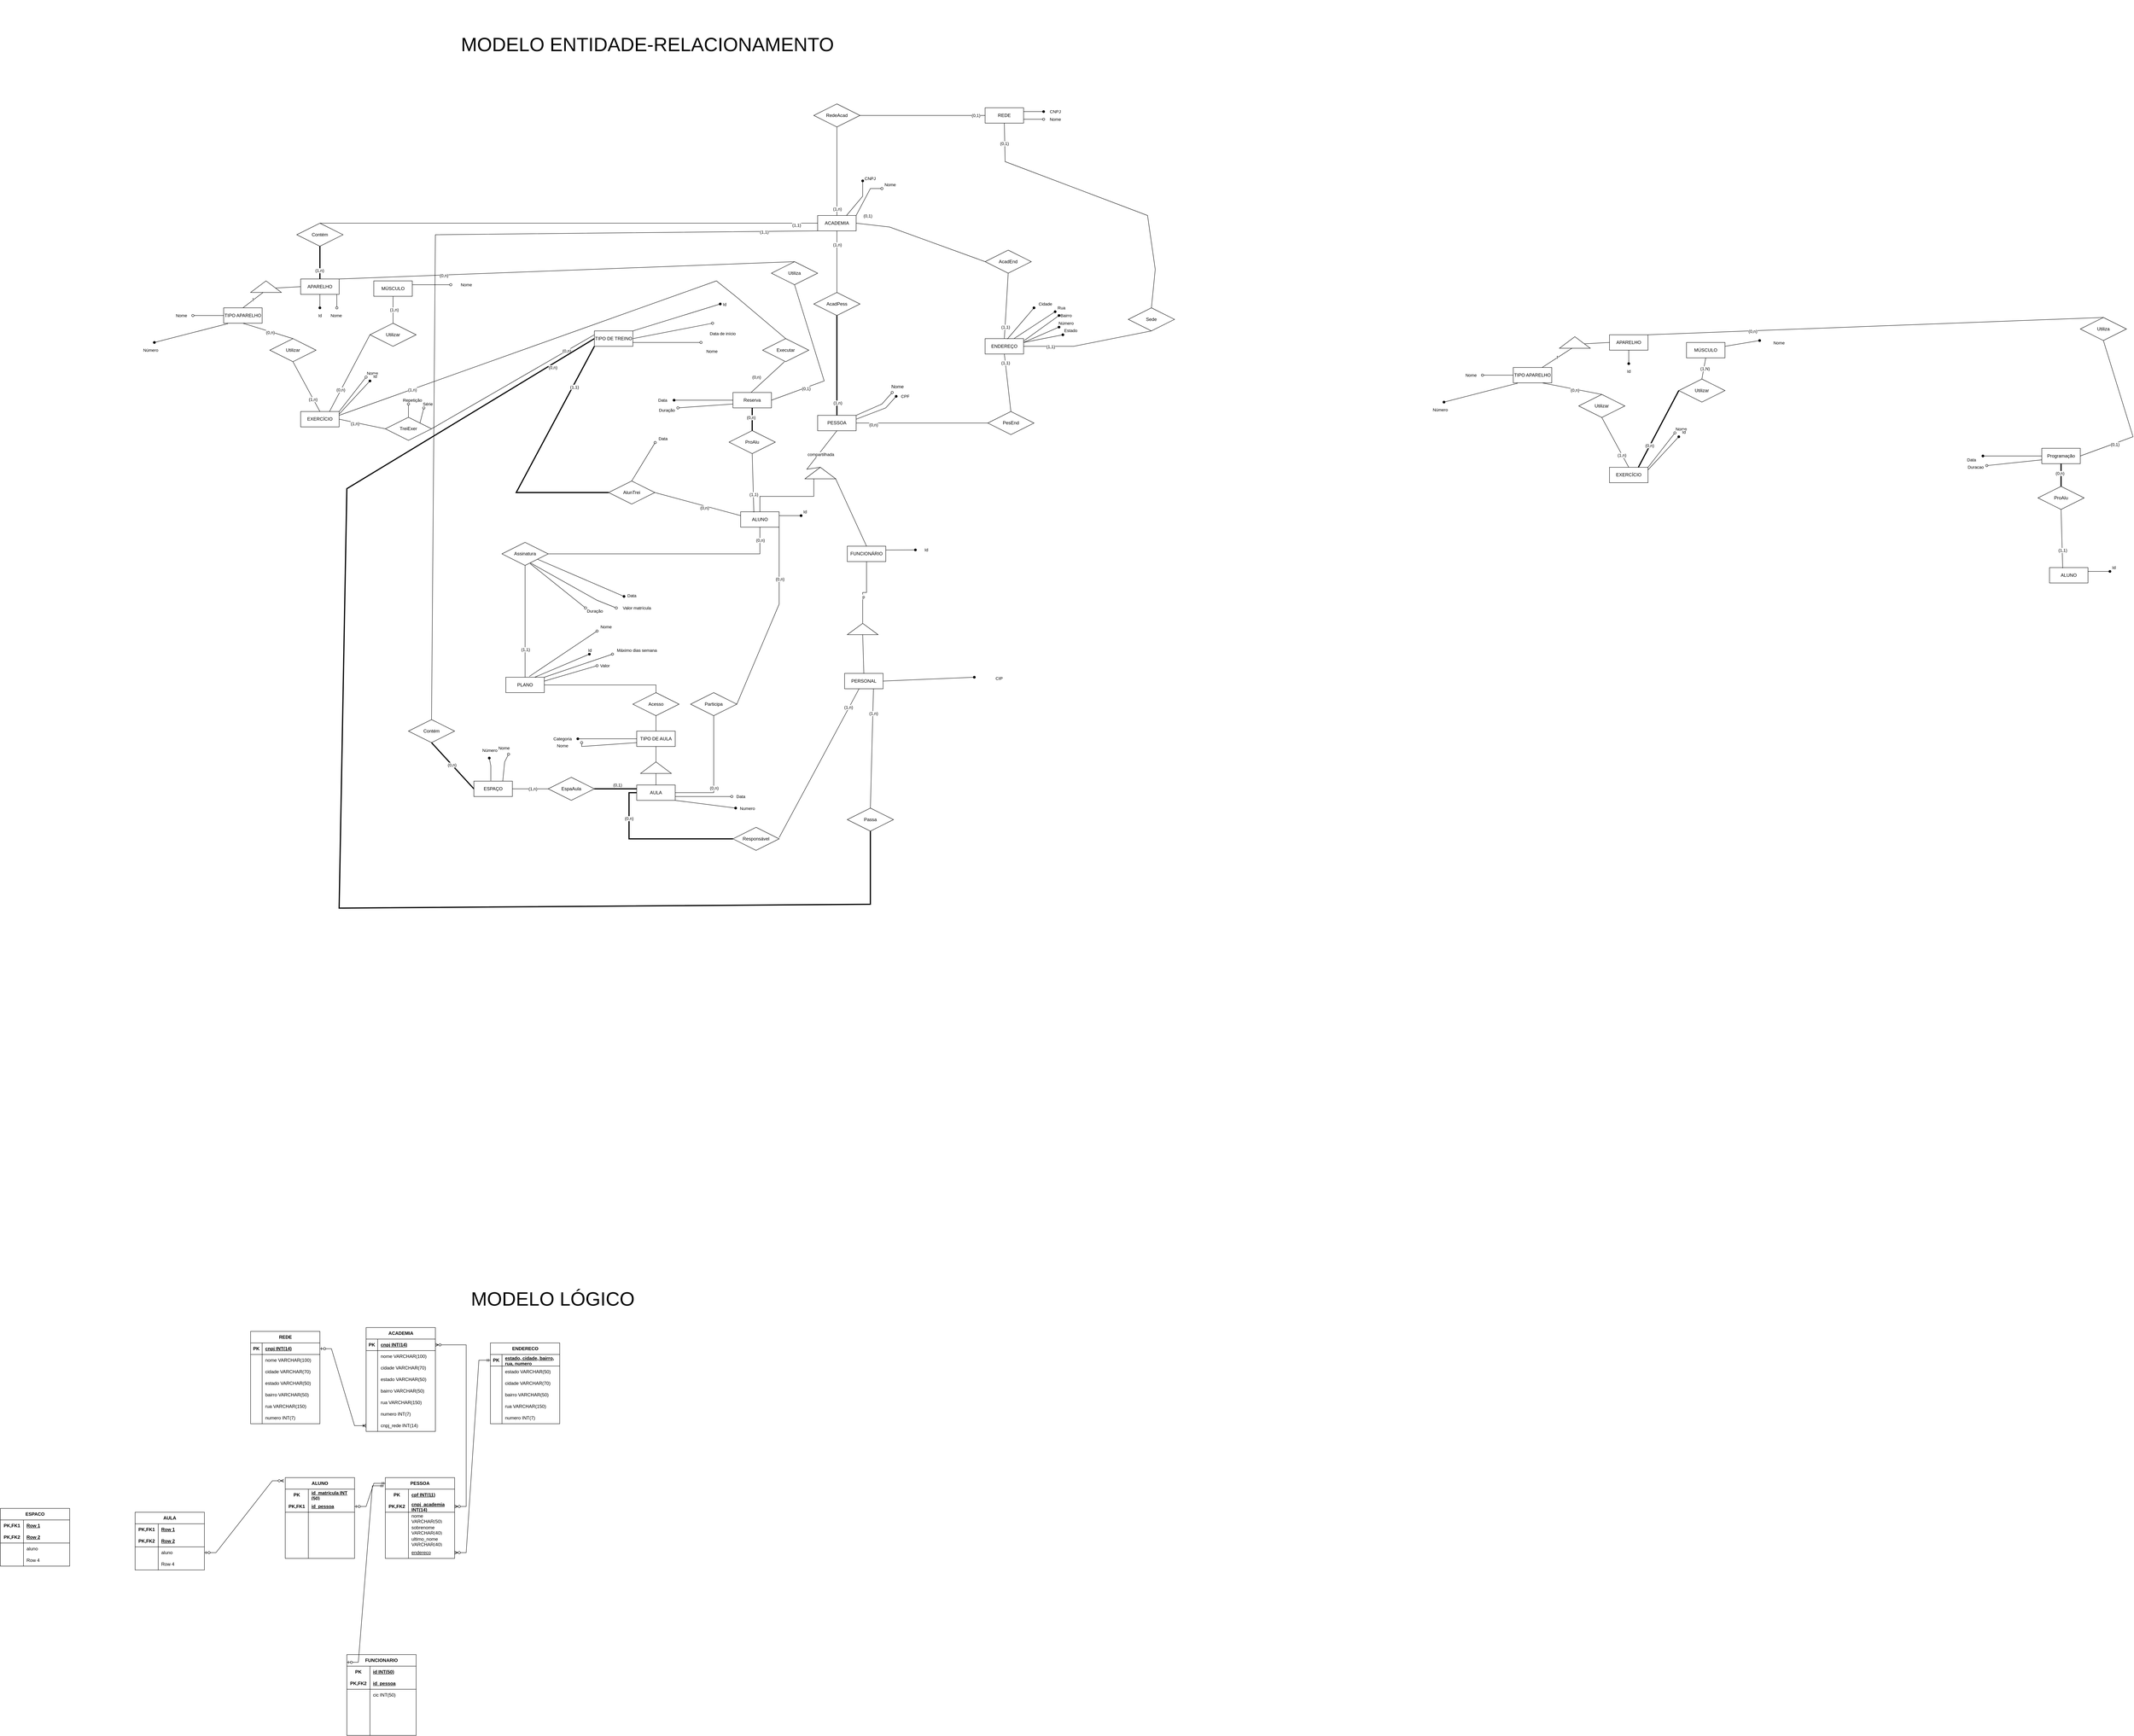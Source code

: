 <mxfile version="24.4.0" type="github">
  <diagram id="C5RBs43oDa-KdzZeNtuy" name="Page-1">
    <mxGraphModel dx="1235" dy="655" grid="1" gridSize="10" guides="1" tooltips="1" connect="1" arrows="1" fold="1" page="1" pageScale="1" pageWidth="4681" pageHeight="3300" math="0" shadow="0">
      <root>
        <mxCell id="WIyWlLk6GJQsqaUBKTNV-0" />
        <mxCell id="WIyWlLk6GJQsqaUBKTNV-1" parent="WIyWlLk6GJQsqaUBKTNV-0" />
        <mxCell id="Lp6nR-XO7YD9SZ0UYjuW-0" value="ACADEMIA" style="whiteSpace=wrap;html=1;align=center;" parent="WIyWlLk6GJQsqaUBKTNV-1" vertex="1">
          <mxGeometry x="2783" y="620" width="100" height="40" as="geometry" />
        </mxCell>
        <mxCell id="Lp6nR-XO7YD9SZ0UYjuW-2" value="AcadPess" style="shape=rhombus;perimeter=rhombusPerimeter;whiteSpace=wrap;html=1;align=center;" parent="WIyWlLk6GJQsqaUBKTNV-1" vertex="1">
          <mxGeometry x="2773" y="820" width="120" height="60" as="geometry" />
        </mxCell>
        <mxCell id="Lp6nR-XO7YD9SZ0UYjuW-3" value="" style="endArrow=none;html=1;rounded=0;exitX=0.5;exitY=0;exitDx=0;exitDy=0;" parent="WIyWlLk6GJQsqaUBKTNV-1" source="Lp6nR-XO7YD9SZ0UYjuW-2" target="Lp6nR-XO7YD9SZ0UYjuW-0" edge="1">
          <mxGeometry width="50" height="50" relative="1" as="geometry">
            <mxPoint x="2763" y="1000" as="sourcePoint" />
            <mxPoint x="2763" y="950" as="targetPoint" />
          </mxGeometry>
        </mxCell>
        <mxCell id="Wm1rloiSxH-T9bncRFvr-54" value="(1,n)" style="edgeLabel;html=1;align=center;verticalAlign=middle;resizable=0;points=[];" parent="Lp6nR-XO7YD9SZ0UYjuW-3" vertex="1" connectable="0">
          <mxGeometry x="0.554" y="-1" relative="1" as="geometry">
            <mxPoint as="offset" />
          </mxGeometry>
        </mxCell>
        <mxCell id="Lp6nR-XO7YD9SZ0UYjuW-5" value="REDE" style="whiteSpace=wrap;html=1;align=center;" parent="WIyWlLk6GJQsqaUBKTNV-1" vertex="1">
          <mxGeometry x="3218" y="340" width="100" height="40" as="geometry" />
        </mxCell>
        <mxCell id="Lp6nR-XO7YD9SZ0UYjuW-6" value="RedeAcad" style="shape=rhombus;perimeter=rhombusPerimeter;whiteSpace=wrap;html=1;align=center;" parent="WIyWlLk6GJQsqaUBKTNV-1" vertex="1">
          <mxGeometry x="2773" y="330" width="120" height="60" as="geometry" />
        </mxCell>
        <mxCell id="Lp6nR-XO7YD9SZ0UYjuW-7" value="" style="endArrow=none;html=1;rounded=0;exitX=0.5;exitY=0;exitDx=0;exitDy=0;entryX=0.5;entryY=1;entryDx=0;entryDy=0;shadow=0;strokeWidth=1;" parent="WIyWlLk6GJQsqaUBKTNV-1" source="Lp6nR-XO7YD9SZ0UYjuW-0" target="Lp6nR-XO7YD9SZ0UYjuW-6" edge="1">
          <mxGeometry relative="1" as="geometry">
            <mxPoint x="2943" y="950" as="sourcePoint" />
            <mxPoint x="3103" y="950" as="targetPoint" />
          </mxGeometry>
        </mxCell>
        <mxCell id="Wm1rloiSxH-T9bncRFvr-53" value="(1,n)" style="edgeLabel;html=1;align=center;verticalAlign=middle;resizable=0;points=[];" parent="Lp6nR-XO7YD9SZ0UYjuW-7" vertex="1" connectable="0">
          <mxGeometry x="-0.849" y="-1" relative="1" as="geometry">
            <mxPoint as="offset" />
          </mxGeometry>
        </mxCell>
        <mxCell id="Lp6nR-XO7YD9SZ0UYjuW-8" value="" style="endArrow=none;html=1;rounded=0;entryX=0;entryY=0.5;entryDx=0;entryDy=0;exitX=1;exitY=0.5;exitDx=0;exitDy=0;" parent="WIyWlLk6GJQsqaUBKTNV-1" source="Lp6nR-XO7YD9SZ0UYjuW-6" target="Lp6nR-XO7YD9SZ0UYjuW-5" edge="1">
          <mxGeometry relative="1" as="geometry">
            <mxPoint x="2943" y="950" as="sourcePoint" />
            <mxPoint x="3103" y="950" as="targetPoint" />
          </mxGeometry>
        </mxCell>
        <mxCell id="Wm1rloiSxH-T9bncRFvr-52" value="(0,1)" style="edgeLabel;html=1;align=center;verticalAlign=middle;resizable=0;points=[];" parent="Lp6nR-XO7YD9SZ0UYjuW-8" vertex="1" connectable="0">
          <mxGeometry x="0.852" relative="1" as="geometry">
            <mxPoint as="offset" />
          </mxGeometry>
        </mxCell>
        <mxCell id="Lp6nR-XO7YD9SZ0UYjuW-29" value="ENDEREÇO" style="whiteSpace=wrap;html=1;align=center;" parent="WIyWlLk6GJQsqaUBKTNV-1" vertex="1">
          <mxGeometry x="3218" y="940" width="100" height="40" as="geometry" />
        </mxCell>
        <mxCell id="Lp6nR-XO7YD9SZ0UYjuW-32" value="AcadEnd" style="shape=rhombus;perimeter=rhombusPerimeter;whiteSpace=wrap;html=1;align=center;" parent="WIyWlLk6GJQsqaUBKTNV-1" vertex="1">
          <mxGeometry x="3218" y="710" width="120" height="60" as="geometry" />
        </mxCell>
        <mxCell id="Lp6nR-XO7YD9SZ0UYjuW-33" value="PesEnd" style="shape=rhombus;perimeter=rhombusPerimeter;whiteSpace=wrap;html=1;align=center;" parent="WIyWlLk6GJQsqaUBKTNV-1" vertex="1">
          <mxGeometry x="3225" y="1129.42" width="120" height="60" as="geometry" />
        </mxCell>
        <mxCell id="Pqf1q-5HvZE4MUK6Lj2k-0" value="PESSOA" style="whiteSpace=wrap;html=1;align=center;" parent="WIyWlLk6GJQsqaUBKTNV-1" vertex="1">
          <mxGeometry x="2783" y="1139.42" width="100" height="40" as="geometry" />
        </mxCell>
        <mxCell id="Pqf1q-5HvZE4MUK6Lj2k-1" value="FUNCIONÁRIO" style="whiteSpace=wrap;html=1;align=center;" parent="WIyWlLk6GJQsqaUBKTNV-1" vertex="1">
          <mxGeometry x="2860" y="1479.42" width="100" height="40" as="geometry" />
        </mxCell>
        <mxCell id="Pqf1q-5HvZE4MUK6Lj2k-3" value="PLANO" style="whiteSpace=wrap;html=1;align=center;" parent="WIyWlLk6GJQsqaUBKTNV-1" vertex="1">
          <mxGeometry x="1973" y="1820" width="100" height="40" as="geometry" />
        </mxCell>
        <mxCell id="Wm1rloiSxH-T9bncRFvr-33" value="" style="edgeStyle=orthogonalEdgeStyle;rounded=0;orthogonalLoop=1;jettySize=auto;html=1;endArrow=none;endFill=0;" parent="WIyWlLk6GJQsqaUBKTNV-1" source="Pqf1q-5HvZE4MUK6Lj2k-7" target="Wm1rloiSxH-T9bncRFvr-30" edge="1">
          <mxGeometry relative="1" as="geometry">
            <Array as="points">
              <mxPoint x="2773" y="1350" />
              <mxPoint x="2633" y="1350" />
            </Array>
          </mxGeometry>
        </mxCell>
        <mxCell id="Pqf1q-5HvZE4MUK6Lj2k-7" value="" style="triangle;whiteSpace=wrap;html=1;direction=north;" parent="WIyWlLk6GJQsqaUBKTNV-1" vertex="1">
          <mxGeometry x="2750" y="1274.42" width="80" height="30" as="geometry" />
        </mxCell>
        <mxCell id="Pqf1q-5HvZE4MUK6Lj2k-9" value="" style="endArrow=none;html=1;rounded=0;exitX=1;exitY=0.5;exitDx=0;exitDy=0;entryX=0.5;entryY=1;entryDx=0;entryDy=0;" parent="WIyWlLk6GJQsqaUBKTNV-1" source="Pqf1q-5HvZE4MUK6Lj2k-7" target="Pqf1q-5HvZE4MUK6Lj2k-0" edge="1">
          <mxGeometry width="50" height="50" relative="1" as="geometry">
            <mxPoint x="2740" y="1249.42" as="sourcePoint" />
            <mxPoint x="2755" y="1249.42" as="targetPoint" />
            <Array as="points">
              <mxPoint x="2755" y="1279.42" />
            </Array>
          </mxGeometry>
        </mxCell>
        <mxCell id="Wm1rloiSxH-T9bncRFvr-112" value="compartilhada" style="edgeLabel;html=1;align=center;verticalAlign=middle;resizable=0;points=[];" parent="Pqf1q-5HvZE4MUK6Lj2k-9" vertex="1" connectable="0">
          <mxGeometry x="0.084" y="-4" relative="1" as="geometry">
            <mxPoint as="offset" />
          </mxGeometry>
        </mxCell>
        <mxCell id="Pqf1q-5HvZE4MUK6Lj2k-10" value="" style="endArrow=none;html=1;rounded=0;entryX=0.014;entryY=0.995;entryDx=0;entryDy=0;exitX=0.5;exitY=0;exitDx=0;exitDy=0;entryPerimeter=0;" parent="WIyWlLk6GJQsqaUBKTNV-1" source="Pqf1q-5HvZE4MUK6Lj2k-1" target="Pqf1q-5HvZE4MUK6Lj2k-7" edge="1">
          <mxGeometry width="50" height="50" relative="1" as="geometry">
            <mxPoint x="2820" y="1354.42" as="sourcePoint" />
            <mxPoint x="2870" y="1304.42" as="targetPoint" />
          </mxGeometry>
        </mxCell>
        <mxCell id="Wm1rloiSxH-T9bncRFvr-32" value="" style="edgeStyle=orthogonalEdgeStyle;rounded=0;orthogonalLoop=1;jettySize=auto;html=1;endArrow=none;endFill=0;" parent="WIyWlLk6GJQsqaUBKTNV-1" source="Pqf1q-5HvZE4MUK6Lj2k-12" target="Wm1rloiSxH-T9bncRFvr-30" edge="1">
          <mxGeometry relative="1" as="geometry" />
        </mxCell>
        <mxCell id="Wm1rloiSxH-T9bncRFvr-74" value="(0,n)" style="edgeLabel;html=1;align=center;verticalAlign=middle;resizable=0;points=[];" parent="Wm1rloiSxH-T9bncRFvr-32" vertex="1" connectable="0">
          <mxGeometry x="0.891" y="-1" relative="1" as="geometry">
            <mxPoint as="offset" />
          </mxGeometry>
        </mxCell>
        <mxCell id="Pqf1q-5HvZE4MUK6Lj2k-12" value="Assinatura" style="shape=rhombus;perimeter=rhombusPerimeter;whiteSpace=wrap;html=1;align=center;" parent="WIyWlLk6GJQsqaUBKTNV-1" vertex="1">
          <mxGeometry x="1963" y="1469.42" width="120" height="60" as="geometry" />
        </mxCell>
        <mxCell id="Pqf1q-5HvZE4MUK6Lj2k-14" value="" style="endArrow=none;html=1;rounded=0;entryX=0.5;entryY=1;entryDx=0;entryDy=0;exitX=0.5;exitY=0;exitDx=0;exitDy=0;" parent="WIyWlLk6GJQsqaUBKTNV-1" source="Pqf1q-5HvZE4MUK6Lj2k-3" target="Pqf1q-5HvZE4MUK6Lj2k-12" edge="1">
          <mxGeometry width="50" height="50" relative="1" as="geometry">
            <mxPoint x="2148" y="1560" as="sourcePoint" />
            <mxPoint x="2148" y="1540" as="targetPoint" />
          </mxGeometry>
        </mxCell>
        <mxCell id="Wm1rloiSxH-T9bncRFvr-72" value="(1,1)" style="edgeLabel;html=1;align=center;verticalAlign=middle;resizable=0;points=[];" parent="Pqf1q-5HvZE4MUK6Lj2k-14" vertex="1" connectable="0">
          <mxGeometry x="-0.504" y="-1" relative="1" as="geometry">
            <mxPoint as="offset" />
          </mxGeometry>
        </mxCell>
        <mxCell id="Pqf1q-5HvZE4MUK6Lj2k-15" value="" style="endArrow=none;html=1;rounded=0;entryX=0;entryY=0.5;entryDx=0;entryDy=0;exitX=1;exitY=0.5;exitDx=0;exitDy=0;" parent="WIyWlLk6GJQsqaUBKTNV-1" source="Lp6nR-XO7YD9SZ0UYjuW-0" target="Lp6nR-XO7YD9SZ0UYjuW-32" edge="1">
          <mxGeometry width="50" height="50" relative="1" as="geometry">
            <mxPoint x="2973" y="1010" as="sourcePoint" />
            <mxPoint x="3023" y="960" as="targetPoint" />
            <Array as="points">
              <mxPoint x="2970" y="650" />
            </Array>
          </mxGeometry>
        </mxCell>
        <mxCell id="Wm1rloiSxH-T9bncRFvr-60" value="(0,1)" style="edgeLabel;html=1;align=center;verticalAlign=middle;resizable=0;points=[];" parent="Pqf1q-5HvZE4MUK6Lj2k-15" vertex="1" connectable="0">
          <mxGeometry x="-0.672" y="-3" relative="1" as="geometry">
            <mxPoint x="-27" y="-29" as="offset" />
          </mxGeometry>
        </mxCell>
        <mxCell id="Pqf1q-5HvZE4MUK6Lj2k-16" value="" style="endArrow=none;html=1;rounded=0;entryX=0.5;entryY=1;entryDx=0;entryDy=0;exitX=0.5;exitY=0;exitDx=0;exitDy=0;" parent="WIyWlLk6GJQsqaUBKTNV-1" source="Lp6nR-XO7YD9SZ0UYjuW-29" target="Lp6nR-XO7YD9SZ0UYjuW-32" edge="1">
          <mxGeometry width="50" height="50" relative="1" as="geometry">
            <mxPoint x="3098" y="1010" as="sourcePoint" />
            <mxPoint x="3148" y="960" as="targetPoint" />
          </mxGeometry>
        </mxCell>
        <mxCell id="Wm1rloiSxH-T9bncRFvr-61" value="(1,1)" style="edgeLabel;html=1;align=center;verticalAlign=middle;resizable=0;points=[];" parent="Pqf1q-5HvZE4MUK6Lj2k-16" vertex="1" connectable="0">
          <mxGeometry x="-0.639" y="-1" relative="1" as="geometry">
            <mxPoint as="offset" />
          </mxGeometry>
        </mxCell>
        <mxCell id="Pqf1q-5HvZE4MUK6Lj2k-17" value="" style="endArrow=none;html=1;rounded=0;exitX=1;exitY=0.5;exitDx=0;exitDy=0;entryX=0;entryY=0.5;entryDx=0;entryDy=0;" parent="WIyWlLk6GJQsqaUBKTNV-1" source="Pqf1q-5HvZE4MUK6Lj2k-0" target="Lp6nR-XO7YD9SZ0UYjuW-33" edge="1">
          <mxGeometry width="50" height="50" relative="1" as="geometry">
            <mxPoint x="2990" y="1129.42" as="sourcePoint" />
            <mxPoint x="3040" y="1079.42" as="targetPoint" />
          </mxGeometry>
        </mxCell>
        <mxCell id="Wm1rloiSxH-T9bncRFvr-56" value="(0,n)" style="edgeLabel;html=1;align=center;verticalAlign=middle;resizable=0;points=[];" parent="Pqf1q-5HvZE4MUK6Lj2k-17" vertex="1" connectable="0">
          <mxGeometry x="-0.739" y="-4" relative="1" as="geometry">
            <mxPoint as="offset" />
          </mxGeometry>
        </mxCell>
        <mxCell id="Pqf1q-5HvZE4MUK6Lj2k-18" value="" style="endArrow=none;html=1;rounded=0;entryX=0.5;entryY=1;entryDx=0;entryDy=0;exitX=0.5;exitY=0;exitDx=0;exitDy=0;" parent="WIyWlLk6GJQsqaUBKTNV-1" source="Lp6nR-XO7YD9SZ0UYjuW-33" target="Lp6nR-XO7YD9SZ0UYjuW-29" edge="1">
          <mxGeometry width="50" height="50" relative="1" as="geometry">
            <mxPoint x="3098" y="1010" as="sourcePoint" />
            <mxPoint x="3148" y="960" as="targetPoint" />
          </mxGeometry>
        </mxCell>
        <mxCell id="Wm1rloiSxH-T9bncRFvr-57" value="(1,1)" style="edgeLabel;html=1;align=center;verticalAlign=middle;resizable=0;points=[];" parent="Pqf1q-5HvZE4MUK6Lj2k-18" vertex="1" connectable="0">
          <mxGeometry x="0.69" relative="1" as="geometry">
            <mxPoint as="offset" />
          </mxGeometry>
        </mxCell>
        <mxCell id="Pqf1q-5HvZE4MUK6Lj2k-19" value="Sede" style="shape=rhombus;perimeter=rhombusPerimeter;whiteSpace=wrap;html=1;align=center;" parent="WIyWlLk6GJQsqaUBKTNV-1" vertex="1">
          <mxGeometry x="3590" y="860" width="120" height="60" as="geometry" />
        </mxCell>
        <mxCell id="Pqf1q-5HvZE4MUK6Lj2k-20" value="" style="endArrow=none;html=1;rounded=0;entryX=0.5;entryY=1;entryDx=0;entryDy=0;exitX=0.5;exitY=0;exitDx=0;exitDy=0;" parent="WIyWlLk6GJQsqaUBKTNV-1" source="Pqf1q-5HvZE4MUK6Lj2k-19" target="Lp6nR-XO7YD9SZ0UYjuW-5" edge="1">
          <mxGeometry width="50" height="50" relative="1" as="geometry">
            <mxPoint x="3278" y="950" as="sourcePoint" />
            <mxPoint x="3278" y="900" as="targetPoint" />
            <Array as="points">
              <mxPoint x="3660" y="760" />
              <mxPoint x="3640" y="620" />
              <mxPoint x="3270" y="480" />
            </Array>
          </mxGeometry>
        </mxCell>
        <mxCell id="Wm1rloiSxH-T9bncRFvr-59" value="(0,1)" style="edgeLabel;html=1;align=center;verticalAlign=middle;resizable=0;points=[];" parent="Pqf1q-5HvZE4MUK6Lj2k-20" vertex="1" connectable="0">
          <mxGeometry x="0.858" y="1" relative="1" as="geometry">
            <mxPoint as="offset" />
          </mxGeometry>
        </mxCell>
        <mxCell id="Pqf1q-5HvZE4MUK6Lj2k-21" value="" style="endArrow=none;html=1;rounded=0;entryX=0.5;entryY=1;entryDx=0;entryDy=0;exitX=1;exitY=0.5;exitDx=0;exitDy=0;" parent="WIyWlLk6GJQsqaUBKTNV-1" source="Lp6nR-XO7YD9SZ0UYjuW-29" target="Pqf1q-5HvZE4MUK6Lj2k-19" edge="1">
          <mxGeometry width="50" height="50" relative="1" as="geometry">
            <mxPoint x="3258" y="1040" as="sourcePoint" />
            <mxPoint x="3308" y="990" as="targetPoint" />
            <Array as="points">
              <mxPoint x="3448" y="960" />
            </Array>
          </mxGeometry>
        </mxCell>
        <mxCell id="Wm1rloiSxH-T9bncRFvr-58" value="(1,1)" style="edgeLabel;html=1;align=center;verticalAlign=middle;resizable=0;points=[];" parent="Pqf1q-5HvZE4MUK6Lj2k-21" vertex="1" connectable="0">
          <mxGeometry x="-0.585" y="-1" relative="1" as="geometry">
            <mxPoint as="offset" />
          </mxGeometry>
        </mxCell>
        <mxCell id="Pqf1q-5HvZE4MUK6Lj2k-37" value="APARELHO" style="whiteSpace=wrap;html=1;align=center;" parent="WIyWlLk6GJQsqaUBKTNV-1" vertex="1">
          <mxGeometry x="1440" y="785" width="100" height="40" as="geometry" />
        </mxCell>
        <mxCell id="Pqf1q-5HvZE4MUK6Lj2k-38" value="AULA" style="whiteSpace=wrap;html=1;align=center;" parent="WIyWlLk6GJQsqaUBKTNV-1" vertex="1">
          <mxGeometry x="2313" y="2100" width="100" height="40" as="geometry" />
        </mxCell>
        <mxCell id="Pqf1q-5HvZE4MUK6Lj2k-74" value="" style="edgeStyle=orthogonalEdgeStyle;rounded=0;orthogonalLoop=1;jettySize=auto;html=1;endArrow=none;endFill=0;" parent="WIyWlLk6GJQsqaUBKTNV-1" source="Pqf1q-5HvZE4MUK6Lj2k-39" target="Pqf1q-5HvZE4MUK6Lj2k-73" edge="1">
          <mxGeometry relative="1" as="geometry" />
        </mxCell>
        <mxCell id="Pqf1q-5HvZE4MUK6Lj2k-39" value="Acesso" style="shape=rhombus;perimeter=rhombusPerimeter;whiteSpace=wrap;html=1;align=center;" parent="WIyWlLk6GJQsqaUBKTNV-1" vertex="1">
          <mxGeometry x="2303" y="1860" width="120" height="60" as="geometry" />
        </mxCell>
        <mxCell id="Pqf1q-5HvZE4MUK6Lj2k-40" value="" style="endArrow=none;html=1;rounded=0;exitX=1;exitY=0.5;exitDx=0;exitDy=0;entryX=0.5;entryY=0;entryDx=0;entryDy=0;" parent="WIyWlLk6GJQsqaUBKTNV-1" source="Pqf1q-5HvZE4MUK6Lj2k-3" target="Pqf1q-5HvZE4MUK6Lj2k-39" edge="1">
          <mxGeometry width="50" height="50" relative="1" as="geometry">
            <mxPoint x="2208" y="1840" as="sourcePoint" />
            <mxPoint x="2093" y="1720" as="targetPoint" />
            <Array as="points">
              <mxPoint x="2363" y="1840" />
            </Array>
          </mxGeometry>
        </mxCell>
        <mxCell id="Pqf1q-5HvZE4MUK6Lj2k-44" value="Contém" style="shape=rhombus;perimeter=rhombusPerimeter;whiteSpace=wrap;html=1;align=center;" parent="WIyWlLk6GJQsqaUBKTNV-1" vertex="1">
          <mxGeometry x="1430" y="640" width="120" height="60" as="geometry" />
        </mxCell>
        <mxCell id="Pqf1q-5HvZE4MUK6Lj2k-45" value="" style="endArrow=none;html=1;rounded=0;exitX=0.5;exitY=0;exitDx=0;exitDy=0;entryX=0;entryY=0.5;entryDx=0;entryDy=0;" parent="WIyWlLk6GJQsqaUBKTNV-1" source="Pqf1q-5HvZE4MUK6Lj2k-44" target="Lp6nR-XO7YD9SZ0UYjuW-0" edge="1">
          <mxGeometry width="50" height="50" relative="1" as="geometry">
            <mxPoint x="2803" y="950" as="sourcePoint" />
            <mxPoint x="2713" y="930" as="targetPoint" />
          </mxGeometry>
        </mxCell>
        <mxCell id="Wm1rloiSxH-T9bncRFvr-63" value="(1,1)" style="edgeLabel;html=1;align=center;verticalAlign=middle;resizable=0;points=[];" parent="Pqf1q-5HvZE4MUK6Lj2k-45" vertex="1" connectable="0">
          <mxGeometry x="0.914" y="-5" relative="1" as="geometry">
            <mxPoint as="offset" />
          </mxGeometry>
        </mxCell>
        <mxCell id="Pqf1q-5HvZE4MUK6Lj2k-46" value="" style="endArrow=none;html=1;rounded=0;entryX=0.5;entryY=1;entryDx=0;entryDy=0;exitX=0.5;exitY=0;exitDx=0;exitDy=0;strokeWidth=3;" parent="WIyWlLk6GJQsqaUBKTNV-1" source="Pqf1q-5HvZE4MUK6Lj2k-37" target="Pqf1q-5HvZE4MUK6Lj2k-44" edge="1">
          <mxGeometry width="50" height="50" relative="1" as="geometry">
            <mxPoint x="1860" y="765" as="sourcePoint" />
            <mxPoint x="1910" y="715" as="targetPoint" />
          </mxGeometry>
        </mxCell>
        <mxCell id="Wm1rloiSxH-T9bncRFvr-62" value="(1,n)" style="edgeLabel;html=1;align=center;verticalAlign=middle;resizable=0;points=[];" parent="Pqf1q-5HvZE4MUK6Lj2k-46" vertex="1" connectable="0">
          <mxGeometry x="-0.485" y="1" relative="1" as="geometry">
            <mxPoint as="offset" />
          </mxGeometry>
        </mxCell>
        <mxCell id="Pqf1q-5HvZE4MUK6Lj2k-65" value="" style="edgeStyle=orthogonalEdgeStyle;rounded=0;orthogonalLoop=1;jettySize=auto;html=1;entryX=0;entryY=0.5;entryDx=0;entryDy=0;endArrow=none;endFill=0;strokeWidth=3;" parent="WIyWlLk6GJQsqaUBKTNV-1" source="Pqf1q-5HvZE4MUK6Lj2k-68" target="Pqf1q-5HvZE4MUK6Lj2k-38" edge="1">
          <mxGeometry relative="1" as="geometry">
            <mxPoint x="2233" y="1960" as="sourcePoint" />
          </mxGeometry>
        </mxCell>
        <mxCell id="Wm1rloiSxH-T9bncRFvr-70" value="(0,n)" style="edgeLabel;html=1;align=center;verticalAlign=middle;resizable=0;points=[];" parent="Pqf1q-5HvZE4MUK6Lj2k-65" vertex="1" connectable="0">
          <mxGeometry x="0.576" relative="1" as="geometry">
            <mxPoint as="offset" />
          </mxGeometry>
        </mxCell>
        <mxCell id="Pqf1q-5HvZE4MUK6Lj2k-68" value="Responsável" style="shape=rhombus;perimeter=rhombusPerimeter;whiteSpace=wrap;html=1;align=center;" parent="WIyWlLk6GJQsqaUBKTNV-1" vertex="1">
          <mxGeometry x="2563" y="2210" width="120" height="60" as="geometry" />
        </mxCell>
        <mxCell id="Pqf1q-5HvZE4MUK6Lj2k-73" value="TIPO DE AULA" style="whiteSpace=wrap;html=1;align=center;" parent="WIyWlLk6GJQsqaUBKTNV-1" vertex="1">
          <mxGeometry x="2313" y="1960" width="100" height="40" as="geometry" />
        </mxCell>
        <mxCell id="Pqf1q-5HvZE4MUK6Lj2k-79" value="" style="edgeStyle=orthogonalEdgeStyle;rounded=0;orthogonalLoop=1;jettySize=auto;html=1;endArrow=none;endFill=0;" parent="WIyWlLk6GJQsqaUBKTNV-1" source="Pqf1q-5HvZE4MUK6Lj2k-76" target="Pqf1q-5HvZE4MUK6Lj2k-38" edge="1">
          <mxGeometry relative="1" as="geometry" />
        </mxCell>
        <mxCell id="Pqf1q-5HvZE4MUK6Lj2k-76" value="" style="triangle;whiteSpace=wrap;html=1;direction=north;" parent="WIyWlLk6GJQsqaUBKTNV-1" vertex="1">
          <mxGeometry x="2323" y="2040" width="80" height="30" as="geometry" />
        </mxCell>
        <mxCell id="Pqf1q-5HvZE4MUK6Lj2k-77" value="" style="edgeStyle=orthogonalEdgeStyle;rounded=0;orthogonalLoop=1;jettySize=auto;html=1;endArrow=none;endFill=0;exitX=0.5;exitY=1;exitDx=0;exitDy=0;entryX=1;entryY=0.5;entryDx=0;entryDy=0;" parent="WIyWlLk6GJQsqaUBKTNV-1" source="Pqf1q-5HvZE4MUK6Lj2k-73" target="Pqf1q-5HvZE4MUK6Lj2k-76" edge="1">
          <mxGeometry relative="1" as="geometry">
            <mxPoint x="2373" y="1930" as="sourcePoint" />
            <mxPoint x="2373" y="1970" as="targetPoint" />
          </mxGeometry>
        </mxCell>
        <mxCell id="Pqf1q-5HvZE4MUK6Lj2k-78" value="" style="edgeStyle=orthogonalEdgeStyle;rounded=0;orthogonalLoop=1;jettySize=auto;html=1;endArrow=none;endFill=0;exitX=0.5;exitY=1;exitDx=0;exitDy=0;entryX=1;entryY=0.5;entryDx=0;entryDy=0;" parent="WIyWlLk6GJQsqaUBKTNV-1" source="Pqf1q-5HvZE4MUK6Lj2k-73" target="Pqf1q-5HvZE4MUK6Lj2k-76" edge="1">
          <mxGeometry relative="1" as="geometry">
            <mxPoint x="2363" y="2000" as="sourcePoint" />
            <mxPoint x="2363" y="2040" as="targetPoint" />
            <Array as="points">
              <mxPoint x="2363" y="2010" />
              <mxPoint x="2363" y="2010" />
            </Array>
          </mxGeometry>
        </mxCell>
        <mxCell id="Pqf1q-5HvZE4MUK6Lj2k-80" value="Participa" style="shape=rhombus;perimeter=rhombusPerimeter;whiteSpace=wrap;html=1;align=center;" parent="WIyWlLk6GJQsqaUBKTNV-1" vertex="1">
          <mxGeometry x="2453" y="1860" width="120" height="60" as="geometry" />
        </mxCell>
        <mxCell id="Pqf1q-5HvZE4MUK6Lj2k-83" value="" style="endArrow=none;html=1;rounded=0;entryX=0.5;entryY=1;entryDx=0;entryDy=0;exitX=1;exitY=0.5;exitDx=0;exitDy=0;" parent="WIyWlLk6GJQsqaUBKTNV-1" source="Pqf1q-5HvZE4MUK6Lj2k-38" target="Pqf1q-5HvZE4MUK6Lj2k-80" edge="1">
          <mxGeometry relative="1" as="geometry">
            <mxPoint x="2223" y="2020" as="sourcePoint" />
            <mxPoint x="2383" y="2020" as="targetPoint" />
            <Array as="points">
              <mxPoint x="2513" y="2120" />
            </Array>
          </mxGeometry>
        </mxCell>
        <mxCell id="e0rEkXWP7JvXS5Pqornp-36" value="(0,n)" style="edgeLabel;html=1;align=center;verticalAlign=middle;resizable=0;points=[];" parent="Pqf1q-5HvZE4MUK6Lj2k-83" vertex="1" connectable="0">
          <mxGeometry x="-0.253" y="-1" relative="1" as="geometry">
            <mxPoint as="offset" />
          </mxGeometry>
        </mxCell>
        <mxCell id="Wm1rloiSxH-T9bncRFvr-0" value="TIPO DE TREINO" style="whiteSpace=wrap;html=1;align=center;" parent="WIyWlLk6GJQsqaUBKTNV-1" vertex="1">
          <mxGeometry x="2203" y="920" width="100" height="40" as="geometry" />
        </mxCell>
        <mxCell id="Wm1rloiSxH-T9bncRFvr-8" value="EXERCÍCIO" style="whiteSpace=wrap;html=1;align=center;" parent="WIyWlLk6GJQsqaUBKTNV-1" vertex="1">
          <mxGeometry x="1440" y="1129.42" width="100" height="40" as="geometry" />
        </mxCell>
        <mxCell id="Wm1rloiSxH-T9bncRFvr-9" value="TreiExer" style="shape=rhombus;perimeter=rhombusPerimeter;whiteSpace=wrap;html=1;align=center;" parent="WIyWlLk6GJQsqaUBKTNV-1" vertex="1">
          <mxGeometry x="1660" y="1144.42" width="120" height="60" as="geometry" />
        </mxCell>
        <mxCell id="Wm1rloiSxH-T9bncRFvr-19" value="" style="endArrow=none;html=1;rounded=0;entryX=0;entryY=0.25;entryDx=0;entryDy=0;exitX=1;exitY=0.5;exitDx=0;exitDy=0;strokeWidth=1;" parent="WIyWlLk6GJQsqaUBKTNV-1" source="Wm1rloiSxH-T9bncRFvr-9" target="Wm1rloiSxH-T9bncRFvr-0" edge="1">
          <mxGeometry width="50" height="50" relative="1" as="geometry">
            <mxPoint x="2333" y="1170" as="sourcePoint" />
            <mxPoint x="2383" y="1120" as="targetPoint" />
          </mxGeometry>
        </mxCell>
        <mxCell id="Wm1rloiSxH-T9bncRFvr-68" value="(0,n)" style="edgeLabel;html=1;align=center;verticalAlign=middle;resizable=0;points=[];" parent="Wm1rloiSxH-T9bncRFvr-19" vertex="1" connectable="0">
          <mxGeometry x="0.661" relative="1" as="geometry">
            <mxPoint as="offset" />
          </mxGeometry>
        </mxCell>
        <mxCell id="Wm1rloiSxH-T9bncRFvr-20" value="" style="endArrow=none;html=1;rounded=0;entryX=1;entryY=0.5;entryDx=0;entryDy=0;exitX=0;exitY=0.5;exitDx=0;exitDy=0;" parent="WIyWlLk6GJQsqaUBKTNV-1" source="Wm1rloiSxH-T9bncRFvr-9" target="Wm1rloiSxH-T9bncRFvr-8" edge="1">
          <mxGeometry width="50" height="50" relative="1" as="geometry">
            <mxPoint x="1800" y="1020" as="sourcePoint" />
            <mxPoint x="1860" y="1020" as="targetPoint" />
          </mxGeometry>
        </mxCell>
        <mxCell id="Wm1rloiSxH-T9bncRFvr-69" value="(1,n)" style="edgeLabel;html=1;align=center;verticalAlign=middle;resizable=0;points=[];" parent="Wm1rloiSxH-T9bncRFvr-20" vertex="1" connectable="0">
          <mxGeometry x="0.31" y="3" relative="1" as="geometry">
            <mxPoint as="offset" />
          </mxGeometry>
        </mxCell>
        <mxCell id="Wm1rloiSxH-T9bncRFvr-21" value="" style="endArrow=none;html=1;rounded=0;entryX=0.5;entryY=0;entryDx=0;entryDy=0;exitX=0.5;exitY=1;exitDx=0;exitDy=0;strokeWidth=1;" parent="WIyWlLk6GJQsqaUBKTNV-1" source="Wm1rloiSxH-T9bncRFvr-22" target="Wm1rloiSxH-T9bncRFvr-8" edge="1">
          <mxGeometry width="50" height="50" relative="1" as="geometry">
            <mxPoint x="1680" y="1020" as="sourcePoint" />
            <mxPoint x="1630" y="1020" as="targetPoint" />
          </mxGeometry>
        </mxCell>
        <mxCell id="Wm1rloiSxH-T9bncRFvr-65" value="(1,n)" style="edgeLabel;html=1;align=center;verticalAlign=middle;resizable=0;points=[];" parent="Wm1rloiSxH-T9bncRFvr-21" vertex="1" connectable="0">
          <mxGeometry x="0.51" y="-1" relative="1" as="geometry">
            <mxPoint as="offset" />
          </mxGeometry>
        </mxCell>
        <mxCell id="Wm1rloiSxH-T9bncRFvr-22" value="Utilizar" style="shape=rhombus;perimeter=rhombusPerimeter;whiteSpace=wrap;html=1;align=center;" parent="WIyWlLk6GJQsqaUBKTNV-1" vertex="1">
          <mxGeometry x="1360" y="940" width="120" height="60" as="geometry" />
        </mxCell>
        <mxCell id="Wm1rloiSxH-T9bncRFvr-30" value="ALUNO" style="whiteSpace=wrap;html=1;align=center;" parent="WIyWlLk6GJQsqaUBKTNV-1" vertex="1">
          <mxGeometry x="2583" y="1390" width="100" height="40" as="geometry" />
        </mxCell>
        <mxCell id="Wm1rloiSxH-T9bncRFvr-31" value="" style="endArrow=none;html=1;rounded=0;exitX=0.5;exitY=0;exitDx=0;exitDy=0;entryX=0.5;entryY=1;entryDx=0;entryDy=0;strokeWidth=3;" parent="WIyWlLk6GJQsqaUBKTNV-1" source="Pqf1q-5HvZE4MUK6Lj2k-0" target="Lp6nR-XO7YD9SZ0UYjuW-2" edge="1">
          <mxGeometry width="50" height="50" relative="1" as="geometry">
            <mxPoint x="2843" y="940" as="sourcePoint" />
            <mxPoint x="2843" y="890" as="targetPoint" />
          </mxGeometry>
        </mxCell>
        <mxCell id="Wm1rloiSxH-T9bncRFvr-55" value="(1,n)" style="edgeLabel;html=1;align=center;verticalAlign=middle;resizable=0;points=[];" parent="Wm1rloiSxH-T9bncRFvr-31" vertex="1" connectable="0">
          <mxGeometry x="-0.75" y="-2" relative="1" as="geometry">
            <mxPoint as="offset" />
          </mxGeometry>
        </mxCell>
        <mxCell id="Wm1rloiSxH-T9bncRFvr-35" value="" style="endArrow=none;html=1;rounded=0;entryX=1;entryY=1;entryDx=0;entryDy=0;exitX=1;exitY=0.5;exitDx=0;exitDy=0;" parent="WIyWlLk6GJQsqaUBKTNV-1" source="Pqf1q-5HvZE4MUK6Lj2k-80" target="Wm1rloiSxH-T9bncRFvr-30" edge="1">
          <mxGeometry width="50" height="50" relative="1" as="geometry">
            <mxPoint x="2683" y="1720" as="sourcePoint" />
            <mxPoint x="2733" y="1670" as="targetPoint" />
            <Array as="points">
              <mxPoint x="2683" y="1630" />
            </Array>
          </mxGeometry>
        </mxCell>
        <mxCell id="e0rEkXWP7JvXS5Pqornp-37" value="(0,n)" style="edgeLabel;html=1;align=center;verticalAlign=middle;resizable=0;points=[];" parent="Wm1rloiSxH-T9bncRFvr-35" vertex="1" connectable="0">
          <mxGeometry x="0.444" y="-2" relative="1" as="geometry">
            <mxPoint as="offset" />
          </mxGeometry>
        </mxCell>
        <mxCell id="Wm1rloiSxH-T9bncRFvr-39" value="" style="edgeStyle=orthogonalEdgeStyle;rounded=0;orthogonalLoop=1;jettySize=auto;html=1;endArrow=none;endFill=0;" parent="WIyWlLk6GJQsqaUBKTNV-1" source="Wm1rloiSxH-T9bncRFvr-38" target="Pqf1q-5HvZE4MUK6Lj2k-1" edge="1">
          <mxGeometry relative="1" as="geometry" />
        </mxCell>
        <mxCell id="Wm1rloiSxH-T9bncRFvr-131" value="p" style="edgeLabel;html=1;align=center;verticalAlign=middle;resizable=0;points=[];" parent="Wm1rloiSxH-T9bncRFvr-39" vertex="1" connectable="0">
          <mxGeometry x="-0.183" y="-2" relative="1" as="geometry">
            <mxPoint as="offset" />
          </mxGeometry>
        </mxCell>
        <mxCell id="Wm1rloiSxH-T9bncRFvr-38" value="" style="triangle;whiteSpace=wrap;html=1;direction=north;" parent="WIyWlLk6GJQsqaUBKTNV-1" vertex="1">
          <mxGeometry x="2860" y="1680" width="80" height="29.42" as="geometry" />
        </mxCell>
        <mxCell id="Wm1rloiSxH-T9bncRFvr-40" value="PERSONAL" style="whiteSpace=wrap;html=1;align=center;" parent="WIyWlLk6GJQsqaUBKTNV-1" vertex="1">
          <mxGeometry x="2853" y="1810" width="100" height="40" as="geometry" />
        </mxCell>
        <mxCell id="Wm1rloiSxH-T9bncRFvr-41" value="" style="endArrow=none;html=1;rounded=0;entryX=0;entryY=0.5;entryDx=0;entryDy=0;exitX=0.5;exitY=0;exitDx=0;exitDy=0;" parent="WIyWlLk6GJQsqaUBKTNV-1" source="Wm1rloiSxH-T9bncRFvr-40" target="Wm1rloiSxH-T9bncRFvr-38" edge="1">
          <mxGeometry width="50" height="50" relative="1" as="geometry">
            <mxPoint x="2924.4" y="1930.58" as="sourcePoint" />
            <mxPoint x="2870" y="1849.42" as="targetPoint" />
          </mxGeometry>
        </mxCell>
        <mxCell id="Wm1rloiSxH-T9bncRFvr-43" value="" style="endArrow=none;html=1;rounded=0;exitX=0.379;exitY=0.986;exitDx=0;exitDy=0;exitPerimeter=0;entryX=0.999;entryY=0.448;entryDx=0;entryDy=0;entryPerimeter=0;" parent="WIyWlLk6GJQsqaUBKTNV-1" source="Wm1rloiSxH-T9bncRFvr-40" target="Pqf1q-5HvZE4MUK6Lj2k-68" edge="1">
          <mxGeometry width="50" height="50" relative="1" as="geometry">
            <mxPoint x="2883" y="1850" as="sourcePoint" />
            <mxPoint x="2813" y="1980" as="targetPoint" />
          </mxGeometry>
        </mxCell>
        <mxCell id="Wm1rloiSxH-T9bncRFvr-71" value="(1,n)" style="edgeLabel;html=1;align=center;verticalAlign=middle;resizable=0;points=[];" parent="Wm1rloiSxH-T9bncRFvr-43" vertex="1" connectable="0">
          <mxGeometry x="-0.745" y="-2" relative="1" as="geometry">
            <mxPoint as="offset" />
          </mxGeometry>
        </mxCell>
        <mxCell id="Wm1rloiSxH-T9bncRFvr-84" value="" style="endArrow=oval;html=1;rounded=0;exitX=0.75;exitY=0;exitDx=0;exitDy=0;endFill=1;" parent="WIyWlLk6GJQsqaUBKTNV-1" source="Lp6nR-XO7YD9SZ0UYjuW-0" edge="1">
          <mxGeometry relative="1" as="geometry">
            <mxPoint x="2870" y="630" as="sourcePoint" />
            <mxPoint x="2900" y="530" as="targetPoint" />
            <Array as="points">
              <mxPoint x="2900" y="570" />
            </Array>
          </mxGeometry>
        </mxCell>
        <mxCell id="Wm1rloiSxH-T9bncRFvr-85" value="CNPJ" style="edgeLabel;html=1;align=center;verticalAlign=middle;resizable=0;points=[];" parent="Wm1rloiSxH-T9bncRFvr-84" vertex="1" connectable="0">
          <mxGeometry x="0.666" y="-1" relative="1" as="geometry">
            <mxPoint x="18" y="-24" as="offset" />
          </mxGeometry>
        </mxCell>
        <mxCell id="Wm1rloiSxH-T9bncRFvr-86" value="" style="endArrow=oval;html=1;rounded=0;exitX=1;exitY=0;exitDx=0;exitDy=0;endFill=0;" parent="WIyWlLk6GJQsqaUBKTNV-1" source="Lp6nR-XO7YD9SZ0UYjuW-0" edge="1">
          <mxGeometry relative="1" as="geometry">
            <mxPoint x="2868" y="630" as="sourcePoint" />
            <mxPoint x="2950" y="550" as="targetPoint" />
            <Array as="points">
              <mxPoint x="2920" y="550" />
            </Array>
          </mxGeometry>
        </mxCell>
        <mxCell id="Wm1rloiSxH-T9bncRFvr-87" value="Nome" style="edgeLabel;html=1;align=center;verticalAlign=middle;resizable=0;points=[];" parent="Wm1rloiSxH-T9bncRFvr-86" vertex="1" connectable="0">
          <mxGeometry x="0.666" y="-1" relative="1" as="geometry">
            <mxPoint x="39" y="-11" as="offset" />
          </mxGeometry>
        </mxCell>
        <mxCell id="Wm1rloiSxH-T9bncRFvr-88" value="" style="endArrow=oval;html=1;rounded=0;exitX=0.75;exitY=0;exitDx=0;exitDy=0;endFill=1;" parent="WIyWlLk6GJQsqaUBKTNV-1" source="Lp6nR-XO7YD9SZ0UYjuW-29" edge="1">
          <mxGeometry relative="1" as="geometry">
            <mxPoint x="3330" y="920" as="sourcePoint" />
            <mxPoint x="3400" y="870" as="targetPoint" />
          </mxGeometry>
        </mxCell>
        <mxCell id="Wm1rloiSxH-T9bncRFvr-91" value="Rua" style="edgeLabel;html=1;align=center;verticalAlign=middle;resizable=0;points=[];" parent="Wm1rloiSxH-T9bncRFvr-88" vertex="1" connectable="0">
          <mxGeometry x="0.359" y="1" relative="1" as="geometry">
            <mxPoint x="50" y="-32" as="offset" />
          </mxGeometry>
        </mxCell>
        <mxCell id="Wm1rloiSxH-T9bncRFvr-89" value="" style="endArrow=oval;html=1;rounded=0;endFill=1;exitX=1.004;exitY=0.15;exitDx=0;exitDy=0;exitPerimeter=0;" parent="WIyWlLk6GJQsqaUBKTNV-1" source="Lp6nR-XO7YD9SZ0UYjuW-29" edge="1">
          <mxGeometry relative="1" as="geometry">
            <mxPoint x="3320" y="940" as="sourcePoint" />
            <mxPoint x="3410" y="880" as="targetPoint" />
          </mxGeometry>
        </mxCell>
        <mxCell id="Wm1rloiSxH-T9bncRFvr-92" value="Bairro" style="edgeLabel;html=1;align=center;verticalAlign=middle;resizable=0;points=[];" parent="Wm1rloiSxH-T9bncRFvr-89" vertex="1" connectable="0">
          <mxGeometry x="0.23" y="1" relative="1" as="geometry">
            <mxPoint x="54" y="-25" as="offset" />
          </mxGeometry>
        </mxCell>
        <mxCell id="Wm1rloiSxH-T9bncRFvr-93" value="" style="endArrow=oval;html=1;rounded=0;endFill=1;exitX=1;exitY=0.25;exitDx=0;exitDy=0;" parent="WIyWlLk6GJQsqaUBKTNV-1" source="Lp6nR-XO7YD9SZ0UYjuW-29" edge="1">
          <mxGeometry relative="1" as="geometry">
            <mxPoint x="3328" y="956" as="sourcePoint" />
            <mxPoint x="3410" y="910" as="targetPoint" />
          </mxGeometry>
        </mxCell>
        <mxCell id="Wm1rloiSxH-T9bncRFvr-94" value="Número" style="edgeLabel;html=1;align=center;verticalAlign=middle;resizable=0;points=[];" parent="Wm1rloiSxH-T9bncRFvr-93" vertex="1" connectable="0">
          <mxGeometry x="0.23" y="1" relative="1" as="geometry">
            <mxPoint x="54" y="-25" as="offset" />
          </mxGeometry>
        </mxCell>
        <mxCell id="Wm1rloiSxH-T9bncRFvr-95" value="" style="endArrow=oval;html=1;rounded=0;exitX=0.578;exitY=0.025;exitDx=0;exitDy=0;endFill=1;exitPerimeter=0;" parent="WIyWlLk6GJQsqaUBKTNV-1" source="Lp6nR-XO7YD9SZ0UYjuW-29" edge="1">
          <mxGeometry relative="1" as="geometry">
            <mxPoint x="3287.7" y="920.68" as="sourcePoint" />
            <mxPoint x="3345" y="860" as="targetPoint" />
          </mxGeometry>
        </mxCell>
        <mxCell id="Wm1rloiSxH-T9bncRFvr-96" value="Cidade" style="edgeLabel;html=1;align=center;verticalAlign=middle;resizable=0;points=[];" parent="Wm1rloiSxH-T9bncRFvr-95" vertex="1" connectable="0">
          <mxGeometry x="0.359" y="1" relative="1" as="geometry">
            <mxPoint x="52" y="-35" as="offset" />
          </mxGeometry>
        </mxCell>
        <mxCell id="Wm1rloiSxH-T9bncRFvr-97" value="" style="endArrow=oval;html=1;rounded=0;endFill=1;exitX=1;exitY=0.25;exitDx=0;exitDy=0;" parent="WIyWlLk6GJQsqaUBKTNV-1" source="Lp6nR-XO7YD9SZ0UYjuW-29" edge="1">
          <mxGeometry relative="1" as="geometry">
            <mxPoint x="3328" y="960" as="sourcePoint" />
            <mxPoint x="3420" y="930" as="targetPoint" />
          </mxGeometry>
        </mxCell>
        <mxCell id="Wm1rloiSxH-T9bncRFvr-98" value="Estado" style="edgeLabel;html=1;align=center;verticalAlign=middle;resizable=0;points=[];" parent="Wm1rloiSxH-T9bncRFvr-97" vertex="1" connectable="0">
          <mxGeometry x="0.23" y="1" relative="1" as="geometry">
            <mxPoint x="59" y="-18" as="offset" />
          </mxGeometry>
        </mxCell>
        <mxCell id="Wm1rloiSxH-T9bncRFvr-99" value="" style="endArrow=oval;html=1;rounded=0;exitX=1;exitY=0.25;exitDx=0;exitDy=0;endFill=1;" parent="WIyWlLk6GJQsqaUBKTNV-1" source="Lp6nR-XO7YD9SZ0UYjuW-5" edge="1">
          <mxGeometry relative="1" as="geometry">
            <mxPoint x="3140" y="450" as="sourcePoint" />
            <mxPoint x="3370" y="350" as="targetPoint" />
          </mxGeometry>
        </mxCell>
        <mxCell id="Wm1rloiSxH-T9bncRFvr-100" value="CNPJ" style="edgeLabel;html=1;align=center;verticalAlign=middle;resizable=0;points=[];container=1;" parent="Wm1rloiSxH-T9bncRFvr-99" vertex="1" connectable="0">
          <mxGeometry x="0.479" relative="1" as="geometry">
            <mxPoint x="43" as="offset" />
          </mxGeometry>
        </mxCell>
        <mxCell id="Wm1rloiSxH-T9bncRFvr-101" value="" style="endArrow=oval;html=1;rounded=0;exitX=1;exitY=0.75;exitDx=0;exitDy=0;endFill=0;" parent="WIyWlLk6GJQsqaUBKTNV-1" source="Lp6nR-XO7YD9SZ0UYjuW-5" edge="1">
          <mxGeometry relative="1" as="geometry">
            <mxPoint x="3307" y="360" as="sourcePoint" />
            <mxPoint x="3370" y="370" as="targetPoint" />
          </mxGeometry>
        </mxCell>
        <mxCell id="Wm1rloiSxH-T9bncRFvr-102" value="Nome" style="edgeLabel;html=1;align=center;verticalAlign=middle;resizable=0;points=[];container=1;" parent="Wm1rloiSxH-T9bncRFvr-101" vertex="1" connectable="0">
          <mxGeometry x="0.479" relative="1" as="geometry">
            <mxPoint x="43" as="offset" />
          </mxGeometry>
        </mxCell>
        <mxCell id="Wm1rloiSxH-T9bncRFvr-103" value="" style="endArrow=oval;html=1;rounded=0;exitX=1;exitY=0;exitDx=0;exitDy=0;endFill=0;" parent="WIyWlLk6GJQsqaUBKTNV-1" source="Pqf1q-5HvZE4MUK6Lj2k-0" target="Wm1rloiSxH-T9bncRFvr-104" edge="1">
          <mxGeometry relative="1" as="geometry">
            <mxPoint x="2940" y="980" as="sourcePoint" />
            <mxPoint x="2980" y="1110" as="targetPoint" />
            <Array as="points">
              <mxPoint x="2950" y="1110" />
            </Array>
          </mxGeometry>
        </mxCell>
        <mxCell id="Wm1rloiSxH-T9bncRFvr-104" value="Nome" style="text;html=1;align=center;verticalAlign=middle;resizable=0;points=[];autosize=1;strokeColor=none;fillColor=none;" parent="WIyWlLk6GJQsqaUBKTNV-1" vertex="1">
          <mxGeometry x="2960" y="1050" width="60" height="30" as="geometry" />
        </mxCell>
        <mxCell id="Wm1rloiSxH-T9bncRFvr-107" value="" style="endArrow=oval;html=1;rounded=0;exitX=1;exitY=0.25;exitDx=0;exitDy=0;endFill=1;" parent="WIyWlLk6GJQsqaUBKTNV-1" source="Pqf1q-5HvZE4MUK6Lj2k-0" edge="1">
          <mxGeometry relative="1" as="geometry">
            <mxPoint x="2893" y="1149" as="sourcePoint" />
            <mxPoint x="2987" y="1090" as="targetPoint" />
            <Array as="points">
              <mxPoint x="2960" y="1120" />
            </Array>
          </mxGeometry>
        </mxCell>
        <mxCell id="Wm1rloiSxH-T9bncRFvr-108" value="CPF" style="edgeLabel;html=1;align=center;verticalAlign=middle;resizable=0;points=[];" parent="Wm1rloiSxH-T9bncRFvr-107" vertex="1" connectable="0">
          <mxGeometry x="0.548" y="-2" relative="1" as="geometry">
            <mxPoint x="40" y="-22" as="offset" />
          </mxGeometry>
        </mxCell>
        <mxCell id="Wm1rloiSxH-T9bncRFvr-113" value="" style="endArrow=oval;html=1;rounded=0;exitX=1;exitY=0.25;exitDx=0;exitDy=0;endFill=1;" parent="WIyWlLk6GJQsqaUBKTNV-1" source="Wm1rloiSxH-T9bncRFvr-30" edge="1">
          <mxGeometry relative="1" as="geometry">
            <mxPoint x="2760" y="1390" as="sourcePoint" />
            <mxPoint x="2740" y="1400" as="targetPoint" />
          </mxGeometry>
        </mxCell>
        <mxCell id="e0rEkXWP7JvXS5Pqornp-24" value="Id" style="edgeLabel;html=1;align=center;verticalAlign=middle;resizable=0;points=[];" parent="Wm1rloiSxH-T9bncRFvr-113" vertex="1" connectable="0">
          <mxGeometry x="0.228" y="4" relative="1" as="geometry">
            <mxPoint x="32" y="-6" as="offset" />
          </mxGeometry>
        </mxCell>
        <mxCell id="Wm1rloiSxH-T9bncRFvr-115" value="" style="endArrow=oval;html=1;rounded=0;exitX=1;exitY=0.25;exitDx=0;exitDy=0;endFill=1;" parent="WIyWlLk6GJQsqaUBKTNV-1" source="Pqf1q-5HvZE4MUK6Lj2k-1" edge="1">
          <mxGeometry relative="1" as="geometry">
            <mxPoint x="2960" y="1479.42" as="sourcePoint" />
            <mxPoint x="3037" y="1489.09" as="targetPoint" />
          </mxGeometry>
        </mxCell>
        <mxCell id="Wm1rloiSxH-T9bncRFvr-116" value="Id" style="edgeLabel;html=1;align=center;verticalAlign=middle;resizable=0;points=[];" parent="Wm1rloiSxH-T9bncRFvr-115" vertex="1" connectable="0">
          <mxGeometry x="0.45" y="-1" relative="1" as="geometry">
            <mxPoint x="49" y="-1" as="offset" />
          </mxGeometry>
        </mxCell>
        <mxCell id="Wm1rloiSxH-T9bncRFvr-118" value="" style="endArrow=oval;html=1;rounded=0;exitX=1;exitY=0.75;exitDx=0;exitDy=0;endFill=0;" parent="WIyWlLk6GJQsqaUBKTNV-1" source="Pqf1q-5HvZE4MUK6Lj2k-38" edge="1">
          <mxGeometry relative="1" as="geometry">
            <mxPoint x="2500" y="2190" as="sourcePoint" />
            <mxPoint x="2560" y="2130" as="targetPoint" />
          </mxGeometry>
        </mxCell>
        <mxCell id="Wm1rloiSxH-T9bncRFvr-119" value="Data" style="edgeLabel;html=1;align=center;verticalAlign=middle;resizable=0;points=[];" parent="Wm1rloiSxH-T9bncRFvr-118" vertex="1" connectable="0">
          <mxGeometry x="0.429" y="-3" relative="1" as="geometry">
            <mxPoint x="65" y="-3" as="offset" />
          </mxGeometry>
        </mxCell>
        <mxCell id="Wm1rloiSxH-T9bncRFvr-121" value="ESPAÇO" style="whiteSpace=wrap;html=1;align=center;" parent="WIyWlLk6GJQsqaUBKTNV-1" vertex="1">
          <mxGeometry x="1890" y="2090" width="100" height="40" as="geometry" />
        </mxCell>
        <mxCell id="Wm1rloiSxH-T9bncRFvr-122" value="EspaAula" style="shape=rhombus;perimeter=rhombusPerimeter;whiteSpace=wrap;html=1;align=center;" parent="WIyWlLk6GJQsqaUBKTNV-1" vertex="1">
          <mxGeometry x="2083" y="2080" width="120" height="60" as="geometry" />
        </mxCell>
        <mxCell id="Wm1rloiSxH-T9bncRFvr-123" value="" style="endArrow=none;html=1;rounded=0;exitX=1;exitY=0.5;exitDx=0;exitDy=0;entryX=0;entryY=0.25;entryDx=0;entryDy=0;strokeWidth=3;" parent="WIyWlLk6GJQsqaUBKTNV-1" source="Wm1rloiSxH-T9bncRFvr-122" target="Pqf1q-5HvZE4MUK6Lj2k-38" edge="1">
          <mxGeometry relative="1" as="geometry">
            <mxPoint x="2160" y="2180" as="sourcePoint" />
            <mxPoint x="2320" y="2180" as="targetPoint" />
          </mxGeometry>
        </mxCell>
        <mxCell id="Wm1rloiSxH-T9bncRFvr-129" value="(0,1)" style="edgeLabel;html=1;align=center;verticalAlign=middle;resizable=0;points=[];" parent="Wm1rloiSxH-T9bncRFvr-123" vertex="1" connectable="0">
          <mxGeometry x="0.106" relative="1" as="geometry">
            <mxPoint x="-1" y="-10" as="offset" />
          </mxGeometry>
        </mxCell>
        <mxCell id="Wm1rloiSxH-T9bncRFvr-124" value="" style="endArrow=none;html=1;rounded=0;exitX=1;exitY=0.5;exitDx=0;exitDy=0;" parent="WIyWlLk6GJQsqaUBKTNV-1" source="Wm1rloiSxH-T9bncRFvr-121" target="Wm1rloiSxH-T9bncRFvr-122" edge="1">
          <mxGeometry relative="1" as="geometry">
            <mxPoint x="2270" y="2260" as="sourcePoint" />
            <mxPoint x="2430" y="2260" as="targetPoint" />
          </mxGeometry>
        </mxCell>
        <mxCell id="Wm1rloiSxH-T9bncRFvr-130" value="(1,n)" style="edgeLabel;html=1;align=center;verticalAlign=middle;resizable=0;points=[];" parent="Wm1rloiSxH-T9bncRFvr-124" vertex="1" connectable="0">
          <mxGeometry x="0.14" relative="1" as="geometry">
            <mxPoint as="offset" />
          </mxGeometry>
        </mxCell>
        <mxCell id="Wm1rloiSxH-T9bncRFvr-125" value="Contém" style="shape=rhombus;perimeter=rhombusPerimeter;whiteSpace=wrap;html=1;align=center;" parent="WIyWlLk6GJQsqaUBKTNV-1" vertex="1">
          <mxGeometry x="1720" y="1930" width="120" height="60" as="geometry" />
        </mxCell>
        <mxCell id="Wm1rloiSxH-T9bncRFvr-127" value="" style="endArrow=none;html=1;rounded=0;exitX=0.5;exitY=1;exitDx=0;exitDy=0;entryX=0;entryY=0.5;entryDx=0;entryDy=0;strokeWidth=3;" parent="WIyWlLk6GJQsqaUBKTNV-1" source="Wm1rloiSxH-T9bncRFvr-125" target="Wm1rloiSxH-T9bncRFvr-121" edge="1">
          <mxGeometry relative="1" as="geometry">
            <mxPoint x="2270" y="2020" as="sourcePoint" />
            <mxPoint x="2430" y="2020" as="targetPoint" />
          </mxGeometry>
        </mxCell>
        <mxCell id="Wm1rloiSxH-T9bncRFvr-133" value="(0,n)" style="edgeLabel;html=1;align=center;verticalAlign=middle;resizable=0;points=[];" parent="Wm1rloiSxH-T9bncRFvr-127" vertex="1" connectable="0">
          <mxGeometry x="-0.036" relative="1" as="geometry">
            <mxPoint as="offset" />
          </mxGeometry>
        </mxCell>
        <mxCell id="Wm1rloiSxH-T9bncRFvr-128" value="" style="endArrow=none;html=1;rounded=0;exitX=0.5;exitY=0;exitDx=0;exitDy=0;entryX=0;entryY=1;entryDx=0;entryDy=0;" parent="WIyWlLk6GJQsqaUBKTNV-1" source="Wm1rloiSxH-T9bncRFvr-125" target="Lp6nR-XO7YD9SZ0UYjuW-0" edge="1">
          <mxGeometry relative="1" as="geometry">
            <mxPoint x="2890" y="1550" as="sourcePoint" />
            <mxPoint x="2710" y="920" as="targetPoint" />
            <Array as="points">
              <mxPoint x="1790" y="670" />
            </Array>
          </mxGeometry>
        </mxCell>
        <mxCell id="Wm1rloiSxH-T9bncRFvr-132" value="(1,1)" style="edgeLabel;html=1;align=center;verticalAlign=middle;resizable=0;points=[];" parent="Wm1rloiSxH-T9bncRFvr-128" vertex="1" connectable="0">
          <mxGeometry x="0.876" y="-1" relative="1" as="geometry">
            <mxPoint as="offset" />
          </mxGeometry>
        </mxCell>
        <mxCell id="Wm1rloiSxH-T9bncRFvr-137" value="" style="endArrow=oval;html=1;rounded=0;exitX=1;exitY=0;exitDx=0;exitDy=0;endFill=0;" parent="WIyWlLk6GJQsqaUBKTNV-1" source="Wm1rloiSxH-T9bncRFvr-8" edge="1">
          <mxGeometry relative="1" as="geometry">
            <mxPoint x="1840" y="1060" as="sourcePoint" />
            <mxPoint x="1610" y="1040" as="targetPoint" />
          </mxGeometry>
        </mxCell>
        <mxCell id="Wm1rloiSxH-T9bncRFvr-138" value="Nome" style="edgeLabel;html=1;align=center;verticalAlign=middle;resizable=0;points=[];" parent="Wm1rloiSxH-T9bncRFvr-137" vertex="1" connectable="0">
          <mxGeometry x="0.281" y="1" relative="1" as="geometry">
            <mxPoint x="42" y="-42" as="offset" />
          </mxGeometry>
        </mxCell>
        <mxCell id="Wm1rloiSxH-T9bncRFvr-141" value="MÚSCULO" style="whiteSpace=wrap;html=1;align=center;" parent="WIyWlLk6GJQsqaUBKTNV-1" vertex="1">
          <mxGeometry x="1630" y="790" width="100" height="40" as="geometry" />
        </mxCell>
        <mxCell id="Wm1rloiSxH-T9bncRFvr-142" value="Utilizar" style="shape=rhombus;perimeter=rhombusPerimeter;whiteSpace=wrap;html=1;align=center;" parent="WIyWlLk6GJQsqaUBKTNV-1" vertex="1">
          <mxGeometry x="1620" y="900" width="120" height="60" as="geometry" />
        </mxCell>
        <mxCell id="Wm1rloiSxH-T9bncRFvr-143" value="" style="endArrow=none;html=1;rounded=0;exitX=0.75;exitY=0;exitDx=0;exitDy=0;entryX=0;entryY=0.5;entryDx=0;entryDy=0;strokeWidth=1;jumpSize=6;" parent="WIyWlLk6GJQsqaUBKTNV-1" source="Wm1rloiSxH-T9bncRFvr-8" target="Wm1rloiSxH-T9bncRFvr-142" edge="1">
          <mxGeometry relative="1" as="geometry">
            <mxPoint x="1840" y="1060" as="sourcePoint" />
            <mxPoint x="2000" y="1060" as="targetPoint" />
          </mxGeometry>
        </mxCell>
        <mxCell id="Wm1rloiSxH-T9bncRFvr-146" value="(0,n)" style="edgeLabel;html=1;align=center;verticalAlign=middle;resizable=0;points=[];" parent="Wm1rloiSxH-T9bncRFvr-143" vertex="1" connectable="0">
          <mxGeometry x="-0.435" y="1" relative="1" as="geometry">
            <mxPoint as="offset" />
          </mxGeometry>
        </mxCell>
        <mxCell id="Wm1rloiSxH-T9bncRFvr-144" value="" style="endArrow=none;html=1;rounded=0;exitX=0.5;exitY=0;exitDx=0;exitDy=0;entryX=0.5;entryY=1;entryDx=0;entryDy=0;" parent="WIyWlLk6GJQsqaUBKTNV-1" source="Wm1rloiSxH-T9bncRFvr-142" target="Wm1rloiSxH-T9bncRFvr-141" edge="1">
          <mxGeometry relative="1" as="geometry">
            <mxPoint x="1840" y="1060" as="sourcePoint" />
            <mxPoint x="2000" y="1060" as="targetPoint" />
          </mxGeometry>
        </mxCell>
        <mxCell id="Wm1rloiSxH-T9bncRFvr-145" value="(1,n)" style="edgeLabel;html=1;align=center;verticalAlign=middle;resizable=0;points=[];" parent="Wm1rloiSxH-T9bncRFvr-144" vertex="1" connectable="0">
          <mxGeometry x="0.011" y="-3" relative="1" as="geometry">
            <mxPoint as="offset" />
          </mxGeometry>
        </mxCell>
        <mxCell id="Wm1rloiSxH-T9bncRFvr-148" value="" style="endArrow=oval;html=1;rounded=0;exitX=1;exitY=0;exitDx=0;exitDy=0;endFill=1;" parent="WIyWlLk6GJQsqaUBKTNV-1" source="Wm1rloiSxH-T9bncRFvr-0" edge="1">
          <mxGeometry relative="1" as="geometry">
            <mxPoint x="2370" y="830" as="sourcePoint" />
            <mxPoint x="2530" y="850" as="targetPoint" />
          </mxGeometry>
        </mxCell>
        <mxCell id="XnWbevjegFb-8uThTzEg-96" value="Id" style="edgeLabel;html=1;align=center;verticalAlign=middle;resizable=0;points=[];" vertex="1" connectable="0" parent="Wm1rloiSxH-T9bncRFvr-148">
          <mxGeometry x="0.591" relative="1" as="geometry">
            <mxPoint x="57" y="-14" as="offset" />
          </mxGeometry>
        </mxCell>
        <mxCell id="Wm1rloiSxH-T9bncRFvr-150" value="AlunTrei" style="shape=rhombus;perimeter=rhombusPerimeter;whiteSpace=wrap;html=1;align=center;" parent="WIyWlLk6GJQsqaUBKTNV-1" vertex="1">
          <mxGeometry x="2240" y="1310" width="120" height="60" as="geometry" />
        </mxCell>
        <mxCell id="Wm1rloiSxH-T9bncRFvr-151" value="" style="endArrow=none;html=1;rounded=0;exitX=1;exitY=0.5;exitDx=0;exitDy=0;entryX=0;entryY=0.25;entryDx=0;entryDy=0;" parent="WIyWlLk6GJQsqaUBKTNV-1" source="Wm1rloiSxH-T9bncRFvr-150" target="Wm1rloiSxH-T9bncRFvr-30" edge="1">
          <mxGeometry relative="1" as="geometry">
            <mxPoint x="2400" y="1410" as="sourcePoint" />
            <mxPoint x="2560" y="1410" as="targetPoint" />
          </mxGeometry>
        </mxCell>
        <mxCell id="Wm1rloiSxH-T9bncRFvr-156" value="(0,n)" style="edgeLabel;html=1;align=center;verticalAlign=middle;resizable=0;points=[];" parent="Wm1rloiSxH-T9bncRFvr-151" vertex="1" connectable="0">
          <mxGeometry x="0.166" y="-5" relative="1" as="geometry">
            <mxPoint as="offset" />
          </mxGeometry>
        </mxCell>
        <mxCell id="Wm1rloiSxH-T9bncRFvr-152" value="" style="endArrow=none;html=1;rounded=0;exitX=0;exitY=1;exitDx=0;exitDy=0;entryX=0;entryY=0.5;entryDx=0;entryDy=0;strokeWidth=3;" parent="WIyWlLk6GJQsqaUBKTNV-1" source="Wm1rloiSxH-T9bncRFvr-0" target="Wm1rloiSxH-T9bncRFvr-150" edge="1">
          <mxGeometry relative="1" as="geometry">
            <mxPoint x="2020" y="1300" as="sourcePoint" />
            <mxPoint x="2180" y="1300" as="targetPoint" />
            <Array as="points">
              <mxPoint x="2000" y="1340" />
            </Array>
          </mxGeometry>
        </mxCell>
        <mxCell id="XnWbevjegFb-8uThTzEg-100" value="(1,1)" style="edgeLabel;html=1;align=center;verticalAlign=middle;resizable=0;points=[];" vertex="1" connectable="0" parent="Wm1rloiSxH-T9bncRFvr-152">
          <mxGeometry x="-0.647" y="4" relative="1" as="geometry">
            <mxPoint y="-1" as="offset" />
          </mxGeometry>
        </mxCell>
        <mxCell id="Wm1rloiSxH-T9bncRFvr-153" value="Passa" style="shape=rhombus;perimeter=rhombusPerimeter;whiteSpace=wrap;html=1;align=center;" parent="WIyWlLk6GJQsqaUBKTNV-1" vertex="1">
          <mxGeometry x="2860" y="2160" width="120" height="60" as="geometry" />
        </mxCell>
        <mxCell id="Wm1rloiSxH-T9bncRFvr-154" value="" style="endArrow=none;html=1;rounded=0;exitX=0.75;exitY=1;exitDx=0;exitDy=0;entryX=0.5;entryY=0;entryDx=0;entryDy=0;" parent="WIyWlLk6GJQsqaUBKTNV-1" source="Wm1rloiSxH-T9bncRFvr-40" target="Wm1rloiSxH-T9bncRFvr-153" edge="1">
          <mxGeometry relative="1" as="geometry">
            <mxPoint x="3037.5" y="1850" as="sourcePoint" />
            <mxPoint x="2310" y="1890" as="targetPoint" />
          </mxGeometry>
        </mxCell>
        <mxCell id="Wm1rloiSxH-T9bncRFvr-159" value="(1,n)" style="edgeLabel;html=1;align=center;verticalAlign=middle;resizable=0;points=[];" parent="Wm1rloiSxH-T9bncRFvr-154" vertex="1" connectable="0">
          <mxGeometry x="-0.591" y="1" relative="1" as="geometry">
            <mxPoint as="offset" />
          </mxGeometry>
        </mxCell>
        <mxCell id="Wm1rloiSxH-T9bncRFvr-155" value="" style="endArrow=none;html=1;rounded=0;entryX=0.5;entryY=1;entryDx=0;entryDy=0;exitX=0;exitY=0.5;exitDx=0;exitDy=0;strokeWidth=3;" parent="WIyWlLk6GJQsqaUBKTNV-1" source="Wm1rloiSxH-T9bncRFvr-0" target="Wm1rloiSxH-T9bncRFvr-153" edge="1">
          <mxGeometry relative="1" as="geometry">
            <mxPoint x="2700" y="2340" as="sourcePoint" />
            <mxPoint x="2860" y="2340" as="targetPoint" />
            <Array as="points">
              <mxPoint x="1560" y="1330" />
              <mxPoint x="1540" y="2420" />
              <mxPoint x="2920" y="2410" />
            </Array>
          </mxGeometry>
        </mxCell>
        <mxCell id="Wm1rloiSxH-T9bncRFvr-157" value="(0,n)" style="edgeLabel;html=1;align=center;verticalAlign=middle;resizable=0;points=[];" parent="Wm1rloiSxH-T9bncRFvr-155" vertex="1" connectable="0">
          <mxGeometry x="-0.925" y="5" relative="1" as="geometry">
            <mxPoint x="-1" y="4" as="offset" />
          </mxGeometry>
        </mxCell>
        <mxCell id="Wm1rloiSxH-T9bncRFvr-161" value="" style="endArrow=oval;html=1;rounded=0;exitX=1;exitY=0.5;exitDx=0;exitDy=0;endFill=0;" parent="WIyWlLk6GJQsqaUBKTNV-1" source="Wm1rloiSxH-T9bncRFvr-0" edge="1">
          <mxGeometry relative="1" as="geometry">
            <mxPoint x="2470" y="900" as="sourcePoint" />
            <mxPoint x="2510" y="900" as="targetPoint" />
          </mxGeometry>
        </mxCell>
        <mxCell id="Wm1rloiSxH-T9bncRFvr-162" value="Data de início" style="edgeLabel;html=1;align=center;verticalAlign=middle;resizable=0;points=[];" parent="Wm1rloiSxH-T9bncRFvr-161" vertex="1" connectable="0">
          <mxGeometry x="0.788" y="-1" relative="1" as="geometry">
            <mxPoint x="47" y="22" as="offset" />
          </mxGeometry>
        </mxCell>
        <mxCell id="Wm1rloiSxH-T9bncRFvr-171" value="Reserva" style="whiteSpace=wrap;html=1;align=center;" parent="WIyWlLk6GJQsqaUBKTNV-1" vertex="1">
          <mxGeometry x="2563" y="1080" width="100" height="40" as="geometry" />
        </mxCell>
        <mxCell id="Wm1rloiSxH-T9bncRFvr-172" value="ProAlu" style="shape=rhombus;perimeter=rhombusPerimeter;whiteSpace=wrap;html=1;align=center;" parent="WIyWlLk6GJQsqaUBKTNV-1" vertex="1">
          <mxGeometry x="2553" y="1179" width="120" height="60" as="geometry" />
        </mxCell>
        <mxCell id="Wm1rloiSxH-T9bncRFvr-173" value="" style="endArrow=none;html=1;rounded=0;exitX=0.5;exitY=1;exitDx=0;exitDy=0;entryX=0.343;entryY=0.036;entryDx=0;entryDy=0;entryPerimeter=0;" parent="WIyWlLk6GJQsqaUBKTNV-1" source="Wm1rloiSxH-T9bncRFvr-172" target="Wm1rloiSxH-T9bncRFvr-30" edge="1">
          <mxGeometry relative="1" as="geometry">
            <mxPoint x="2260" y="1250" as="sourcePoint" />
            <mxPoint x="2420" y="1250" as="targetPoint" />
          </mxGeometry>
        </mxCell>
        <mxCell id="Wm1rloiSxH-T9bncRFvr-185" value="(1,1)" style="edgeLabel;html=1;align=center;verticalAlign=middle;resizable=0;points=[];" parent="Wm1rloiSxH-T9bncRFvr-173" vertex="1" connectable="0">
          <mxGeometry x="0.388" y="1" relative="1" as="geometry">
            <mxPoint as="offset" />
          </mxGeometry>
        </mxCell>
        <mxCell id="Wm1rloiSxH-T9bncRFvr-174" value="" style="endArrow=none;html=1;rounded=0;exitX=0.5;exitY=1;exitDx=0;exitDy=0;entryX=0.5;entryY=0;entryDx=0;entryDy=0;strokeWidth=3;" parent="WIyWlLk6GJQsqaUBKTNV-1" source="Wm1rloiSxH-T9bncRFvr-171" target="Wm1rloiSxH-T9bncRFvr-172" edge="1">
          <mxGeometry relative="1" as="geometry">
            <mxPoint x="2623" y="1249" as="sourcePoint" />
            <mxPoint x="2627" y="1401" as="targetPoint" />
          </mxGeometry>
        </mxCell>
        <mxCell id="Wm1rloiSxH-T9bncRFvr-186" value="(0,n)" style="edgeLabel;html=1;align=center;verticalAlign=middle;resizable=0;points=[];" parent="Wm1rloiSxH-T9bncRFvr-174" vertex="1" connectable="0">
          <mxGeometry x="-0.16" y="-3" relative="1" as="geometry">
            <mxPoint as="offset" />
          </mxGeometry>
        </mxCell>
        <mxCell id="Wm1rloiSxH-T9bncRFvr-176" value="Executar" style="shape=rhombus;perimeter=rhombusPerimeter;whiteSpace=wrap;html=1;align=center;" parent="WIyWlLk6GJQsqaUBKTNV-1" vertex="1">
          <mxGeometry x="2640" y="940" width="120" height="60" as="geometry" />
        </mxCell>
        <mxCell id="Wm1rloiSxH-T9bncRFvr-178" value="" style="endArrow=none;html=1;rounded=0;entryX=0.5;entryY=0;entryDx=0;entryDy=0;exitX=0.5;exitY=1;exitDx=0;exitDy=0;" parent="WIyWlLk6GJQsqaUBKTNV-1" edge="1">
          <mxGeometry relative="1" as="geometry">
            <mxPoint x="2697.0" y="1000" as="sourcePoint" />
            <mxPoint x="2610" y="1080" as="targetPoint" />
          </mxGeometry>
        </mxCell>
        <mxCell id="Wm1rloiSxH-T9bncRFvr-184" value="(0,n)" style="edgeLabel;html=1;align=center;verticalAlign=middle;resizable=0;points=[];" parent="Wm1rloiSxH-T9bncRFvr-178" vertex="1" connectable="0">
          <mxGeometry x="0.526" y="1" relative="1" as="geometry">
            <mxPoint x="-8" y="-22" as="offset" />
          </mxGeometry>
        </mxCell>
        <mxCell id="Wm1rloiSxH-T9bncRFvr-179" value="" style="endArrow=none;html=1;rounded=0;entryX=0.5;entryY=0;entryDx=0;entryDy=0;exitX=1;exitY=0.25;exitDx=0;exitDy=0;" parent="WIyWlLk6GJQsqaUBKTNV-1" source="Wm1rloiSxH-T9bncRFvr-8" target="Wm1rloiSxH-T9bncRFvr-176" edge="1">
          <mxGeometry relative="1" as="geometry">
            <mxPoint x="2320" y="1060" as="sourcePoint" />
            <mxPoint x="2480" y="1060" as="targetPoint" />
            <Array as="points">
              <mxPoint x="2520" y="790" />
              <mxPoint x="2570" y="830" />
            </Array>
          </mxGeometry>
        </mxCell>
        <mxCell id="Wm1rloiSxH-T9bncRFvr-189" value="(1,n)" style="edgeLabel;html=1;align=center;verticalAlign=middle;resizable=0;points=[];" parent="Wm1rloiSxH-T9bncRFvr-179" vertex="1" connectable="0">
          <mxGeometry x="-0.685" y="-1" relative="1" as="geometry">
            <mxPoint as="offset" />
          </mxGeometry>
        </mxCell>
        <mxCell id="Wm1rloiSxH-T9bncRFvr-180" value="Utiliza" style="shape=rhombus;perimeter=rhombusPerimeter;whiteSpace=wrap;html=1;align=center;" parent="WIyWlLk6GJQsqaUBKTNV-1" vertex="1">
          <mxGeometry x="2663" y="740" width="120" height="60" as="geometry" />
        </mxCell>
        <mxCell id="Wm1rloiSxH-T9bncRFvr-181" value="" style="endArrow=none;html=1;rounded=0;exitX=0.5;exitY=1;exitDx=0;exitDy=0;entryX=1;entryY=0.5;entryDx=0;entryDy=0;strokeWidth=1;" parent="WIyWlLk6GJQsqaUBKTNV-1" source="Wm1rloiSxH-T9bncRFvr-180" target="Wm1rloiSxH-T9bncRFvr-171" edge="1">
          <mxGeometry relative="1" as="geometry">
            <mxPoint x="2630" y="830" as="sourcePoint" />
            <mxPoint x="2790" y="830" as="targetPoint" />
            <Array as="points">
              <mxPoint x="2800" y="1050" />
            </Array>
          </mxGeometry>
        </mxCell>
        <mxCell id="Wm1rloiSxH-T9bncRFvr-191" value="(0,1)" style="edgeLabel;html=1;align=center;verticalAlign=middle;resizable=0;points=[];" parent="Wm1rloiSxH-T9bncRFvr-181" vertex="1" connectable="0">
          <mxGeometry x="0.534" y="2" relative="1" as="geometry">
            <mxPoint as="offset" />
          </mxGeometry>
        </mxCell>
        <mxCell id="Wm1rloiSxH-T9bncRFvr-183" value="" style="endArrow=none;html=1;rounded=0;exitX=1;exitY=0;exitDx=0;exitDy=0;entryX=0.5;entryY=0;entryDx=0;entryDy=0;" parent="WIyWlLk6GJQsqaUBKTNV-1" source="Pqf1q-5HvZE4MUK6Lj2k-37" target="Wm1rloiSxH-T9bncRFvr-180" edge="1">
          <mxGeometry relative="1" as="geometry">
            <mxPoint x="2110" y="1060" as="sourcePoint" />
            <mxPoint x="2270" y="1060" as="targetPoint" />
          </mxGeometry>
        </mxCell>
        <mxCell id="Wm1rloiSxH-T9bncRFvr-190" value="(0,n)" style="edgeLabel;html=1;align=center;verticalAlign=middle;resizable=0;points=[];" parent="Wm1rloiSxH-T9bncRFvr-183" vertex="1" connectable="0">
          <mxGeometry x="-0.541" y="-1" relative="1" as="geometry">
            <mxPoint as="offset" />
          </mxGeometry>
        </mxCell>
        <mxCell id="Wm1rloiSxH-T9bncRFvr-187" value="" style="endArrow=none;html=1;rounded=0;entryX=0;entryY=0.5;entryDx=0;entryDy=0;endFill=0;startArrow=oval;startFill=1;" parent="WIyWlLk6GJQsqaUBKTNV-1" target="Wm1rloiSxH-T9bncRFvr-171" edge="1">
          <mxGeometry relative="1" as="geometry">
            <mxPoint x="2410" y="1100" as="sourcePoint" />
            <mxPoint x="2540" y="1100" as="targetPoint" />
          </mxGeometry>
        </mxCell>
        <mxCell id="Wm1rloiSxH-T9bncRFvr-188" value="Data" style="edgeLabel;html=1;align=center;verticalAlign=middle;resizable=0;points=[];" parent="Wm1rloiSxH-T9bncRFvr-187" vertex="1" connectable="0">
          <mxGeometry x="-0.715" y="-1" relative="1" as="geometry">
            <mxPoint x="-52" y="-1" as="offset" />
          </mxGeometry>
        </mxCell>
        <mxCell id="e0rEkXWP7JvXS5Pqornp-0" value="TIPO APARELHO" style="whiteSpace=wrap;html=1;align=center;" parent="WIyWlLk6GJQsqaUBKTNV-1" vertex="1">
          <mxGeometry x="1240" y="860" width="100" height="40" as="geometry" />
        </mxCell>
        <mxCell id="e0rEkXWP7JvXS5Pqornp-1" value="" style="endArrow=none;html=1;rounded=0;exitX=0.5;exitY=0;exitDx=0;exitDy=0;entryX=0.5;entryY=1;entryDx=0;entryDy=0;" parent="WIyWlLk6GJQsqaUBKTNV-1" source="Wm1rloiSxH-T9bncRFvr-22" target="e0rEkXWP7JvXS5Pqornp-0" edge="1">
          <mxGeometry width="50" height="50" relative="1" as="geometry">
            <mxPoint x="1420" y="930" as="sourcePoint" />
            <mxPoint x="1480" y="830" as="targetPoint" />
          </mxGeometry>
        </mxCell>
        <mxCell id="e0rEkXWP7JvXS5Pqornp-41" value="(0,n)" style="edgeLabel;html=1;align=center;verticalAlign=middle;resizable=0;points=[];" parent="e0rEkXWP7JvXS5Pqornp-1" vertex="1" connectable="0">
          <mxGeometry x="-0.102" y="2" relative="1" as="geometry">
            <mxPoint as="offset" />
          </mxGeometry>
        </mxCell>
        <mxCell id="e0rEkXWP7JvXS5Pqornp-2" value="" style="endArrow=none;html=1;rounded=0;exitX=0.5;exitY=0;exitDx=0;exitDy=0;entryX=0;entryY=0.405;entryDx=0;entryDy=0;entryPerimeter=0;" parent="WIyWlLk6GJQsqaUBKTNV-1" source="e0rEkXWP7JvXS5Pqornp-0" target="e0rEkXWP7JvXS5Pqornp-45" edge="1">
          <mxGeometry width="50" height="50" relative="1" as="geometry">
            <mxPoint x="1600" y="1000" as="sourcePoint" />
            <mxPoint x="1320" y="835" as="targetPoint" />
          </mxGeometry>
        </mxCell>
        <mxCell id="e0rEkXWP7JvXS5Pqornp-46" value="t" style="edgeLabel;html=1;align=center;verticalAlign=middle;resizable=0;points=[];" parent="e0rEkXWP7JvXS5Pqornp-2" vertex="1" connectable="0">
          <mxGeometry x="0.015" y="2" relative="1" as="geometry">
            <mxPoint as="offset" />
          </mxGeometry>
        </mxCell>
        <mxCell id="e0rEkXWP7JvXS5Pqornp-5" value="" style="endArrow=none;html=1;rounded=0;exitX=0.373;exitY=0.75;exitDx=0;exitDy=0;entryX=0;entryY=0.5;entryDx=0;entryDy=0;exitPerimeter=0;" parent="WIyWlLk6GJQsqaUBKTNV-1" source="e0rEkXWP7JvXS5Pqornp-45" target="Pqf1q-5HvZE4MUK6Lj2k-37" edge="1">
          <mxGeometry relative="1" as="geometry">
            <mxPoint x="1380" y="805" as="sourcePoint" />
            <mxPoint x="1700" y="980" as="targetPoint" />
          </mxGeometry>
        </mxCell>
        <mxCell id="e0rEkXWP7JvXS5Pqornp-7" value="" style="endArrow=oval;html=1;rounded=0;exitX=1;exitY=0.5;exitDx=0;exitDy=0;endFill=1;" parent="WIyWlLk6GJQsqaUBKTNV-1" source="Wm1rloiSxH-T9bncRFvr-40" edge="1">
          <mxGeometry relative="1" as="geometry">
            <mxPoint x="3205" y="2189.5" as="sourcePoint" />
            <mxPoint x="3190" y="1820" as="targetPoint" />
          </mxGeometry>
        </mxCell>
        <mxCell id="e0rEkXWP7JvXS5Pqornp-8" value="CIP" style="edgeLabel;html=1;align=center;verticalAlign=middle;resizable=0;points=[];" parent="e0rEkXWP7JvXS5Pqornp-7" vertex="1" connectable="0">
          <mxGeometry x="0.48" y="1" relative="1" as="geometry">
            <mxPoint x="125" y="1" as="offset" />
          </mxGeometry>
        </mxCell>
        <mxCell id="e0rEkXWP7JvXS5Pqornp-10" value="" style="endArrow=oval;html=1;rounded=0;exitX=1;exitY=1;exitDx=0;exitDy=0;endFill=1;" parent="WIyWlLk6GJQsqaUBKTNV-1" source="Pqf1q-5HvZE4MUK6Lj2k-38" edge="1">
          <mxGeometry relative="1" as="geometry">
            <mxPoint x="2320" y="1940" as="sourcePoint" />
            <mxPoint x="2570" y="2160" as="targetPoint" />
          </mxGeometry>
        </mxCell>
        <mxCell id="e0rEkXWP7JvXS5Pqornp-11" value="Numero" style="edgeLabel;html=1;align=center;verticalAlign=middle;resizable=0;points=[];" parent="e0rEkXWP7JvXS5Pqornp-10" vertex="1" connectable="0">
          <mxGeometry x="0.339" y="-1" relative="1" as="geometry">
            <mxPoint x="82" y="6" as="offset" />
          </mxGeometry>
        </mxCell>
        <mxCell id="e0rEkXWP7JvXS5Pqornp-13" value="" style="endArrow=oval;html=1;rounded=0;exitX=0;exitY=0.5;exitDx=0;exitDy=0;endFill=1;" parent="WIyWlLk6GJQsqaUBKTNV-1" source="Pqf1q-5HvZE4MUK6Lj2k-73" edge="1">
          <mxGeometry relative="1" as="geometry">
            <mxPoint x="2423" y="2140" as="sourcePoint" />
            <mxPoint x="2160" y="1980" as="targetPoint" />
          </mxGeometry>
        </mxCell>
        <mxCell id="e0rEkXWP7JvXS5Pqornp-14" value="Categoria" style="edgeLabel;html=1;align=center;verticalAlign=middle;resizable=0;points=[];" parent="e0rEkXWP7JvXS5Pqornp-13" vertex="1" connectable="0">
          <mxGeometry x="0.429" y="-3" relative="1" as="geometry">
            <mxPoint x="-84" y="3" as="offset" />
          </mxGeometry>
        </mxCell>
        <mxCell id="e0rEkXWP7JvXS5Pqornp-15" value="" style="endArrow=oval;html=1;rounded=0;endFill=0;exitX=0;exitY=0.75;exitDx=0;exitDy=0;" parent="WIyWlLk6GJQsqaUBKTNV-1" source="Pqf1q-5HvZE4MUK6Lj2k-73" edge="1">
          <mxGeometry relative="1" as="geometry">
            <mxPoint x="2310" y="2010" as="sourcePoint" />
            <mxPoint x="2170" y="1990" as="targetPoint" />
            <Array as="points">
              <mxPoint x="2170" y="2000" />
            </Array>
          </mxGeometry>
        </mxCell>
        <mxCell id="e0rEkXWP7JvXS5Pqornp-16" value="Nome" style="edgeLabel;html=1;align=center;verticalAlign=middle;resizable=0;points=[];" parent="e0rEkXWP7JvXS5Pqornp-15" vertex="1" connectable="0">
          <mxGeometry x="0.429" y="-3" relative="1" as="geometry">
            <mxPoint x="-84" y="3" as="offset" />
          </mxGeometry>
        </mxCell>
        <mxCell id="e0rEkXWP7JvXS5Pqornp-17" value="" style="endArrow=oval;html=1;rounded=0;endFill=1;exitX=0.44;exitY=-0.025;exitDx=0;exitDy=0;exitPerimeter=0;" parent="WIyWlLk6GJQsqaUBKTNV-1" source="Wm1rloiSxH-T9bncRFvr-121" edge="1">
          <mxGeometry relative="1" as="geometry">
            <mxPoint x="2323" y="2000" as="sourcePoint" />
            <mxPoint x="1930" y="2030" as="targetPoint" />
            <Array as="points">
              <mxPoint x="1934" y="2050" />
            </Array>
          </mxGeometry>
        </mxCell>
        <mxCell id="e0rEkXWP7JvXS5Pqornp-18" value="Número" style="edgeLabel;html=1;align=center;verticalAlign=middle;resizable=0;points=[];" parent="e0rEkXWP7JvXS5Pqornp-17" vertex="1" connectable="0">
          <mxGeometry x="0.429" y="-3" relative="1" as="geometry">
            <mxPoint x="-6" y="-36" as="offset" />
          </mxGeometry>
        </mxCell>
        <mxCell id="e0rEkXWP7JvXS5Pqornp-19" value="" style="endArrow=oval;html=1;rounded=0;endFill=0;exitX=0.75;exitY=0;exitDx=0;exitDy=0;" parent="WIyWlLk6GJQsqaUBKTNV-1" source="Wm1rloiSxH-T9bncRFvr-121" edge="1">
          <mxGeometry relative="1" as="geometry">
            <mxPoint x="1944" y="2099" as="sourcePoint" />
            <mxPoint x="1980" y="2020" as="targetPoint" />
            <Array as="points">
              <mxPoint x="1970" y="2040" />
            </Array>
          </mxGeometry>
        </mxCell>
        <mxCell id="e0rEkXWP7JvXS5Pqornp-20" value="Nome" style="edgeLabel;html=1;align=center;verticalAlign=middle;resizable=0;points=[];" parent="e0rEkXWP7JvXS5Pqornp-19" vertex="1" connectable="0">
          <mxGeometry x="0.429" y="-3" relative="1" as="geometry">
            <mxPoint x="-6" y="-36" as="offset" />
          </mxGeometry>
        </mxCell>
        <mxCell id="e0rEkXWP7JvXS5Pqornp-21" value="" style="endArrow=oval;html=1;rounded=0;exitX=0.608;exitY=0.917;exitDx=0;exitDy=0;endFill=0;exitPerimeter=0;" parent="WIyWlLk6GJQsqaUBKTNV-1" source="Pqf1q-5HvZE4MUK6Lj2k-12" edge="1">
          <mxGeometry relative="1" as="geometry">
            <mxPoint x="2230" y="1730" as="sourcePoint" />
            <mxPoint x="2180" y="1640" as="targetPoint" />
          </mxGeometry>
        </mxCell>
        <mxCell id="e0rEkXWP7JvXS5Pqornp-25" value="Duração" style="edgeLabel;html=1;align=center;verticalAlign=middle;resizable=0;points=[];" parent="e0rEkXWP7JvXS5Pqornp-21" vertex="1" connectable="0">
          <mxGeometry x="0.733" y="-5" relative="1" as="geometry">
            <mxPoint x="46" y="19" as="offset" />
          </mxGeometry>
        </mxCell>
        <mxCell id="e0rEkXWP7JvXS5Pqornp-22" value="" style="endArrow=oval;html=1;rounded=0;endFill=1;" parent="WIyWlLk6GJQsqaUBKTNV-1" source="Pqf1q-5HvZE4MUK6Lj2k-12" edge="1">
          <mxGeometry relative="1" as="geometry">
            <mxPoint x="2120" y="1610" as="sourcePoint" />
            <mxPoint x="2280" y="1610" as="targetPoint" />
          </mxGeometry>
        </mxCell>
        <mxCell id="e0rEkXWP7JvXS5Pqornp-23" value="Data" style="edgeLabel;html=1;align=center;verticalAlign=middle;resizable=0;points=[];" parent="e0rEkXWP7JvXS5Pqornp-22" vertex="1" connectable="0">
          <mxGeometry x="0.494" y="-4" relative="1" as="geometry">
            <mxPoint x="78" y="18" as="offset" />
          </mxGeometry>
        </mxCell>
        <mxCell id="e0rEkXWP7JvXS5Pqornp-26" value="" style="endArrow=oval;html=1;rounded=0;exitX=0.608;exitY=0.883;exitDx=0;exitDy=0;exitPerimeter=0;endFill=0;" parent="WIyWlLk6GJQsqaUBKTNV-1" source="Pqf1q-5HvZE4MUK6Lj2k-12" edge="1">
          <mxGeometry relative="1" as="geometry">
            <mxPoint x="2040" y="1550" as="sourcePoint" />
            <mxPoint x="2260" y="1640" as="targetPoint" />
            <Array as="points">
              <mxPoint x="2210" y="1620" />
            </Array>
          </mxGeometry>
        </mxCell>
        <mxCell id="e0rEkXWP7JvXS5Pqornp-27" value="Valor matrícula" style="edgeLabel;html=1;align=center;verticalAlign=middle;resizable=0;points=[];" parent="e0rEkXWP7JvXS5Pqornp-26" vertex="1" connectable="0">
          <mxGeometry x="0.697" relative="1" as="geometry">
            <mxPoint x="88" y="14" as="offset" />
          </mxGeometry>
        </mxCell>
        <mxCell id="e0rEkXWP7JvXS5Pqornp-28" value="" style="endArrow=oval;html=1;rounded=0;exitX=1;exitY=0.25;exitDx=0;exitDy=0;endFill=0;" parent="WIyWlLk6GJQsqaUBKTNV-1" source="Pqf1q-5HvZE4MUK6Lj2k-3" edge="1">
          <mxGeometry relative="1" as="geometry">
            <mxPoint x="2093" y="1830" as="sourcePoint" />
            <mxPoint x="2210" y="1790" as="targetPoint" />
          </mxGeometry>
        </mxCell>
        <mxCell id="e0rEkXWP7JvXS5Pqornp-29" value="Valor" style="edgeLabel;html=1;align=center;verticalAlign=middle;resizable=0;points=[];" parent="e0rEkXWP7JvXS5Pqornp-28" vertex="1" connectable="0">
          <mxGeometry x="0.733" y="-5" relative="1" as="geometry">
            <mxPoint x="37" y="-10" as="offset" />
          </mxGeometry>
        </mxCell>
        <mxCell id="e0rEkXWP7JvXS5Pqornp-30" value="" style="endArrow=oval;html=1;rounded=0;exitX=0.75;exitY=0;exitDx=0;exitDy=0;endFill=1;" parent="WIyWlLk6GJQsqaUBKTNV-1" source="Pqf1q-5HvZE4MUK6Lj2k-3" edge="1">
          <mxGeometry relative="1" as="geometry">
            <mxPoint x="2220" y="1740" as="sourcePoint" />
            <mxPoint x="2190" y="1760" as="targetPoint" />
          </mxGeometry>
        </mxCell>
        <mxCell id="e0rEkXWP7JvXS5Pqornp-31" value="Id" style="edgeLabel;html=1;align=center;verticalAlign=middle;resizable=0;points=[];" parent="e0rEkXWP7JvXS5Pqornp-30" vertex="1" connectable="0">
          <mxGeometry x="0.745" relative="1" as="geometry">
            <mxPoint x="19" y="-18" as="offset" />
          </mxGeometry>
        </mxCell>
        <mxCell id="e0rEkXWP7JvXS5Pqornp-32" value="" style="endArrow=oval;html=1;rounded=0;exitX=0.61;exitY=-0.05;exitDx=0;exitDy=0;exitPerimeter=0;endFill=0;" parent="WIyWlLk6GJQsqaUBKTNV-1" source="Pqf1q-5HvZE4MUK6Lj2k-3" edge="1">
          <mxGeometry relative="1" as="geometry">
            <mxPoint x="2100" y="1720" as="sourcePoint" />
            <mxPoint x="2210" y="1700" as="targetPoint" />
          </mxGeometry>
        </mxCell>
        <mxCell id="e0rEkXWP7JvXS5Pqornp-33" value="Nome" style="edgeLabel;html=1;align=center;verticalAlign=middle;resizable=0;points=[];" parent="WIyWlLk6GJQsqaUBKTNV-1" vertex="1" connectable="0">
          <mxGeometry x="2220.002" y="1729.996" as="geometry">
            <mxPoint x="13" y="-41" as="offset" />
          </mxGeometry>
        </mxCell>
        <mxCell id="e0rEkXWP7JvXS5Pqornp-34" value="" style="endArrow=oval;html=1;rounded=0;exitX=1;exitY=0;exitDx=0;exitDy=0;endFill=0;" parent="WIyWlLk6GJQsqaUBKTNV-1" source="Pqf1q-5HvZE4MUK6Lj2k-3" edge="1">
          <mxGeometry relative="1" as="geometry">
            <mxPoint x="2080" y="1700" as="sourcePoint" />
            <mxPoint x="2250" y="1760" as="targetPoint" />
          </mxGeometry>
        </mxCell>
        <mxCell id="e0rEkXWP7JvXS5Pqornp-35" value="Máximo dias semana" style="edgeLabel;html=1;align=center;verticalAlign=middle;resizable=0;points=[];" parent="e0rEkXWP7JvXS5Pqornp-34" vertex="1" connectable="0">
          <mxGeometry x="0.645" y="2" relative="1" as="geometry">
            <mxPoint x="95" y="-19" as="offset" />
          </mxGeometry>
        </mxCell>
        <mxCell id="e0rEkXWP7JvXS5Pqornp-38" value="" style="endArrow=none;html=1;rounded=0;entryX=0;entryY=0.5;entryDx=0;entryDy=0;startArrow=oval;startFill=0;" parent="WIyWlLk6GJQsqaUBKTNV-1" target="e0rEkXWP7JvXS5Pqornp-0" edge="1">
          <mxGeometry relative="1" as="geometry">
            <mxPoint x="1160" y="880" as="sourcePoint" />
            <mxPoint x="1430" y="1000" as="targetPoint" />
          </mxGeometry>
        </mxCell>
        <mxCell id="e0rEkXWP7JvXS5Pqornp-39" value="Nome" style="edgeLabel;html=1;align=center;verticalAlign=middle;resizable=0;points=[];" parent="e0rEkXWP7JvXS5Pqornp-38" vertex="1" connectable="0">
          <mxGeometry x="-0.275" y="-4" relative="1" as="geometry">
            <mxPoint x="-59" y="-4" as="offset" />
          </mxGeometry>
        </mxCell>
        <mxCell id="e0rEkXWP7JvXS5Pqornp-40" value="Número" style="endArrow=none;html=1;rounded=0;entryX=0.11;entryY=1.025;entryDx=0;entryDy=0;entryPerimeter=0;startArrow=oval;startFill=1;" parent="WIyWlLk6GJQsqaUBKTNV-1" target="e0rEkXWP7JvXS5Pqornp-0" edge="1">
          <mxGeometry x="-1" y="-22" relative="1" as="geometry">
            <mxPoint x="1060" y="950" as="sourcePoint" />
            <mxPoint x="1220" y="950" as="targetPoint" />
            <mxPoint x="-15" y="-1" as="offset" />
          </mxGeometry>
        </mxCell>
        <mxCell id="e0rEkXWP7JvXS5Pqornp-45" value="" style="triangle;whiteSpace=wrap;html=1;direction=north;" parent="WIyWlLk6GJQsqaUBKTNV-1" vertex="1">
          <mxGeometry x="1310" y="790" width="80" height="30" as="geometry" />
        </mxCell>
        <mxCell id="e0rEkXWP7JvXS5Pqornp-47" value="" style="endArrow=oval;html=1;rounded=0;exitX=0.5;exitY=1;exitDx=0;exitDy=0;endFill=1;" parent="WIyWlLk6GJQsqaUBKTNV-1" source="Pqf1q-5HvZE4MUK6Lj2k-37" edge="1">
          <mxGeometry relative="1" as="geometry">
            <mxPoint x="1530" y="850" as="sourcePoint" />
            <mxPoint x="1490" y="860" as="targetPoint" />
          </mxGeometry>
        </mxCell>
        <mxCell id="e0rEkXWP7JvXS5Pqornp-48" value="Id" style="edgeLabel;html=1;align=center;verticalAlign=middle;resizable=0;points=[];" parent="e0rEkXWP7JvXS5Pqornp-47" vertex="1" connectable="0">
          <mxGeometry x="0.131" relative="1" as="geometry">
            <mxPoint y="35" as="offset" />
          </mxGeometry>
        </mxCell>
        <mxCell id="e0rEkXWP7JvXS5Pqornp-54" value="" style="endArrow=oval;html=1;rounded=0;exitX=1;exitY=0.25;exitDx=0;exitDy=0;endFill=0;" parent="WIyWlLk6GJQsqaUBKTNV-1" source="Wm1rloiSxH-T9bncRFvr-141" edge="1">
          <mxGeometry relative="1" as="geometry">
            <mxPoint x="1580" y="1030" as="sourcePoint" />
            <mxPoint x="1830" y="800" as="targetPoint" />
          </mxGeometry>
        </mxCell>
        <mxCell id="e0rEkXWP7JvXS5Pqornp-55" value="Nome" style="edgeLabel;html=1;align=center;verticalAlign=middle;resizable=0;points=[];" parent="e0rEkXWP7JvXS5Pqornp-54" vertex="1" connectable="0">
          <mxGeometry x="0.68" y="-3" relative="1" as="geometry">
            <mxPoint x="56" y="-3" as="offset" />
          </mxGeometry>
        </mxCell>
        <mxCell id="iY30Af4whJ3Z0WlnaLqJ-0" value="" style="endArrow=oval;html=1;rounded=0;exitX=0.5;exitY=0;exitDx=0;exitDy=0;endFill=0;" parent="WIyWlLk6GJQsqaUBKTNV-1" source="Wm1rloiSxH-T9bncRFvr-9" edge="1">
          <mxGeometry width="50" height="50" relative="1" as="geometry">
            <mxPoint x="1820" y="1130" as="sourcePoint" />
            <mxPoint x="1720" y="1110" as="targetPoint" />
          </mxGeometry>
        </mxCell>
        <mxCell id="iY30Af4whJ3Z0WlnaLqJ-1" value="Repetição" style="edgeLabel;html=1;align=center;verticalAlign=middle;resizable=0;points=[];" parent="iY30Af4whJ3Z0WlnaLqJ-0" vertex="1" connectable="0">
          <mxGeometry x="0.128" y="3" relative="1" as="geometry">
            <mxPoint x="13" y="-25" as="offset" />
          </mxGeometry>
        </mxCell>
        <mxCell id="iY30Af4whJ3Z0WlnaLqJ-2" value="" style="endArrow=oval;html=1;rounded=0;exitX=1;exitY=0;exitDx=0;exitDy=0;endFill=0;" parent="WIyWlLk6GJQsqaUBKTNV-1" source="Wm1rloiSxH-T9bncRFvr-9" edge="1">
          <mxGeometry width="50" height="50" relative="1" as="geometry">
            <mxPoint x="1730" y="1154" as="sourcePoint" />
            <mxPoint x="1760" y="1120" as="targetPoint" />
          </mxGeometry>
        </mxCell>
        <mxCell id="iY30Af4whJ3Z0WlnaLqJ-3" value="Série" style="edgeLabel;html=1;align=center;verticalAlign=middle;resizable=0;points=[];" parent="iY30Af4whJ3Z0WlnaLqJ-2" vertex="1" connectable="0">
          <mxGeometry x="0.128" y="3" relative="1" as="geometry">
            <mxPoint x="17" y="-27" as="offset" />
          </mxGeometry>
        </mxCell>
        <mxCell id="iY30Af4whJ3Z0WlnaLqJ-4" value="" style="endArrow=oval;html=1;rounded=0;exitX=1;exitY=0.168;exitDx=0;exitDy=0;endFill=1;exitPerimeter=0;" parent="WIyWlLk6GJQsqaUBKTNV-1" source="Wm1rloiSxH-T9bncRFvr-8" edge="1">
          <mxGeometry relative="1" as="geometry">
            <mxPoint x="1550" y="1139" as="sourcePoint" />
            <mxPoint x="1620" y="1050" as="targetPoint" />
          </mxGeometry>
        </mxCell>
        <mxCell id="iY30Af4whJ3Z0WlnaLqJ-5" value="Id" style="edgeLabel;html=1;align=center;verticalAlign=middle;resizable=0;points=[];" parent="iY30Af4whJ3Z0WlnaLqJ-4" vertex="1" connectable="0">
          <mxGeometry x="0.281" y="1" relative="1" as="geometry">
            <mxPoint x="42" y="-42" as="offset" />
          </mxGeometry>
        </mxCell>
        <mxCell id="iY30Af4whJ3Z0WlnaLqJ-6" value="" style="endArrow=none;html=1;rounded=0;entryX=0.938;entryY=0.988;entryDx=0;entryDy=0;startArrow=oval;startFill=0;entryPerimeter=0;" parent="WIyWlLk6GJQsqaUBKTNV-1" target="Pqf1q-5HvZE4MUK6Lj2k-37" edge="1">
          <mxGeometry relative="1" as="geometry">
            <mxPoint x="1534" y="860" as="sourcePoint" />
            <mxPoint x="1250" y="890" as="targetPoint" />
          </mxGeometry>
        </mxCell>
        <mxCell id="iY30Af4whJ3Z0WlnaLqJ-8" value="Nome" style="edgeLabel;html=1;align=center;verticalAlign=middle;resizable=0;points=[];" parent="iY30Af4whJ3Z0WlnaLqJ-6" vertex="1" connectable="0">
          <mxGeometry x="-0.314" y="2" relative="1" as="geometry">
            <mxPoint y="32" as="offset" />
          </mxGeometry>
        </mxCell>
        <mxCell id="iY30Af4whJ3Z0WlnaLqJ-24" value="&lt;font style=&quot;font-size: 50px;&quot;&gt;MODELO ENTIDADE-&lt;font style=&quot;font-size: 50px;&quot;&gt;RELACIONAMENTO&lt;/font&gt;&lt;/font&gt;" style="text;html=1;align=center;verticalAlign=middle;whiteSpace=wrap;rounded=0;" parent="WIyWlLk6GJQsqaUBKTNV-1" vertex="1">
          <mxGeometry x="1636" y="60" width="1410" height="230" as="geometry" />
        </mxCell>
        <mxCell id="iY30Af4whJ3Z0WlnaLqJ-25" value="&lt;font style=&quot;font-size: 50px;&quot;&gt;MODELO LÓGICO&lt;/font&gt;" style="text;html=1;align=center;verticalAlign=middle;whiteSpace=wrap;rounded=0;" parent="WIyWlLk6GJQsqaUBKTNV-1" vertex="1">
          <mxGeometry x="1390" y="3320" width="1410" height="230" as="geometry" />
        </mxCell>
        <mxCell id="iY30Af4whJ3Z0WlnaLqJ-26" value="REDE" style="shape=table;startSize=30;container=1;collapsible=1;childLayout=tableLayout;fixedRows=1;rowLines=0;fontStyle=1;align=center;resizeLast=1;html=1;" parent="WIyWlLk6GJQsqaUBKTNV-1" vertex="1">
          <mxGeometry x="1310" y="3520" width="180" height="240" as="geometry" />
        </mxCell>
        <mxCell id="iY30Af4whJ3Z0WlnaLqJ-27" value="" style="shape=tableRow;horizontal=0;startSize=0;swimlaneHead=0;swimlaneBody=0;fillColor=none;collapsible=0;dropTarget=0;points=[[0,0.5],[1,0.5]];portConstraint=eastwest;top=0;left=0;right=0;bottom=1;" parent="iY30Af4whJ3Z0WlnaLqJ-26" vertex="1">
          <mxGeometry y="30" width="180" height="30" as="geometry" />
        </mxCell>
        <mxCell id="iY30Af4whJ3Z0WlnaLqJ-28" value="PK" style="shape=partialRectangle;connectable=0;fillColor=none;top=0;left=0;bottom=0;right=0;fontStyle=1;overflow=hidden;whiteSpace=wrap;html=1;" parent="iY30Af4whJ3Z0WlnaLqJ-27" vertex="1">
          <mxGeometry width="30" height="30" as="geometry">
            <mxRectangle width="30" height="30" as="alternateBounds" />
          </mxGeometry>
        </mxCell>
        <mxCell id="iY30Af4whJ3Z0WlnaLqJ-29" value="cnpj INT(14)" style="shape=partialRectangle;connectable=0;fillColor=none;top=0;left=0;bottom=0;right=0;align=left;spacingLeft=6;fontStyle=5;overflow=hidden;whiteSpace=wrap;html=1;" parent="iY30Af4whJ3Z0WlnaLqJ-27" vertex="1">
          <mxGeometry x="30" width="150" height="30" as="geometry">
            <mxRectangle width="150" height="30" as="alternateBounds" />
          </mxGeometry>
        </mxCell>
        <mxCell id="iY30Af4whJ3Z0WlnaLqJ-30" value="" style="shape=tableRow;horizontal=0;startSize=0;swimlaneHead=0;swimlaneBody=0;fillColor=none;collapsible=0;dropTarget=0;points=[[0,0.5],[1,0.5]];portConstraint=eastwest;top=0;left=0;right=0;bottom=0;" parent="iY30Af4whJ3Z0WlnaLqJ-26" vertex="1">
          <mxGeometry y="60" width="180" height="30" as="geometry" />
        </mxCell>
        <mxCell id="iY30Af4whJ3Z0WlnaLqJ-31" value="" style="shape=partialRectangle;connectable=0;fillColor=none;top=0;left=0;bottom=0;right=0;editable=1;overflow=hidden;whiteSpace=wrap;html=1;" parent="iY30Af4whJ3Z0WlnaLqJ-30" vertex="1">
          <mxGeometry width="30" height="30" as="geometry">
            <mxRectangle width="30" height="30" as="alternateBounds" />
          </mxGeometry>
        </mxCell>
        <mxCell id="iY30Af4whJ3Z0WlnaLqJ-32" value="nome VARCHAR(100)" style="shape=partialRectangle;connectable=0;fillColor=none;top=0;left=0;bottom=0;right=0;align=left;spacingLeft=6;overflow=hidden;whiteSpace=wrap;html=1;" parent="iY30Af4whJ3Z0WlnaLqJ-30" vertex="1">
          <mxGeometry x="30" width="150" height="30" as="geometry">
            <mxRectangle width="150" height="30" as="alternateBounds" />
          </mxGeometry>
        </mxCell>
        <mxCell id="iY30Af4whJ3Z0WlnaLqJ-33" value="" style="shape=tableRow;horizontal=0;startSize=0;swimlaneHead=0;swimlaneBody=0;fillColor=none;collapsible=0;dropTarget=0;points=[[0,0.5],[1,0.5]];portConstraint=eastwest;top=0;left=0;right=0;bottom=0;" parent="iY30Af4whJ3Z0WlnaLqJ-26" vertex="1">
          <mxGeometry y="90" width="180" height="30" as="geometry" />
        </mxCell>
        <mxCell id="iY30Af4whJ3Z0WlnaLqJ-34" value="" style="shape=partialRectangle;connectable=0;fillColor=none;top=0;left=0;bottom=0;right=0;editable=1;overflow=hidden;whiteSpace=wrap;html=1;" parent="iY30Af4whJ3Z0WlnaLqJ-33" vertex="1">
          <mxGeometry width="30" height="30" as="geometry">
            <mxRectangle width="30" height="30" as="alternateBounds" />
          </mxGeometry>
        </mxCell>
        <mxCell id="iY30Af4whJ3Z0WlnaLqJ-35" value="cidade VARCHAR(70)" style="shape=partialRectangle;connectable=0;fillColor=none;top=0;left=0;bottom=0;right=0;align=left;spacingLeft=6;overflow=hidden;whiteSpace=wrap;html=1;" parent="iY30Af4whJ3Z0WlnaLqJ-33" vertex="1">
          <mxGeometry x="30" width="150" height="30" as="geometry">
            <mxRectangle width="150" height="30" as="alternateBounds" />
          </mxGeometry>
        </mxCell>
        <mxCell id="iY30Af4whJ3Z0WlnaLqJ-36" value="" style="shape=tableRow;horizontal=0;startSize=0;swimlaneHead=0;swimlaneBody=0;fillColor=none;collapsible=0;dropTarget=0;points=[[0,0.5],[1,0.5]];portConstraint=eastwest;top=0;left=0;right=0;bottom=0;" parent="iY30Af4whJ3Z0WlnaLqJ-26" vertex="1">
          <mxGeometry y="120" width="180" height="30" as="geometry" />
        </mxCell>
        <mxCell id="iY30Af4whJ3Z0WlnaLqJ-37" value="" style="shape=partialRectangle;connectable=0;fillColor=none;top=0;left=0;bottom=0;right=0;editable=1;overflow=hidden;whiteSpace=wrap;html=1;" parent="iY30Af4whJ3Z0WlnaLqJ-36" vertex="1">
          <mxGeometry width="30" height="30" as="geometry">
            <mxRectangle width="30" height="30" as="alternateBounds" />
          </mxGeometry>
        </mxCell>
        <mxCell id="iY30Af4whJ3Z0WlnaLqJ-38" value="estado VARCHAR(50)" style="shape=partialRectangle;connectable=0;fillColor=none;top=0;left=0;bottom=0;right=0;align=left;spacingLeft=6;overflow=hidden;whiteSpace=wrap;html=1;" parent="iY30Af4whJ3Z0WlnaLqJ-36" vertex="1">
          <mxGeometry x="30" width="150" height="30" as="geometry">
            <mxRectangle width="150" height="30" as="alternateBounds" />
          </mxGeometry>
        </mxCell>
        <mxCell id="iY30Af4whJ3Z0WlnaLqJ-213" value="" style="shape=tableRow;horizontal=0;startSize=0;swimlaneHead=0;swimlaneBody=0;fillColor=none;collapsible=0;dropTarget=0;points=[[0,0.5],[1,0.5]];portConstraint=eastwest;top=0;left=0;right=0;bottom=0;" parent="iY30Af4whJ3Z0WlnaLqJ-26" vertex="1">
          <mxGeometry y="150" width="180" height="30" as="geometry" />
        </mxCell>
        <mxCell id="iY30Af4whJ3Z0WlnaLqJ-214" value="" style="shape=partialRectangle;connectable=0;fillColor=none;top=0;left=0;bottom=0;right=0;editable=1;overflow=hidden;whiteSpace=wrap;html=1;" parent="iY30Af4whJ3Z0WlnaLqJ-213" vertex="1">
          <mxGeometry width="30" height="30" as="geometry">
            <mxRectangle width="30" height="30" as="alternateBounds" />
          </mxGeometry>
        </mxCell>
        <mxCell id="iY30Af4whJ3Z0WlnaLqJ-215" value="bairro VARCHAR(50)" style="shape=partialRectangle;connectable=0;fillColor=none;top=0;left=0;bottom=0;right=0;align=left;spacingLeft=6;overflow=hidden;whiteSpace=wrap;html=1;" parent="iY30Af4whJ3Z0WlnaLqJ-213" vertex="1">
          <mxGeometry x="30" width="150" height="30" as="geometry">
            <mxRectangle width="150" height="30" as="alternateBounds" />
          </mxGeometry>
        </mxCell>
        <mxCell id="iY30Af4whJ3Z0WlnaLqJ-216" value="" style="shape=tableRow;horizontal=0;startSize=0;swimlaneHead=0;swimlaneBody=0;fillColor=none;collapsible=0;dropTarget=0;points=[[0,0.5],[1,0.5]];portConstraint=eastwest;top=0;left=0;right=0;bottom=0;" parent="iY30Af4whJ3Z0WlnaLqJ-26" vertex="1">
          <mxGeometry y="180" width="180" height="30" as="geometry" />
        </mxCell>
        <mxCell id="iY30Af4whJ3Z0WlnaLqJ-217" value="" style="shape=partialRectangle;connectable=0;fillColor=none;top=0;left=0;bottom=0;right=0;editable=1;overflow=hidden;whiteSpace=wrap;html=1;" parent="iY30Af4whJ3Z0WlnaLqJ-216" vertex="1">
          <mxGeometry width="30" height="30" as="geometry">
            <mxRectangle width="30" height="30" as="alternateBounds" />
          </mxGeometry>
        </mxCell>
        <mxCell id="iY30Af4whJ3Z0WlnaLqJ-218" value="rua VARCHAR(150)" style="shape=partialRectangle;connectable=0;fillColor=none;top=0;left=0;bottom=0;right=0;align=left;spacingLeft=6;overflow=hidden;whiteSpace=wrap;html=1;" parent="iY30Af4whJ3Z0WlnaLqJ-216" vertex="1">
          <mxGeometry x="30" width="150" height="30" as="geometry">
            <mxRectangle width="150" height="30" as="alternateBounds" />
          </mxGeometry>
        </mxCell>
        <mxCell id="iY30Af4whJ3Z0WlnaLqJ-219" value="" style="shape=tableRow;horizontal=0;startSize=0;swimlaneHead=0;swimlaneBody=0;fillColor=none;collapsible=0;dropTarget=0;points=[[0,0.5],[1,0.5]];portConstraint=eastwest;top=0;left=0;right=0;bottom=0;" parent="iY30Af4whJ3Z0WlnaLqJ-26" vertex="1">
          <mxGeometry y="210" width="180" height="30" as="geometry" />
        </mxCell>
        <mxCell id="iY30Af4whJ3Z0WlnaLqJ-220" value="" style="shape=partialRectangle;connectable=0;fillColor=none;top=0;left=0;bottom=0;right=0;editable=1;overflow=hidden;whiteSpace=wrap;html=1;" parent="iY30Af4whJ3Z0WlnaLqJ-219" vertex="1">
          <mxGeometry width="30" height="30" as="geometry">
            <mxRectangle width="30" height="30" as="alternateBounds" />
          </mxGeometry>
        </mxCell>
        <mxCell id="iY30Af4whJ3Z0WlnaLqJ-221" value="numero INT(7)" style="shape=partialRectangle;connectable=0;fillColor=none;top=0;left=0;bottom=0;right=0;align=left;spacingLeft=6;overflow=hidden;whiteSpace=wrap;html=1;" parent="iY30Af4whJ3Z0WlnaLqJ-219" vertex="1">
          <mxGeometry x="30" width="150" height="30" as="geometry">
            <mxRectangle width="150" height="30" as="alternateBounds" />
          </mxGeometry>
        </mxCell>
        <mxCell id="iY30Af4whJ3Z0WlnaLqJ-39" value="ACADEMIA" style="shape=table;startSize=30;container=1;collapsible=1;childLayout=tableLayout;fixedRows=1;rowLines=0;fontStyle=1;align=center;resizeLast=1;html=1;" parent="WIyWlLk6GJQsqaUBKTNV-1" vertex="1">
          <mxGeometry x="1610" y="3510" width="180" height="270" as="geometry" />
        </mxCell>
        <mxCell id="iY30Af4whJ3Z0WlnaLqJ-40" value="" style="shape=tableRow;horizontal=0;startSize=0;swimlaneHead=0;swimlaneBody=0;fillColor=none;collapsible=0;dropTarget=0;points=[[0,0.5],[1,0.5]];portConstraint=eastwest;top=0;left=0;right=0;bottom=1;" parent="iY30Af4whJ3Z0WlnaLqJ-39" vertex="1">
          <mxGeometry y="30" width="180" height="30" as="geometry" />
        </mxCell>
        <mxCell id="iY30Af4whJ3Z0WlnaLqJ-41" value="PK" style="shape=partialRectangle;connectable=0;fillColor=none;top=0;left=0;bottom=0;right=0;fontStyle=1;overflow=hidden;whiteSpace=wrap;html=1;" parent="iY30Af4whJ3Z0WlnaLqJ-40" vertex="1">
          <mxGeometry width="30" height="30" as="geometry">
            <mxRectangle width="30" height="30" as="alternateBounds" />
          </mxGeometry>
        </mxCell>
        <mxCell id="iY30Af4whJ3Z0WlnaLqJ-42" value="cnpj INT(14)" style="shape=partialRectangle;connectable=0;fillColor=none;top=0;left=0;bottom=0;right=0;align=left;spacingLeft=6;fontStyle=5;overflow=hidden;whiteSpace=wrap;html=1;" parent="iY30Af4whJ3Z0WlnaLqJ-40" vertex="1">
          <mxGeometry x="30" width="150" height="30" as="geometry">
            <mxRectangle width="150" height="30" as="alternateBounds" />
          </mxGeometry>
        </mxCell>
        <mxCell id="iY30Af4whJ3Z0WlnaLqJ-43" value="" style="shape=tableRow;horizontal=0;startSize=0;swimlaneHead=0;swimlaneBody=0;fillColor=none;collapsible=0;dropTarget=0;points=[[0,0.5],[1,0.5]];portConstraint=eastwest;top=0;left=0;right=0;bottom=0;" parent="iY30Af4whJ3Z0WlnaLqJ-39" vertex="1">
          <mxGeometry y="60" width="180" height="30" as="geometry" />
        </mxCell>
        <mxCell id="iY30Af4whJ3Z0WlnaLqJ-44" value="" style="shape=partialRectangle;connectable=0;fillColor=none;top=0;left=0;bottom=0;right=0;editable=1;overflow=hidden;whiteSpace=wrap;html=1;" parent="iY30Af4whJ3Z0WlnaLqJ-43" vertex="1">
          <mxGeometry width="30" height="30" as="geometry">
            <mxRectangle width="30" height="30" as="alternateBounds" />
          </mxGeometry>
        </mxCell>
        <mxCell id="iY30Af4whJ3Z0WlnaLqJ-45" value="nome VARCHAR(100)" style="shape=partialRectangle;connectable=0;fillColor=none;top=0;left=0;bottom=0;right=0;align=left;spacingLeft=6;overflow=hidden;whiteSpace=wrap;html=1;" parent="iY30Af4whJ3Z0WlnaLqJ-43" vertex="1">
          <mxGeometry x="30" width="150" height="30" as="geometry">
            <mxRectangle width="150" height="30" as="alternateBounds" />
          </mxGeometry>
        </mxCell>
        <mxCell id="iY30Af4whJ3Z0WlnaLqJ-46" value="" style="shape=tableRow;horizontal=0;startSize=0;swimlaneHead=0;swimlaneBody=0;fillColor=none;collapsible=0;dropTarget=0;points=[[0,0.5],[1,0.5]];portConstraint=eastwest;top=0;left=0;right=0;bottom=0;" parent="iY30Af4whJ3Z0WlnaLqJ-39" vertex="1">
          <mxGeometry y="90" width="180" height="30" as="geometry" />
        </mxCell>
        <mxCell id="iY30Af4whJ3Z0WlnaLqJ-47" value="" style="shape=partialRectangle;connectable=0;fillColor=none;top=0;left=0;bottom=0;right=0;editable=1;overflow=hidden;whiteSpace=wrap;html=1;" parent="iY30Af4whJ3Z0WlnaLqJ-46" vertex="1">
          <mxGeometry width="30" height="30" as="geometry">
            <mxRectangle width="30" height="30" as="alternateBounds" />
          </mxGeometry>
        </mxCell>
        <mxCell id="iY30Af4whJ3Z0WlnaLqJ-48" value="cidade VARCHAR(70)" style="shape=partialRectangle;connectable=0;fillColor=none;top=0;left=0;bottom=0;right=0;align=left;spacingLeft=6;overflow=hidden;whiteSpace=wrap;html=1;" parent="iY30Af4whJ3Z0WlnaLqJ-46" vertex="1">
          <mxGeometry x="30" width="150" height="30" as="geometry">
            <mxRectangle width="150" height="30" as="alternateBounds" />
          </mxGeometry>
        </mxCell>
        <mxCell id="iY30Af4whJ3Z0WlnaLqJ-49" value="" style="shape=tableRow;horizontal=0;startSize=0;swimlaneHead=0;swimlaneBody=0;fillColor=none;collapsible=0;dropTarget=0;points=[[0,0.5],[1,0.5]];portConstraint=eastwest;top=0;left=0;right=0;bottom=0;" parent="iY30Af4whJ3Z0WlnaLqJ-39" vertex="1">
          <mxGeometry y="120" width="180" height="30" as="geometry" />
        </mxCell>
        <mxCell id="iY30Af4whJ3Z0WlnaLqJ-50" value="" style="shape=partialRectangle;connectable=0;fillColor=none;top=0;left=0;bottom=0;right=0;editable=1;overflow=hidden;whiteSpace=wrap;html=1;" parent="iY30Af4whJ3Z0WlnaLqJ-49" vertex="1">
          <mxGeometry width="30" height="30" as="geometry">
            <mxRectangle width="30" height="30" as="alternateBounds" />
          </mxGeometry>
        </mxCell>
        <mxCell id="iY30Af4whJ3Z0WlnaLqJ-51" value="estado VARCHAR(50)" style="shape=partialRectangle;connectable=0;fillColor=none;top=0;left=0;bottom=0;right=0;align=left;spacingLeft=6;overflow=hidden;whiteSpace=wrap;html=1;" parent="iY30Af4whJ3Z0WlnaLqJ-49" vertex="1">
          <mxGeometry x="30" width="150" height="30" as="geometry">
            <mxRectangle width="150" height="30" as="alternateBounds" />
          </mxGeometry>
        </mxCell>
        <mxCell id="iY30Af4whJ3Z0WlnaLqJ-198" value="" style="shape=tableRow;horizontal=0;startSize=0;swimlaneHead=0;swimlaneBody=0;fillColor=none;collapsible=0;dropTarget=0;points=[[0,0.5],[1,0.5]];portConstraint=eastwest;top=0;left=0;right=0;bottom=0;" parent="iY30Af4whJ3Z0WlnaLqJ-39" vertex="1">
          <mxGeometry y="150" width="180" height="30" as="geometry" />
        </mxCell>
        <mxCell id="iY30Af4whJ3Z0WlnaLqJ-199" value="" style="shape=partialRectangle;connectable=0;fillColor=none;top=0;left=0;bottom=0;right=0;editable=1;overflow=hidden;whiteSpace=wrap;html=1;" parent="iY30Af4whJ3Z0WlnaLqJ-198" vertex="1">
          <mxGeometry width="30" height="30" as="geometry">
            <mxRectangle width="30" height="30" as="alternateBounds" />
          </mxGeometry>
        </mxCell>
        <mxCell id="iY30Af4whJ3Z0WlnaLqJ-200" value="bairro VARCHAR(50)" style="shape=partialRectangle;connectable=0;fillColor=none;top=0;left=0;bottom=0;right=0;align=left;spacingLeft=6;overflow=hidden;whiteSpace=wrap;html=1;" parent="iY30Af4whJ3Z0WlnaLqJ-198" vertex="1">
          <mxGeometry x="30" width="150" height="30" as="geometry">
            <mxRectangle width="150" height="30" as="alternateBounds" />
          </mxGeometry>
        </mxCell>
        <mxCell id="iY30Af4whJ3Z0WlnaLqJ-201" value="" style="shape=tableRow;horizontal=0;startSize=0;swimlaneHead=0;swimlaneBody=0;fillColor=none;collapsible=0;dropTarget=0;points=[[0,0.5],[1,0.5]];portConstraint=eastwest;top=0;left=0;right=0;bottom=0;" parent="iY30Af4whJ3Z0WlnaLqJ-39" vertex="1">
          <mxGeometry y="180" width="180" height="30" as="geometry" />
        </mxCell>
        <mxCell id="iY30Af4whJ3Z0WlnaLqJ-202" value="" style="shape=partialRectangle;connectable=0;fillColor=none;top=0;left=0;bottom=0;right=0;editable=1;overflow=hidden;whiteSpace=wrap;html=1;" parent="iY30Af4whJ3Z0WlnaLqJ-201" vertex="1">
          <mxGeometry width="30" height="30" as="geometry">
            <mxRectangle width="30" height="30" as="alternateBounds" />
          </mxGeometry>
        </mxCell>
        <mxCell id="iY30Af4whJ3Z0WlnaLqJ-203" value="rua VARCHAR(150)" style="shape=partialRectangle;connectable=0;fillColor=none;top=0;left=0;bottom=0;right=0;align=left;spacingLeft=6;overflow=hidden;whiteSpace=wrap;html=1;" parent="iY30Af4whJ3Z0WlnaLqJ-201" vertex="1">
          <mxGeometry x="30" width="150" height="30" as="geometry">
            <mxRectangle width="150" height="30" as="alternateBounds" />
          </mxGeometry>
        </mxCell>
        <mxCell id="iY30Af4whJ3Z0WlnaLqJ-204" value="" style="shape=tableRow;horizontal=0;startSize=0;swimlaneHead=0;swimlaneBody=0;fillColor=none;collapsible=0;dropTarget=0;points=[[0,0.5],[1,0.5]];portConstraint=eastwest;top=0;left=0;right=0;bottom=0;" parent="iY30Af4whJ3Z0WlnaLqJ-39" vertex="1">
          <mxGeometry y="210" width="180" height="30" as="geometry" />
        </mxCell>
        <mxCell id="iY30Af4whJ3Z0WlnaLqJ-205" value="" style="shape=partialRectangle;connectable=0;fillColor=none;top=0;left=0;bottom=0;right=0;editable=1;overflow=hidden;whiteSpace=wrap;html=1;" parent="iY30Af4whJ3Z0WlnaLqJ-204" vertex="1">
          <mxGeometry width="30" height="30" as="geometry">
            <mxRectangle width="30" height="30" as="alternateBounds" />
          </mxGeometry>
        </mxCell>
        <mxCell id="iY30Af4whJ3Z0WlnaLqJ-206" value="numero INT(7)" style="shape=partialRectangle;connectable=0;fillColor=none;top=0;left=0;bottom=0;right=0;align=left;spacingLeft=6;overflow=hidden;whiteSpace=wrap;html=1;" parent="iY30Af4whJ3Z0WlnaLqJ-204" vertex="1">
          <mxGeometry x="30" width="150" height="30" as="geometry">
            <mxRectangle width="150" height="30" as="alternateBounds" />
          </mxGeometry>
        </mxCell>
        <mxCell id="iY30Af4whJ3Z0WlnaLqJ-207" value="" style="shape=tableRow;horizontal=0;startSize=0;swimlaneHead=0;swimlaneBody=0;fillColor=none;collapsible=0;dropTarget=0;points=[[0,0.5],[1,0.5]];portConstraint=eastwest;top=0;left=0;right=0;bottom=0;" parent="iY30Af4whJ3Z0WlnaLqJ-39" vertex="1">
          <mxGeometry y="240" width="180" height="30" as="geometry" />
        </mxCell>
        <mxCell id="iY30Af4whJ3Z0WlnaLqJ-208" value="" style="shape=partialRectangle;connectable=0;fillColor=none;top=0;left=0;bottom=0;right=0;editable=1;overflow=hidden;whiteSpace=wrap;html=1;" parent="iY30Af4whJ3Z0WlnaLqJ-207" vertex="1">
          <mxGeometry width="30" height="30" as="geometry">
            <mxRectangle width="30" height="30" as="alternateBounds" />
          </mxGeometry>
        </mxCell>
        <mxCell id="iY30Af4whJ3Z0WlnaLqJ-209" value="cnpj_rede INT(14)" style="shape=partialRectangle;connectable=0;fillColor=none;top=0;left=0;bottom=0;right=0;align=left;spacingLeft=6;overflow=hidden;whiteSpace=wrap;html=1;" parent="iY30Af4whJ3Z0WlnaLqJ-207" vertex="1">
          <mxGeometry x="30" width="150" height="30" as="geometry">
            <mxRectangle width="150" height="30" as="alternateBounds" />
          </mxGeometry>
        </mxCell>
        <mxCell id="iY30Af4whJ3Z0WlnaLqJ-132" value="ENDERECO" style="shape=table;startSize=30;container=1;collapsible=1;childLayout=tableLayout;fixedRows=1;rowLines=0;fontStyle=1;align=center;resizeLast=1;html=1;" parent="WIyWlLk6GJQsqaUBKTNV-1" vertex="1">
          <mxGeometry x="1933" y="3550" width="180" height="210" as="geometry" />
        </mxCell>
        <mxCell id="iY30Af4whJ3Z0WlnaLqJ-133" value="" style="shape=tableRow;horizontal=0;startSize=0;swimlaneHead=0;swimlaneBody=0;fillColor=none;collapsible=0;dropTarget=0;points=[[0,0.5],[1,0.5]];portConstraint=eastwest;top=0;left=0;right=0;bottom=1;" parent="iY30Af4whJ3Z0WlnaLqJ-132" vertex="1">
          <mxGeometry y="30" width="180" height="30" as="geometry" />
        </mxCell>
        <mxCell id="iY30Af4whJ3Z0WlnaLqJ-134" value="PK" style="shape=partialRectangle;connectable=0;fillColor=none;top=0;left=0;bottom=0;right=0;fontStyle=1;overflow=hidden;whiteSpace=wrap;html=1;" parent="iY30Af4whJ3Z0WlnaLqJ-133" vertex="1">
          <mxGeometry width="30" height="30" as="geometry">
            <mxRectangle width="30" height="30" as="alternateBounds" />
          </mxGeometry>
        </mxCell>
        <mxCell id="iY30Af4whJ3Z0WlnaLqJ-135" value="estado, cidade, bairro, rua, numero" style="shape=partialRectangle;connectable=0;fillColor=none;top=0;left=0;bottom=0;right=0;align=left;spacingLeft=6;fontStyle=5;overflow=hidden;whiteSpace=wrap;html=1;" parent="iY30Af4whJ3Z0WlnaLqJ-133" vertex="1">
          <mxGeometry x="30" width="150" height="30" as="geometry">
            <mxRectangle width="150" height="30" as="alternateBounds" />
          </mxGeometry>
        </mxCell>
        <mxCell id="iY30Af4whJ3Z0WlnaLqJ-136" value="" style="shape=tableRow;horizontal=0;startSize=0;swimlaneHead=0;swimlaneBody=0;fillColor=none;collapsible=0;dropTarget=0;points=[[0,0.5],[1,0.5]];portConstraint=eastwest;top=0;left=0;right=0;bottom=0;" parent="iY30Af4whJ3Z0WlnaLqJ-132" vertex="1">
          <mxGeometry y="60" width="180" height="30" as="geometry" />
        </mxCell>
        <mxCell id="iY30Af4whJ3Z0WlnaLqJ-137" value="" style="shape=partialRectangle;connectable=0;fillColor=none;top=0;left=0;bottom=0;right=0;editable=1;overflow=hidden;whiteSpace=wrap;html=1;" parent="iY30Af4whJ3Z0WlnaLqJ-136" vertex="1">
          <mxGeometry width="30" height="30" as="geometry">
            <mxRectangle width="30" height="30" as="alternateBounds" />
          </mxGeometry>
        </mxCell>
        <mxCell id="iY30Af4whJ3Z0WlnaLqJ-138" value="estado VARCHAR(50)" style="shape=partialRectangle;connectable=0;fillColor=none;top=0;left=0;bottom=0;right=0;align=left;spacingLeft=6;overflow=hidden;whiteSpace=wrap;html=1;" parent="iY30Af4whJ3Z0WlnaLqJ-136" vertex="1">
          <mxGeometry x="30" width="150" height="30" as="geometry">
            <mxRectangle width="150" height="30" as="alternateBounds" />
          </mxGeometry>
        </mxCell>
        <mxCell id="iY30Af4whJ3Z0WlnaLqJ-139" value="" style="shape=tableRow;horizontal=0;startSize=0;swimlaneHead=0;swimlaneBody=0;fillColor=none;collapsible=0;dropTarget=0;points=[[0,0.5],[1,0.5]];portConstraint=eastwest;top=0;left=0;right=0;bottom=0;" parent="iY30Af4whJ3Z0WlnaLqJ-132" vertex="1">
          <mxGeometry y="90" width="180" height="30" as="geometry" />
        </mxCell>
        <mxCell id="iY30Af4whJ3Z0WlnaLqJ-140" value="" style="shape=partialRectangle;connectable=0;fillColor=none;top=0;left=0;bottom=0;right=0;editable=1;overflow=hidden;whiteSpace=wrap;html=1;" parent="iY30Af4whJ3Z0WlnaLqJ-139" vertex="1">
          <mxGeometry width="30" height="30" as="geometry">
            <mxRectangle width="30" height="30" as="alternateBounds" />
          </mxGeometry>
        </mxCell>
        <mxCell id="iY30Af4whJ3Z0WlnaLqJ-141" value="cidade VARCHAR(70)" style="shape=partialRectangle;connectable=0;fillColor=none;top=0;left=0;bottom=0;right=0;align=left;spacingLeft=6;overflow=hidden;whiteSpace=wrap;html=1;" parent="iY30Af4whJ3Z0WlnaLqJ-139" vertex="1">
          <mxGeometry x="30" width="150" height="30" as="geometry">
            <mxRectangle width="150" height="30" as="alternateBounds" />
          </mxGeometry>
        </mxCell>
        <mxCell id="iY30Af4whJ3Z0WlnaLqJ-142" value="" style="shape=tableRow;horizontal=0;startSize=0;swimlaneHead=0;swimlaneBody=0;fillColor=none;collapsible=0;dropTarget=0;points=[[0,0.5],[1,0.5]];portConstraint=eastwest;top=0;left=0;right=0;bottom=0;" parent="iY30Af4whJ3Z0WlnaLqJ-132" vertex="1">
          <mxGeometry y="120" width="180" height="30" as="geometry" />
        </mxCell>
        <mxCell id="iY30Af4whJ3Z0WlnaLqJ-143" value="" style="shape=partialRectangle;connectable=0;fillColor=none;top=0;left=0;bottom=0;right=0;editable=1;overflow=hidden;whiteSpace=wrap;html=1;" parent="iY30Af4whJ3Z0WlnaLqJ-142" vertex="1">
          <mxGeometry width="30" height="30" as="geometry">
            <mxRectangle width="30" height="30" as="alternateBounds" />
          </mxGeometry>
        </mxCell>
        <mxCell id="iY30Af4whJ3Z0WlnaLqJ-144" value="bairro VARCHAR(50)" style="shape=partialRectangle;connectable=0;fillColor=none;top=0;left=0;bottom=0;right=0;align=left;spacingLeft=6;overflow=hidden;whiteSpace=wrap;html=1;" parent="iY30Af4whJ3Z0WlnaLqJ-142" vertex="1">
          <mxGeometry x="30" width="150" height="30" as="geometry">
            <mxRectangle width="150" height="30" as="alternateBounds" />
          </mxGeometry>
        </mxCell>
        <mxCell id="iY30Af4whJ3Z0WlnaLqJ-145" value="" style="shape=tableRow;horizontal=0;startSize=0;swimlaneHead=0;swimlaneBody=0;fillColor=none;collapsible=0;dropTarget=0;points=[[0,0.5],[1,0.5]];portConstraint=eastwest;top=0;left=0;right=0;bottom=0;" parent="iY30Af4whJ3Z0WlnaLqJ-132" vertex="1">
          <mxGeometry y="150" width="180" height="30" as="geometry" />
        </mxCell>
        <mxCell id="iY30Af4whJ3Z0WlnaLqJ-146" value="" style="shape=partialRectangle;connectable=0;fillColor=none;top=0;left=0;bottom=0;right=0;editable=1;overflow=hidden;whiteSpace=wrap;html=1;" parent="iY30Af4whJ3Z0WlnaLqJ-145" vertex="1">
          <mxGeometry width="30" height="30" as="geometry">
            <mxRectangle width="30" height="30" as="alternateBounds" />
          </mxGeometry>
        </mxCell>
        <mxCell id="iY30Af4whJ3Z0WlnaLqJ-147" value="rua VARCHAR(150)" style="shape=partialRectangle;connectable=0;fillColor=none;top=0;left=0;bottom=0;right=0;align=left;spacingLeft=6;overflow=hidden;whiteSpace=wrap;html=1;" parent="iY30Af4whJ3Z0WlnaLqJ-145" vertex="1">
          <mxGeometry x="30" width="150" height="30" as="geometry">
            <mxRectangle width="150" height="30" as="alternateBounds" />
          </mxGeometry>
        </mxCell>
        <mxCell id="iY30Af4whJ3Z0WlnaLqJ-148" value="" style="shape=tableRow;horizontal=0;startSize=0;swimlaneHead=0;swimlaneBody=0;fillColor=none;collapsible=0;dropTarget=0;points=[[0,0.5],[1,0.5]];portConstraint=eastwest;top=0;left=0;right=0;bottom=0;" parent="iY30Af4whJ3Z0WlnaLqJ-132" vertex="1">
          <mxGeometry y="180" width="180" height="30" as="geometry" />
        </mxCell>
        <mxCell id="iY30Af4whJ3Z0WlnaLqJ-149" value="" style="shape=partialRectangle;connectable=0;fillColor=none;top=0;left=0;bottom=0;right=0;editable=1;overflow=hidden;whiteSpace=wrap;html=1;" parent="iY30Af4whJ3Z0WlnaLqJ-148" vertex="1">
          <mxGeometry width="30" height="30" as="geometry">
            <mxRectangle width="30" height="30" as="alternateBounds" />
          </mxGeometry>
        </mxCell>
        <mxCell id="iY30Af4whJ3Z0WlnaLqJ-150" value="numero INT(7)" style="shape=partialRectangle;connectable=0;fillColor=none;top=0;left=0;bottom=0;right=0;align=left;spacingLeft=6;overflow=hidden;whiteSpace=wrap;html=1;" parent="iY30Af4whJ3Z0WlnaLqJ-148" vertex="1">
          <mxGeometry x="30" width="150" height="30" as="geometry">
            <mxRectangle width="150" height="30" as="alternateBounds" />
          </mxGeometry>
        </mxCell>
        <mxCell id="iY30Af4whJ3Z0WlnaLqJ-151" value="PESSOA" style="shape=table;startSize=30;container=1;collapsible=1;childLayout=tableLayout;fixedRows=1;rowLines=0;fontStyle=1;align=center;resizeLast=1;html=1;whiteSpace=wrap;" parent="WIyWlLk6GJQsqaUBKTNV-1" vertex="1">
          <mxGeometry x="1660" y="3900" width="180" height="210" as="geometry" />
        </mxCell>
        <mxCell id="iY30Af4whJ3Z0WlnaLqJ-152" value="" style="shape=tableRow;horizontal=0;startSize=0;swimlaneHead=0;swimlaneBody=0;fillColor=none;collapsible=0;dropTarget=0;points=[[0,0.5],[1,0.5]];portConstraint=eastwest;top=0;left=0;right=0;bottom=0;html=1;" parent="iY30Af4whJ3Z0WlnaLqJ-151" vertex="1">
          <mxGeometry y="30" width="180" height="30" as="geometry" />
        </mxCell>
        <mxCell id="iY30Af4whJ3Z0WlnaLqJ-153" value="PK" style="shape=partialRectangle;connectable=0;fillColor=none;top=0;left=0;bottom=0;right=0;fontStyle=1;overflow=hidden;html=1;whiteSpace=wrap;" parent="iY30Af4whJ3Z0WlnaLqJ-152" vertex="1">
          <mxGeometry width="60" height="30" as="geometry">
            <mxRectangle width="60" height="30" as="alternateBounds" />
          </mxGeometry>
        </mxCell>
        <mxCell id="iY30Af4whJ3Z0WlnaLqJ-154" value="cpf INT(11)" style="shape=partialRectangle;connectable=0;fillColor=none;top=0;left=0;bottom=0;right=0;align=left;spacingLeft=6;fontStyle=5;overflow=hidden;html=1;whiteSpace=wrap;" parent="iY30Af4whJ3Z0WlnaLqJ-152" vertex="1">
          <mxGeometry x="60" width="120" height="30" as="geometry">
            <mxRectangle width="120" height="30" as="alternateBounds" />
          </mxGeometry>
        </mxCell>
        <mxCell id="iY30Af4whJ3Z0WlnaLqJ-155" value="" style="shape=tableRow;horizontal=0;startSize=0;swimlaneHead=0;swimlaneBody=0;fillColor=none;collapsible=0;dropTarget=0;points=[[0,0.5],[1,0.5]];portConstraint=eastwest;top=0;left=0;right=0;bottom=1;html=1;" parent="iY30Af4whJ3Z0WlnaLqJ-151" vertex="1">
          <mxGeometry y="60" width="180" height="30" as="geometry" />
        </mxCell>
        <mxCell id="iY30Af4whJ3Z0WlnaLqJ-156" value="PK,FK2" style="shape=partialRectangle;connectable=0;fillColor=none;top=0;left=0;bottom=0;right=0;fontStyle=1;overflow=hidden;html=1;whiteSpace=wrap;" parent="iY30Af4whJ3Z0WlnaLqJ-155" vertex="1">
          <mxGeometry width="60" height="30" as="geometry">
            <mxRectangle width="60" height="30" as="alternateBounds" />
          </mxGeometry>
        </mxCell>
        <mxCell id="iY30Af4whJ3Z0WlnaLqJ-157" value="cnpj_academia INT(14)" style="shape=partialRectangle;connectable=0;fillColor=none;top=0;left=0;bottom=0;right=0;align=left;spacingLeft=6;fontStyle=5;overflow=hidden;html=1;whiteSpace=wrap;" parent="iY30Af4whJ3Z0WlnaLqJ-155" vertex="1">
          <mxGeometry x="60" width="120" height="30" as="geometry">
            <mxRectangle width="120" height="30" as="alternateBounds" />
          </mxGeometry>
        </mxCell>
        <mxCell id="iY30Af4whJ3Z0WlnaLqJ-158" value="" style="shape=tableRow;horizontal=0;startSize=0;swimlaneHead=0;swimlaneBody=0;fillColor=none;collapsible=0;dropTarget=0;points=[[0,0.5],[1,0.5]];portConstraint=eastwest;top=0;left=0;right=0;bottom=0;html=1;" parent="iY30Af4whJ3Z0WlnaLqJ-151" vertex="1">
          <mxGeometry y="90" width="180" height="30" as="geometry" />
        </mxCell>
        <mxCell id="iY30Af4whJ3Z0WlnaLqJ-159" value="" style="shape=partialRectangle;connectable=0;fillColor=none;top=0;left=0;bottom=0;right=0;editable=1;overflow=hidden;html=1;whiteSpace=wrap;" parent="iY30Af4whJ3Z0WlnaLqJ-158" vertex="1">
          <mxGeometry width="60" height="30" as="geometry">
            <mxRectangle width="60" height="30" as="alternateBounds" />
          </mxGeometry>
        </mxCell>
        <mxCell id="iY30Af4whJ3Z0WlnaLqJ-160" value="nome VARCHAR(50)" style="shape=partialRectangle;connectable=0;fillColor=none;top=0;left=0;bottom=0;right=0;align=left;spacingLeft=6;overflow=hidden;html=1;whiteSpace=wrap;" parent="iY30Af4whJ3Z0WlnaLqJ-158" vertex="1">
          <mxGeometry x="60" width="120" height="30" as="geometry">
            <mxRectangle width="120" height="30" as="alternateBounds" />
          </mxGeometry>
        </mxCell>
        <mxCell id="iY30Af4whJ3Z0WlnaLqJ-161" value="" style="shape=tableRow;horizontal=0;startSize=0;swimlaneHead=0;swimlaneBody=0;fillColor=none;collapsible=0;dropTarget=0;points=[[0,0.5],[1,0.5]];portConstraint=eastwest;top=0;left=0;right=0;bottom=0;html=1;" parent="iY30Af4whJ3Z0WlnaLqJ-151" vertex="1">
          <mxGeometry y="120" width="180" height="30" as="geometry" />
        </mxCell>
        <mxCell id="iY30Af4whJ3Z0WlnaLqJ-162" value="" style="shape=partialRectangle;connectable=0;fillColor=none;top=0;left=0;bottom=0;right=0;editable=1;overflow=hidden;html=1;whiteSpace=wrap;" parent="iY30Af4whJ3Z0WlnaLqJ-161" vertex="1">
          <mxGeometry width="60" height="30" as="geometry">
            <mxRectangle width="60" height="30" as="alternateBounds" />
          </mxGeometry>
        </mxCell>
        <mxCell id="iY30Af4whJ3Z0WlnaLqJ-163" value="sobrenome VARCHAR(40)" style="shape=partialRectangle;connectable=0;fillColor=none;top=0;left=0;bottom=0;right=0;align=left;spacingLeft=6;overflow=hidden;html=1;whiteSpace=wrap;" parent="iY30Af4whJ3Z0WlnaLqJ-161" vertex="1">
          <mxGeometry x="60" width="120" height="30" as="geometry">
            <mxRectangle width="120" height="30" as="alternateBounds" />
          </mxGeometry>
        </mxCell>
        <mxCell id="iY30Af4whJ3Z0WlnaLqJ-266" value="" style="shape=tableRow;horizontal=0;startSize=0;swimlaneHead=0;swimlaneBody=0;fillColor=none;collapsible=0;dropTarget=0;points=[[0,0.5],[1,0.5]];portConstraint=eastwest;top=0;left=0;right=0;bottom=0;html=1;" parent="iY30Af4whJ3Z0WlnaLqJ-151" vertex="1">
          <mxGeometry y="150" width="180" height="30" as="geometry" />
        </mxCell>
        <mxCell id="iY30Af4whJ3Z0WlnaLqJ-267" value="" style="shape=partialRectangle;connectable=0;fillColor=none;top=0;left=0;bottom=0;right=0;editable=1;overflow=hidden;html=1;whiteSpace=wrap;" parent="iY30Af4whJ3Z0WlnaLqJ-266" vertex="1">
          <mxGeometry width="60" height="30" as="geometry">
            <mxRectangle width="60" height="30" as="alternateBounds" />
          </mxGeometry>
        </mxCell>
        <mxCell id="iY30Af4whJ3Z0WlnaLqJ-268" value="ultimo_nome VARCHAR(40)" style="shape=partialRectangle;connectable=0;fillColor=none;top=0;left=0;bottom=0;right=0;align=left;spacingLeft=6;overflow=hidden;html=1;whiteSpace=wrap;" parent="iY30Af4whJ3Z0WlnaLqJ-266" vertex="1">
          <mxGeometry x="60" width="120" height="30" as="geometry">
            <mxRectangle width="120" height="30" as="alternateBounds" />
          </mxGeometry>
        </mxCell>
        <mxCell id="iY30Af4whJ3Z0WlnaLqJ-269" value="" style="shape=tableRow;horizontal=0;startSize=0;swimlaneHead=0;swimlaneBody=0;fillColor=none;collapsible=0;dropTarget=0;points=[[0,0.5],[1,0.5]];portConstraint=eastwest;top=0;left=0;right=0;bottom=1;html=1;" parent="iY30Af4whJ3Z0WlnaLqJ-151" vertex="1">
          <mxGeometry y="180" width="180" height="30" as="geometry" />
        </mxCell>
        <mxCell id="iY30Af4whJ3Z0WlnaLqJ-270" value="" style="shape=partialRectangle;connectable=0;fillColor=none;top=0;left=0;bottom=0;right=0;fontStyle=1;overflow=hidden;html=1;whiteSpace=wrap;" parent="iY30Af4whJ3Z0WlnaLqJ-269" vertex="1">
          <mxGeometry width="60" height="30" as="geometry">
            <mxRectangle width="60" height="30" as="alternateBounds" />
          </mxGeometry>
        </mxCell>
        <mxCell id="iY30Af4whJ3Z0WlnaLqJ-271" value="&lt;div&gt;&lt;span style=&quot;font-weight: 400;&quot;&gt;endereco&lt;/span&gt;&lt;/div&gt;" style="shape=partialRectangle;connectable=0;fillColor=none;top=0;left=0;bottom=0;right=0;align=left;spacingLeft=6;fontStyle=5;overflow=hidden;html=1;whiteSpace=wrap;" parent="iY30Af4whJ3Z0WlnaLqJ-269" vertex="1">
          <mxGeometry x="60" width="120" height="30" as="geometry">
            <mxRectangle width="120" height="30" as="alternateBounds" />
          </mxGeometry>
        </mxCell>
        <mxCell id="iY30Af4whJ3Z0WlnaLqJ-212" value="" style="edgeStyle=entityRelationEdgeStyle;fontSize=12;html=1;endArrow=ERoneToMany;startArrow=ERzeroToOne;rounded=0;exitX=1;exitY=0.5;exitDx=0;exitDy=0;" parent="WIyWlLk6GJQsqaUBKTNV-1" source="iY30Af4whJ3Z0WlnaLqJ-27" target="iY30Af4whJ3Z0WlnaLqJ-207" edge="1">
          <mxGeometry width="100" height="100" relative="1" as="geometry">
            <mxPoint x="1460" y="3860" as="sourcePoint" />
            <mxPoint x="1560" y="3760" as="targetPoint" />
          </mxGeometry>
        </mxCell>
        <mxCell id="iY30Af4whJ3Z0WlnaLqJ-299" value="" style="edgeStyle=entityRelationEdgeStyle;fontSize=12;html=1;endArrow=ERzeroToMany;startArrow=ERmandOne;rounded=0;exitX=0;exitY=0.5;exitDx=0;exitDy=0;entryX=1;entryY=0.5;entryDx=0;entryDy=0;" parent="WIyWlLk6GJQsqaUBKTNV-1" source="iY30Af4whJ3Z0WlnaLqJ-133" target="iY30Af4whJ3Z0WlnaLqJ-269" edge="1">
          <mxGeometry width="100" height="100" relative="1" as="geometry">
            <mxPoint x="1900" y="3660" as="sourcePoint" />
            <mxPoint x="1920" y="3890" as="targetPoint" />
            <Array as="points">
              <mxPoint x="1880" y="3820" />
            </Array>
          </mxGeometry>
        </mxCell>
        <mxCell id="iY30Af4whJ3Z0WlnaLqJ-300" value="" style="edgeStyle=entityRelationEdgeStyle;fontSize=12;html=1;endArrow=ERzeroToMany;endFill=1;startArrow=ERzeroToMany;rounded=0;" parent="WIyWlLk6GJQsqaUBKTNV-1" source="iY30Af4whJ3Z0WlnaLqJ-155" target="iY30Af4whJ3Z0WlnaLqJ-40" edge="1">
          <mxGeometry width="100" height="100" relative="1" as="geometry">
            <mxPoint x="1760" y="3830" as="sourcePoint" />
            <mxPoint x="1860" y="3730" as="targetPoint" />
          </mxGeometry>
        </mxCell>
        <mxCell id="iY30Af4whJ3Z0WlnaLqJ-301" value="ALUNO" style="shape=table;startSize=30;container=1;collapsible=1;childLayout=tableLayout;fixedRows=1;rowLines=0;fontStyle=1;align=center;resizeLast=1;html=1;whiteSpace=wrap;" parent="WIyWlLk6GJQsqaUBKTNV-1" vertex="1">
          <mxGeometry x="1400" y="3900" width="180" height="210" as="geometry" />
        </mxCell>
        <mxCell id="iY30Af4whJ3Z0WlnaLqJ-302" value="" style="shape=tableRow;horizontal=0;startSize=0;swimlaneHead=0;swimlaneBody=0;fillColor=none;collapsible=0;dropTarget=0;points=[[0,0.5],[1,0.5]];portConstraint=eastwest;top=0;left=0;right=0;bottom=0;html=1;" parent="iY30Af4whJ3Z0WlnaLqJ-301" vertex="1">
          <mxGeometry y="30" width="180" height="30" as="geometry" />
        </mxCell>
        <mxCell id="iY30Af4whJ3Z0WlnaLqJ-303" value="PK" style="shape=partialRectangle;connectable=0;fillColor=none;top=0;left=0;bottom=0;right=0;fontStyle=1;overflow=hidden;html=1;whiteSpace=wrap;" parent="iY30Af4whJ3Z0WlnaLqJ-302" vertex="1">
          <mxGeometry width="60" height="30" as="geometry">
            <mxRectangle width="60" height="30" as="alternateBounds" />
          </mxGeometry>
        </mxCell>
        <mxCell id="iY30Af4whJ3Z0WlnaLqJ-304" value="id_matrícula INT (50)" style="shape=partialRectangle;connectable=0;fillColor=none;top=0;left=0;bottom=0;right=0;align=left;spacingLeft=6;fontStyle=5;overflow=hidden;html=1;whiteSpace=wrap;" parent="iY30Af4whJ3Z0WlnaLqJ-302" vertex="1">
          <mxGeometry x="60" width="120" height="30" as="geometry">
            <mxRectangle width="120" height="30" as="alternateBounds" />
          </mxGeometry>
        </mxCell>
        <mxCell id="iY30Af4whJ3Z0WlnaLqJ-305" value="" style="shape=tableRow;horizontal=0;startSize=0;swimlaneHead=0;swimlaneBody=0;fillColor=none;collapsible=0;dropTarget=0;points=[[0,0.5],[1,0.5]];portConstraint=eastwest;top=0;left=0;right=0;bottom=1;html=1;" parent="iY30Af4whJ3Z0WlnaLqJ-301" vertex="1">
          <mxGeometry y="60" width="180" height="30" as="geometry" />
        </mxCell>
        <mxCell id="iY30Af4whJ3Z0WlnaLqJ-306" value="PK,FK1" style="shape=partialRectangle;connectable=0;fillColor=none;top=0;left=0;bottom=0;right=0;fontStyle=1;overflow=hidden;html=1;whiteSpace=wrap;" parent="iY30Af4whJ3Z0WlnaLqJ-305" vertex="1">
          <mxGeometry width="60" height="30" as="geometry">
            <mxRectangle width="60" height="30" as="alternateBounds" />
          </mxGeometry>
        </mxCell>
        <mxCell id="iY30Af4whJ3Z0WlnaLqJ-307" value="id_pessoa" style="shape=partialRectangle;connectable=0;fillColor=none;top=0;left=0;bottom=0;right=0;align=left;spacingLeft=6;fontStyle=5;overflow=hidden;html=1;whiteSpace=wrap;" parent="iY30Af4whJ3Z0WlnaLqJ-305" vertex="1">
          <mxGeometry x="60" width="120" height="30" as="geometry">
            <mxRectangle width="120" height="30" as="alternateBounds" />
          </mxGeometry>
        </mxCell>
        <mxCell id="iY30Af4whJ3Z0WlnaLqJ-308" value="" style="shape=tableRow;horizontal=0;startSize=0;swimlaneHead=0;swimlaneBody=0;fillColor=none;collapsible=0;dropTarget=0;points=[[0,0.5],[1,0.5]];portConstraint=eastwest;top=0;left=0;right=0;bottom=0;html=1;" parent="iY30Af4whJ3Z0WlnaLqJ-301" vertex="1">
          <mxGeometry y="90" width="180" height="30" as="geometry" />
        </mxCell>
        <mxCell id="iY30Af4whJ3Z0WlnaLqJ-309" value="" style="shape=partialRectangle;connectable=0;fillColor=none;top=0;left=0;bottom=0;right=0;editable=1;overflow=hidden;html=1;whiteSpace=wrap;" parent="iY30Af4whJ3Z0WlnaLqJ-308" vertex="1">
          <mxGeometry width="60" height="30" as="geometry">
            <mxRectangle width="60" height="30" as="alternateBounds" />
          </mxGeometry>
        </mxCell>
        <mxCell id="iY30Af4whJ3Z0WlnaLqJ-310" value="" style="shape=partialRectangle;connectable=0;fillColor=none;top=0;left=0;bottom=0;right=0;align=left;spacingLeft=6;overflow=hidden;html=1;whiteSpace=wrap;" parent="iY30Af4whJ3Z0WlnaLqJ-308" vertex="1">
          <mxGeometry x="60" width="120" height="30" as="geometry">
            <mxRectangle width="120" height="30" as="alternateBounds" />
          </mxGeometry>
        </mxCell>
        <mxCell id="iY30Af4whJ3Z0WlnaLqJ-311" value="" style="shape=tableRow;horizontal=0;startSize=0;swimlaneHead=0;swimlaneBody=0;fillColor=none;collapsible=0;dropTarget=0;points=[[0,0.5],[1,0.5]];portConstraint=eastwest;top=0;left=0;right=0;bottom=0;html=1;" parent="iY30Af4whJ3Z0WlnaLqJ-301" vertex="1">
          <mxGeometry y="120" width="180" height="30" as="geometry" />
        </mxCell>
        <mxCell id="iY30Af4whJ3Z0WlnaLqJ-312" value="" style="shape=partialRectangle;connectable=0;fillColor=none;top=0;left=0;bottom=0;right=0;editable=1;overflow=hidden;html=1;whiteSpace=wrap;" parent="iY30Af4whJ3Z0WlnaLqJ-311" vertex="1">
          <mxGeometry width="60" height="30" as="geometry">
            <mxRectangle width="60" height="30" as="alternateBounds" />
          </mxGeometry>
        </mxCell>
        <mxCell id="iY30Af4whJ3Z0WlnaLqJ-313" value="" style="shape=partialRectangle;connectable=0;fillColor=none;top=0;left=0;bottom=0;right=0;align=left;spacingLeft=6;overflow=hidden;html=1;whiteSpace=wrap;" parent="iY30Af4whJ3Z0WlnaLqJ-311" vertex="1">
          <mxGeometry x="60" width="120" height="30" as="geometry">
            <mxRectangle width="120" height="30" as="alternateBounds" />
          </mxGeometry>
        </mxCell>
        <mxCell id="iY30Af4whJ3Z0WlnaLqJ-314" value="" style="shape=tableRow;horizontal=0;startSize=0;swimlaneHead=0;swimlaneBody=0;fillColor=none;collapsible=0;dropTarget=0;points=[[0,0.5],[1,0.5]];portConstraint=eastwest;top=0;left=0;right=0;bottom=0;html=1;" parent="iY30Af4whJ3Z0WlnaLqJ-301" vertex="1">
          <mxGeometry y="150" width="180" height="30" as="geometry" />
        </mxCell>
        <mxCell id="iY30Af4whJ3Z0WlnaLqJ-315" value="" style="shape=partialRectangle;connectable=0;fillColor=none;top=0;left=0;bottom=0;right=0;editable=1;overflow=hidden;html=1;whiteSpace=wrap;" parent="iY30Af4whJ3Z0WlnaLqJ-314" vertex="1">
          <mxGeometry width="60" height="30" as="geometry">
            <mxRectangle width="60" height="30" as="alternateBounds" />
          </mxGeometry>
        </mxCell>
        <mxCell id="iY30Af4whJ3Z0WlnaLqJ-316" value="" style="shape=partialRectangle;connectable=0;fillColor=none;top=0;left=0;bottom=0;right=0;align=left;spacingLeft=6;overflow=hidden;html=1;whiteSpace=wrap;" parent="iY30Af4whJ3Z0WlnaLqJ-314" vertex="1">
          <mxGeometry x="60" width="120" height="30" as="geometry">
            <mxRectangle width="120" height="30" as="alternateBounds" />
          </mxGeometry>
        </mxCell>
        <mxCell id="iY30Af4whJ3Z0WlnaLqJ-317" value="" style="shape=tableRow;horizontal=0;startSize=0;swimlaneHead=0;swimlaneBody=0;fillColor=none;collapsible=0;dropTarget=0;points=[[0,0.5],[1,0.5]];portConstraint=eastwest;top=0;left=0;right=0;bottom=1;html=1;" parent="iY30Af4whJ3Z0WlnaLqJ-301" vertex="1">
          <mxGeometry y="180" width="180" height="30" as="geometry" />
        </mxCell>
        <mxCell id="iY30Af4whJ3Z0WlnaLqJ-318" value="" style="shape=partialRectangle;connectable=0;fillColor=none;top=0;left=0;bottom=0;right=0;fontStyle=1;overflow=hidden;html=1;whiteSpace=wrap;" parent="iY30Af4whJ3Z0WlnaLqJ-317" vertex="1">
          <mxGeometry width="60" height="30" as="geometry">
            <mxRectangle width="60" height="30" as="alternateBounds" />
          </mxGeometry>
        </mxCell>
        <mxCell id="iY30Af4whJ3Z0WlnaLqJ-319" value="" style="shape=partialRectangle;connectable=0;fillColor=none;top=0;left=0;bottom=0;right=0;align=left;spacingLeft=6;fontStyle=5;overflow=hidden;html=1;whiteSpace=wrap;" parent="iY30Af4whJ3Z0WlnaLqJ-317" vertex="1">
          <mxGeometry x="60" width="120" height="30" as="geometry">
            <mxRectangle width="120" height="30" as="alternateBounds" />
          </mxGeometry>
        </mxCell>
        <mxCell id="iY30Af4whJ3Z0WlnaLqJ-320" value="" style="edgeStyle=entityRelationEdgeStyle;fontSize=12;html=1;endArrow=ERmandOne;startArrow=ERzeroToOne;rounded=0;exitX=1;exitY=0.5;exitDx=0;exitDy=0;entryX=0.001;entryY=0.071;entryDx=0;entryDy=0;entryPerimeter=0;startFill=0;endFill=0;" parent="WIyWlLk6GJQsqaUBKTNV-1" source="iY30Af4whJ3Z0WlnaLqJ-305" target="iY30Af4whJ3Z0WlnaLqJ-151" edge="1">
          <mxGeometry width="100" height="100" relative="1" as="geometry">
            <mxPoint x="1590" y="4260" as="sourcePoint" />
            <mxPoint x="1690" y="4160" as="targetPoint" />
            <Array as="points">
              <mxPoint x="1580" y="3980" />
            </Array>
          </mxGeometry>
        </mxCell>
        <mxCell id="iY30Af4whJ3Z0WlnaLqJ-321" value="FUNCIONARIO" style="shape=table;startSize=30;container=1;collapsible=1;childLayout=tableLayout;fixedRows=1;rowLines=0;fontStyle=1;align=center;resizeLast=1;html=1;whiteSpace=wrap;" parent="WIyWlLk6GJQsqaUBKTNV-1" vertex="1">
          <mxGeometry x="1560" y="4360" width="180" height="210" as="geometry" />
        </mxCell>
        <mxCell id="iY30Af4whJ3Z0WlnaLqJ-322" value="" style="shape=tableRow;horizontal=0;startSize=0;swimlaneHead=0;swimlaneBody=0;fillColor=none;collapsible=0;dropTarget=0;points=[[0,0.5],[1,0.5]];portConstraint=eastwest;top=0;left=0;right=0;bottom=0;html=1;" parent="iY30Af4whJ3Z0WlnaLqJ-321" vertex="1">
          <mxGeometry y="30" width="180" height="30" as="geometry" />
        </mxCell>
        <mxCell id="iY30Af4whJ3Z0WlnaLqJ-323" value="PK" style="shape=partialRectangle;connectable=0;fillColor=none;top=0;left=0;bottom=0;right=0;fontStyle=1;overflow=hidden;html=1;whiteSpace=wrap;" parent="iY30Af4whJ3Z0WlnaLqJ-322" vertex="1">
          <mxGeometry width="60" height="30" as="geometry">
            <mxRectangle width="60" height="30" as="alternateBounds" />
          </mxGeometry>
        </mxCell>
        <mxCell id="iY30Af4whJ3Z0WlnaLqJ-324" value="id INT(50)" style="shape=partialRectangle;connectable=0;fillColor=none;top=0;left=0;bottom=0;right=0;align=left;spacingLeft=6;fontStyle=5;overflow=hidden;html=1;whiteSpace=wrap;" parent="iY30Af4whJ3Z0WlnaLqJ-322" vertex="1">
          <mxGeometry x="60" width="120" height="30" as="geometry">
            <mxRectangle width="120" height="30" as="alternateBounds" />
          </mxGeometry>
        </mxCell>
        <mxCell id="iY30Af4whJ3Z0WlnaLqJ-325" value="" style="shape=tableRow;horizontal=0;startSize=0;swimlaneHead=0;swimlaneBody=0;fillColor=none;collapsible=0;dropTarget=0;points=[[0,0.5],[1,0.5]];portConstraint=eastwest;top=0;left=0;right=0;bottom=1;html=1;" parent="iY30Af4whJ3Z0WlnaLqJ-321" vertex="1">
          <mxGeometry y="60" width="180" height="30" as="geometry" />
        </mxCell>
        <mxCell id="iY30Af4whJ3Z0WlnaLqJ-326" value="PK,FK2" style="shape=partialRectangle;connectable=0;fillColor=none;top=0;left=0;bottom=0;right=0;fontStyle=1;overflow=hidden;html=1;whiteSpace=wrap;" parent="iY30Af4whJ3Z0WlnaLqJ-325" vertex="1">
          <mxGeometry width="60" height="30" as="geometry">
            <mxRectangle width="60" height="30" as="alternateBounds" />
          </mxGeometry>
        </mxCell>
        <mxCell id="iY30Af4whJ3Z0WlnaLqJ-327" value="id_pessoa" style="shape=partialRectangle;connectable=0;fillColor=none;top=0;left=0;bottom=0;right=0;align=left;spacingLeft=6;fontStyle=5;overflow=hidden;html=1;whiteSpace=wrap;" parent="iY30Af4whJ3Z0WlnaLqJ-325" vertex="1">
          <mxGeometry x="60" width="120" height="30" as="geometry">
            <mxRectangle width="120" height="30" as="alternateBounds" />
          </mxGeometry>
        </mxCell>
        <mxCell id="iY30Af4whJ3Z0WlnaLqJ-328" value="" style="shape=tableRow;horizontal=0;startSize=0;swimlaneHead=0;swimlaneBody=0;fillColor=none;collapsible=0;dropTarget=0;points=[[0,0.5],[1,0.5]];portConstraint=eastwest;top=0;left=0;right=0;bottom=0;html=1;" parent="iY30Af4whJ3Z0WlnaLqJ-321" vertex="1">
          <mxGeometry y="90" width="180" height="30" as="geometry" />
        </mxCell>
        <mxCell id="iY30Af4whJ3Z0WlnaLqJ-329" value="" style="shape=partialRectangle;connectable=0;fillColor=none;top=0;left=0;bottom=0;right=0;editable=1;overflow=hidden;html=1;whiteSpace=wrap;" parent="iY30Af4whJ3Z0WlnaLqJ-328" vertex="1">
          <mxGeometry width="60" height="30" as="geometry">
            <mxRectangle width="60" height="30" as="alternateBounds" />
          </mxGeometry>
        </mxCell>
        <mxCell id="iY30Af4whJ3Z0WlnaLqJ-330" value="cic INT(50)" style="shape=partialRectangle;connectable=0;fillColor=none;top=0;left=0;bottom=0;right=0;align=left;spacingLeft=6;overflow=hidden;html=1;whiteSpace=wrap;" parent="iY30Af4whJ3Z0WlnaLqJ-328" vertex="1">
          <mxGeometry x="60" width="120" height="30" as="geometry">
            <mxRectangle width="120" height="30" as="alternateBounds" />
          </mxGeometry>
        </mxCell>
        <mxCell id="iY30Af4whJ3Z0WlnaLqJ-331" value="" style="shape=tableRow;horizontal=0;startSize=0;swimlaneHead=0;swimlaneBody=0;fillColor=none;collapsible=0;dropTarget=0;points=[[0,0.5],[1,0.5]];portConstraint=eastwest;top=0;left=0;right=0;bottom=0;html=1;" parent="iY30Af4whJ3Z0WlnaLqJ-321" vertex="1">
          <mxGeometry y="120" width="180" height="30" as="geometry" />
        </mxCell>
        <mxCell id="iY30Af4whJ3Z0WlnaLqJ-332" value="" style="shape=partialRectangle;connectable=0;fillColor=none;top=0;left=0;bottom=0;right=0;editable=1;overflow=hidden;html=1;whiteSpace=wrap;" parent="iY30Af4whJ3Z0WlnaLqJ-331" vertex="1">
          <mxGeometry width="60" height="30" as="geometry">
            <mxRectangle width="60" height="30" as="alternateBounds" />
          </mxGeometry>
        </mxCell>
        <mxCell id="iY30Af4whJ3Z0WlnaLqJ-333" value="" style="shape=partialRectangle;connectable=0;fillColor=none;top=0;left=0;bottom=0;right=0;align=left;spacingLeft=6;overflow=hidden;html=1;whiteSpace=wrap;" parent="iY30Af4whJ3Z0WlnaLqJ-331" vertex="1">
          <mxGeometry x="60" width="120" height="30" as="geometry">
            <mxRectangle width="120" height="30" as="alternateBounds" />
          </mxGeometry>
        </mxCell>
        <mxCell id="iY30Af4whJ3Z0WlnaLqJ-334" value="" style="shape=tableRow;horizontal=0;startSize=0;swimlaneHead=0;swimlaneBody=0;fillColor=none;collapsible=0;dropTarget=0;points=[[0,0.5],[1,0.5]];portConstraint=eastwest;top=0;left=0;right=0;bottom=0;html=1;" parent="iY30Af4whJ3Z0WlnaLqJ-321" vertex="1">
          <mxGeometry y="150" width="180" height="30" as="geometry" />
        </mxCell>
        <mxCell id="iY30Af4whJ3Z0WlnaLqJ-335" value="" style="shape=partialRectangle;connectable=0;fillColor=none;top=0;left=0;bottom=0;right=0;editable=1;overflow=hidden;html=1;whiteSpace=wrap;" parent="iY30Af4whJ3Z0WlnaLqJ-334" vertex="1">
          <mxGeometry width="60" height="30" as="geometry">
            <mxRectangle width="60" height="30" as="alternateBounds" />
          </mxGeometry>
        </mxCell>
        <mxCell id="iY30Af4whJ3Z0WlnaLqJ-336" value="" style="shape=partialRectangle;connectable=0;fillColor=none;top=0;left=0;bottom=0;right=0;align=left;spacingLeft=6;overflow=hidden;html=1;whiteSpace=wrap;" parent="iY30Af4whJ3Z0WlnaLqJ-334" vertex="1">
          <mxGeometry x="60" width="120" height="30" as="geometry">
            <mxRectangle width="120" height="30" as="alternateBounds" />
          </mxGeometry>
        </mxCell>
        <mxCell id="iY30Af4whJ3Z0WlnaLqJ-337" value="" style="shape=tableRow;horizontal=0;startSize=0;swimlaneHead=0;swimlaneBody=0;fillColor=none;collapsible=0;dropTarget=0;points=[[0,0.5],[1,0.5]];portConstraint=eastwest;top=0;left=0;right=0;bottom=1;html=1;" parent="iY30Af4whJ3Z0WlnaLqJ-321" vertex="1">
          <mxGeometry y="180" width="180" height="30" as="geometry" />
        </mxCell>
        <mxCell id="iY30Af4whJ3Z0WlnaLqJ-338" value="" style="shape=partialRectangle;connectable=0;fillColor=none;top=0;left=0;bottom=0;right=0;fontStyle=1;overflow=hidden;html=1;whiteSpace=wrap;" parent="iY30Af4whJ3Z0WlnaLqJ-337" vertex="1">
          <mxGeometry width="60" height="30" as="geometry">
            <mxRectangle width="60" height="30" as="alternateBounds" />
          </mxGeometry>
        </mxCell>
        <mxCell id="iY30Af4whJ3Z0WlnaLqJ-339" value="" style="shape=partialRectangle;connectable=0;fillColor=none;top=0;left=0;bottom=0;right=0;align=left;spacingLeft=6;fontStyle=5;overflow=hidden;html=1;whiteSpace=wrap;" parent="iY30Af4whJ3Z0WlnaLqJ-337" vertex="1">
          <mxGeometry x="60" width="120" height="30" as="geometry">
            <mxRectangle width="120" height="30" as="alternateBounds" />
          </mxGeometry>
        </mxCell>
        <mxCell id="iY30Af4whJ3Z0WlnaLqJ-346" value="" style="edgeStyle=entityRelationEdgeStyle;fontSize=12;html=1;endArrow=ERzeroToOne;startArrow=ERmandOne;rounded=0;exitX=-0.02;exitY=0.102;exitDx=0;exitDy=0;exitPerimeter=0;entryX=-0.001;entryY=0.095;entryDx=0;entryDy=0;entryPerimeter=0;" parent="WIyWlLk6GJQsqaUBKTNV-1" source="iY30Af4whJ3Z0WlnaLqJ-151" target="iY30Af4whJ3Z0WlnaLqJ-321" edge="1">
          <mxGeometry width="100" height="100" relative="1" as="geometry">
            <mxPoint x="1540" y="4160" as="sourcePoint" />
            <mxPoint x="1640" y="4060" as="targetPoint" />
          </mxGeometry>
        </mxCell>
        <mxCell id="iY30Af4whJ3Z0WlnaLqJ-347" value="AULA" style="shape=table;startSize=30;container=1;collapsible=1;childLayout=tableLayout;fixedRows=1;rowLines=0;fontStyle=1;align=center;resizeLast=1;html=1;whiteSpace=wrap;" parent="WIyWlLk6GJQsqaUBKTNV-1" vertex="1">
          <mxGeometry x="1010" y="3990" width="180" height="150" as="geometry" />
        </mxCell>
        <mxCell id="iY30Af4whJ3Z0WlnaLqJ-348" value="" style="shape=tableRow;horizontal=0;startSize=0;swimlaneHead=0;swimlaneBody=0;fillColor=none;collapsible=0;dropTarget=0;points=[[0,0.5],[1,0.5]];portConstraint=eastwest;top=0;left=0;right=0;bottom=0;html=1;" parent="iY30Af4whJ3Z0WlnaLqJ-347" vertex="1">
          <mxGeometry y="30" width="180" height="30" as="geometry" />
        </mxCell>
        <mxCell id="iY30Af4whJ3Z0WlnaLqJ-349" value="PK,FK1" style="shape=partialRectangle;connectable=0;fillColor=none;top=0;left=0;bottom=0;right=0;fontStyle=1;overflow=hidden;html=1;whiteSpace=wrap;" parent="iY30Af4whJ3Z0WlnaLqJ-348" vertex="1">
          <mxGeometry width="60" height="30" as="geometry">
            <mxRectangle width="60" height="30" as="alternateBounds" />
          </mxGeometry>
        </mxCell>
        <mxCell id="iY30Af4whJ3Z0WlnaLqJ-350" value="Row 1" style="shape=partialRectangle;connectable=0;fillColor=none;top=0;left=0;bottom=0;right=0;align=left;spacingLeft=6;fontStyle=5;overflow=hidden;html=1;whiteSpace=wrap;" parent="iY30Af4whJ3Z0WlnaLqJ-348" vertex="1">
          <mxGeometry x="60" width="120" height="30" as="geometry">
            <mxRectangle width="120" height="30" as="alternateBounds" />
          </mxGeometry>
        </mxCell>
        <mxCell id="iY30Af4whJ3Z0WlnaLqJ-351" value="" style="shape=tableRow;horizontal=0;startSize=0;swimlaneHead=0;swimlaneBody=0;fillColor=none;collapsible=0;dropTarget=0;points=[[0,0.5],[1,0.5]];portConstraint=eastwest;top=0;left=0;right=0;bottom=1;html=1;" parent="iY30Af4whJ3Z0WlnaLqJ-347" vertex="1">
          <mxGeometry y="60" width="180" height="30" as="geometry" />
        </mxCell>
        <mxCell id="iY30Af4whJ3Z0WlnaLqJ-352" value="PK,FK2" style="shape=partialRectangle;connectable=0;fillColor=none;top=0;left=0;bottom=0;right=0;fontStyle=1;overflow=hidden;html=1;whiteSpace=wrap;" parent="iY30Af4whJ3Z0WlnaLqJ-351" vertex="1">
          <mxGeometry width="60" height="30" as="geometry">
            <mxRectangle width="60" height="30" as="alternateBounds" />
          </mxGeometry>
        </mxCell>
        <mxCell id="iY30Af4whJ3Z0WlnaLqJ-353" value="Row 2" style="shape=partialRectangle;connectable=0;fillColor=none;top=0;left=0;bottom=0;right=0;align=left;spacingLeft=6;fontStyle=5;overflow=hidden;html=1;whiteSpace=wrap;" parent="iY30Af4whJ3Z0WlnaLqJ-351" vertex="1">
          <mxGeometry x="60" width="120" height="30" as="geometry">
            <mxRectangle width="120" height="30" as="alternateBounds" />
          </mxGeometry>
        </mxCell>
        <mxCell id="iY30Af4whJ3Z0WlnaLqJ-354" value="" style="shape=tableRow;horizontal=0;startSize=0;swimlaneHead=0;swimlaneBody=0;fillColor=none;collapsible=0;dropTarget=0;points=[[0,0.5],[1,0.5]];portConstraint=eastwest;top=0;left=0;right=0;bottom=0;html=1;" parent="iY30Af4whJ3Z0WlnaLqJ-347" vertex="1">
          <mxGeometry y="90" width="180" height="30" as="geometry" />
        </mxCell>
        <mxCell id="iY30Af4whJ3Z0WlnaLqJ-355" value="" style="shape=partialRectangle;connectable=0;fillColor=none;top=0;left=0;bottom=0;right=0;editable=1;overflow=hidden;html=1;whiteSpace=wrap;" parent="iY30Af4whJ3Z0WlnaLqJ-354" vertex="1">
          <mxGeometry width="60" height="30" as="geometry">
            <mxRectangle width="60" height="30" as="alternateBounds" />
          </mxGeometry>
        </mxCell>
        <mxCell id="iY30Af4whJ3Z0WlnaLqJ-356" value="aluno" style="shape=partialRectangle;connectable=0;fillColor=none;top=0;left=0;bottom=0;right=0;align=left;spacingLeft=6;overflow=hidden;html=1;whiteSpace=wrap;" parent="iY30Af4whJ3Z0WlnaLqJ-354" vertex="1">
          <mxGeometry x="60" width="120" height="30" as="geometry">
            <mxRectangle width="120" height="30" as="alternateBounds" />
          </mxGeometry>
        </mxCell>
        <mxCell id="iY30Af4whJ3Z0WlnaLqJ-357" value="" style="shape=tableRow;horizontal=0;startSize=0;swimlaneHead=0;swimlaneBody=0;fillColor=none;collapsible=0;dropTarget=0;points=[[0,0.5],[1,0.5]];portConstraint=eastwest;top=0;left=0;right=0;bottom=0;html=1;" parent="iY30Af4whJ3Z0WlnaLqJ-347" vertex="1">
          <mxGeometry y="120" width="180" height="30" as="geometry" />
        </mxCell>
        <mxCell id="iY30Af4whJ3Z0WlnaLqJ-358" value="" style="shape=partialRectangle;connectable=0;fillColor=none;top=0;left=0;bottom=0;right=0;editable=1;overflow=hidden;html=1;whiteSpace=wrap;" parent="iY30Af4whJ3Z0WlnaLqJ-357" vertex="1">
          <mxGeometry width="60" height="30" as="geometry">
            <mxRectangle width="60" height="30" as="alternateBounds" />
          </mxGeometry>
        </mxCell>
        <mxCell id="iY30Af4whJ3Z0WlnaLqJ-359" value="Row 4" style="shape=partialRectangle;connectable=0;fillColor=none;top=0;left=0;bottom=0;right=0;align=left;spacingLeft=6;overflow=hidden;html=1;whiteSpace=wrap;" parent="iY30Af4whJ3Z0WlnaLqJ-357" vertex="1">
          <mxGeometry x="60" width="120" height="30" as="geometry">
            <mxRectangle width="120" height="30" as="alternateBounds" />
          </mxGeometry>
        </mxCell>
        <mxCell id="iY30Af4whJ3Z0WlnaLqJ-360" value="" style="edgeStyle=entityRelationEdgeStyle;fontSize=12;html=1;endArrow=ERzeroToMany;startArrow=ERzeroToOne;rounded=0;entryX=-0.02;entryY=0.039;entryDx=0;entryDy=0;exitX=1;exitY=0.5;exitDx=0;exitDy=0;entryPerimeter=0;" parent="WIyWlLk6GJQsqaUBKTNV-1" source="iY30Af4whJ3Z0WlnaLqJ-354" target="iY30Af4whJ3Z0WlnaLqJ-301" edge="1">
          <mxGeometry width="100" height="100" relative="1" as="geometry">
            <mxPoint x="1140" y="4280" as="sourcePoint" />
            <mxPoint x="1300" y="4180" as="targetPoint" />
          </mxGeometry>
        </mxCell>
        <mxCell id="iY30Af4whJ3Z0WlnaLqJ-361" value="ESPACO" style="shape=table;startSize=30;container=1;collapsible=1;childLayout=tableLayout;fixedRows=1;rowLines=0;fontStyle=1;align=center;resizeLast=1;html=1;whiteSpace=wrap;" parent="WIyWlLk6GJQsqaUBKTNV-1" vertex="1">
          <mxGeometry x="660" y="3980" width="180" height="150" as="geometry" />
        </mxCell>
        <mxCell id="iY30Af4whJ3Z0WlnaLqJ-362" value="" style="shape=tableRow;horizontal=0;startSize=0;swimlaneHead=0;swimlaneBody=0;fillColor=none;collapsible=0;dropTarget=0;points=[[0,0.5],[1,0.5]];portConstraint=eastwest;top=0;left=0;right=0;bottom=0;html=1;" parent="iY30Af4whJ3Z0WlnaLqJ-361" vertex="1">
          <mxGeometry y="30" width="180" height="30" as="geometry" />
        </mxCell>
        <mxCell id="iY30Af4whJ3Z0WlnaLqJ-363" value="PK,FK1" style="shape=partialRectangle;connectable=0;fillColor=none;top=0;left=0;bottom=0;right=0;fontStyle=1;overflow=hidden;html=1;whiteSpace=wrap;" parent="iY30Af4whJ3Z0WlnaLqJ-362" vertex="1">
          <mxGeometry width="60" height="30" as="geometry">
            <mxRectangle width="60" height="30" as="alternateBounds" />
          </mxGeometry>
        </mxCell>
        <mxCell id="iY30Af4whJ3Z0WlnaLqJ-364" value="Row 1" style="shape=partialRectangle;connectable=0;fillColor=none;top=0;left=0;bottom=0;right=0;align=left;spacingLeft=6;fontStyle=5;overflow=hidden;html=1;whiteSpace=wrap;" parent="iY30Af4whJ3Z0WlnaLqJ-362" vertex="1">
          <mxGeometry x="60" width="120" height="30" as="geometry">
            <mxRectangle width="120" height="30" as="alternateBounds" />
          </mxGeometry>
        </mxCell>
        <mxCell id="iY30Af4whJ3Z0WlnaLqJ-365" value="" style="shape=tableRow;horizontal=0;startSize=0;swimlaneHead=0;swimlaneBody=0;fillColor=none;collapsible=0;dropTarget=0;points=[[0,0.5],[1,0.5]];portConstraint=eastwest;top=0;left=0;right=0;bottom=1;html=1;" parent="iY30Af4whJ3Z0WlnaLqJ-361" vertex="1">
          <mxGeometry y="60" width="180" height="30" as="geometry" />
        </mxCell>
        <mxCell id="iY30Af4whJ3Z0WlnaLqJ-366" value="PK,FK2" style="shape=partialRectangle;connectable=0;fillColor=none;top=0;left=0;bottom=0;right=0;fontStyle=1;overflow=hidden;html=1;whiteSpace=wrap;" parent="iY30Af4whJ3Z0WlnaLqJ-365" vertex="1">
          <mxGeometry width="60" height="30" as="geometry">
            <mxRectangle width="60" height="30" as="alternateBounds" />
          </mxGeometry>
        </mxCell>
        <mxCell id="iY30Af4whJ3Z0WlnaLqJ-367" value="Row 2" style="shape=partialRectangle;connectable=0;fillColor=none;top=0;left=0;bottom=0;right=0;align=left;spacingLeft=6;fontStyle=5;overflow=hidden;html=1;whiteSpace=wrap;" parent="iY30Af4whJ3Z0WlnaLqJ-365" vertex="1">
          <mxGeometry x="60" width="120" height="30" as="geometry">
            <mxRectangle width="120" height="30" as="alternateBounds" />
          </mxGeometry>
        </mxCell>
        <mxCell id="iY30Af4whJ3Z0WlnaLqJ-368" value="" style="shape=tableRow;horizontal=0;startSize=0;swimlaneHead=0;swimlaneBody=0;fillColor=none;collapsible=0;dropTarget=0;points=[[0,0.5],[1,0.5]];portConstraint=eastwest;top=0;left=0;right=0;bottom=0;html=1;" parent="iY30Af4whJ3Z0WlnaLqJ-361" vertex="1">
          <mxGeometry y="90" width="180" height="30" as="geometry" />
        </mxCell>
        <mxCell id="iY30Af4whJ3Z0WlnaLqJ-369" value="" style="shape=partialRectangle;connectable=0;fillColor=none;top=0;left=0;bottom=0;right=0;editable=1;overflow=hidden;html=1;whiteSpace=wrap;" parent="iY30Af4whJ3Z0WlnaLqJ-368" vertex="1">
          <mxGeometry width="60" height="30" as="geometry">
            <mxRectangle width="60" height="30" as="alternateBounds" />
          </mxGeometry>
        </mxCell>
        <mxCell id="iY30Af4whJ3Z0WlnaLqJ-370" value="aluno" style="shape=partialRectangle;connectable=0;fillColor=none;top=0;left=0;bottom=0;right=0;align=left;spacingLeft=6;overflow=hidden;html=1;whiteSpace=wrap;" parent="iY30Af4whJ3Z0WlnaLqJ-368" vertex="1">
          <mxGeometry x="60" width="120" height="30" as="geometry">
            <mxRectangle width="120" height="30" as="alternateBounds" />
          </mxGeometry>
        </mxCell>
        <mxCell id="iY30Af4whJ3Z0WlnaLqJ-371" value="" style="shape=tableRow;horizontal=0;startSize=0;swimlaneHead=0;swimlaneBody=0;fillColor=none;collapsible=0;dropTarget=0;points=[[0,0.5],[1,0.5]];portConstraint=eastwest;top=0;left=0;right=0;bottom=0;html=1;" parent="iY30Af4whJ3Z0WlnaLqJ-361" vertex="1">
          <mxGeometry y="120" width="180" height="30" as="geometry" />
        </mxCell>
        <mxCell id="iY30Af4whJ3Z0WlnaLqJ-372" value="" style="shape=partialRectangle;connectable=0;fillColor=none;top=0;left=0;bottom=0;right=0;editable=1;overflow=hidden;html=1;whiteSpace=wrap;" parent="iY30Af4whJ3Z0WlnaLqJ-371" vertex="1">
          <mxGeometry width="60" height="30" as="geometry">
            <mxRectangle width="60" height="30" as="alternateBounds" />
          </mxGeometry>
        </mxCell>
        <mxCell id="iY30Af4whJ3Z0WlnaLqJ-373" value="Row 4" style="shape=partialRectangle;connectable=0;fillColor=none;top=0;left=0;bottom=0;right=0;align=left;spacingLeft=6;overflow=hidden;html=1;whiteSpace=wrap;" parent="iY30Af4whJ3Z0WlnaLqJ-371" vertex="1">
          <mxGeometry x="60" width="120" height="30" as="geometry">
            <mxRectangle width="120" height="30" as="alternateBounds" />
          </mxGeometry>
        </mxCell>
        <mxCell id="XnWbevjegFb-8uThTzEg-10" value="APARELHO" style="whiteSpace=wrap;html=1;align=center;" vertex="1" parent="WIyWlLk6GJQsqaUBKTNV-1">
          <mxGeometry x="4840" y="930" width="100" height="40" as="geometry" />
        </mxCell>
        <mxCell id="XnWbevjegFb-8uThTzEg-17" value="EXERCÍCIO" style="whiteSpace=wrap;html=1;align=center;" vertex="1" parent="WIyWlLk6GJQsqaUBKTNV-1">
          <mxGeometry x="4840" y="1274.42" width="100" height="40" as="geometry" />
        </mxCell>
        <mxCell id="XnWbevjegFb-8uThTzEg-23" value="" style="endArrow=none;html=1;rounded=0;entryX=0.5;entryY=0;entryDx=0;entryDy=0;exitX=0.5;exitY=1;exitDx=0;exitDy=0;strokeWidth=1;" edge="1" parent="WIyWlLk6GJQsqaUBKTNV-1" source="XnWbevjegFb-8uThTzEg-25" target="XnWbevjegFb-8uThTzEg-17">
          <mxGeometry width="50" height="50" relative="1" as="geometry">
            <mxPoint x="5080" y="1165" as="sourcePoint" />
            <mxPoint x="5030" y="1165" as="targetPoint" />
          </mxGeometry>
        </mxCell>
        <mxCell id="XnWbevjegFb-8uThTzEg-24" value="(1,n)" style="edgeLabel;html=1;align=center;verticalAlign=middle;resizable=0;points=[];" vertex="1" connectable="0" parent="XnWbevjegFb-8uThTzEg-23">
          <mxGeometry x="0.51" y="-1" relative="1" as="geometry">
            <mxPoint as="offset" />
          </mxGeometry>
        </mxCell>
        <mxCell id="XnWbevjegFb-8uThTzEg-25" value="Utilizar" style="shape=rhombus;perimeter=rhombusPerimeter;whiteSpace=wrap;html=1;align=center;" vertex="1" parent="WIyWlLk6GJQsqaUBKTNV-1">
          <mxGeometry x="4760" y="1085" width="120" height="60" as="geometry" />
        </mxCell>
        <mxCell id="XnWbevjegFb-8uThTzEg-26" value="ALUNO" style="whiteSpace=wrap;html=1;align=center;" vertex="1" parent="WIyWlLk6GJQsqaUBKTNV-1">
          <mxGeometry x="5983" y="1535" width="100" height="40" as="geometry" />
        </mxCell>
        <mxCell id="XnWbevjegFb-8uThTzEg-29" value="" style="endArrow=oval;html=1;rounded=0;exitX=1;exitY=0.25;exitDx=0;exitDy=0;endFill=1;" edge="1" parent="WIyWlLk6GJQsqaUBKTNV-1" source="XnWbevjegFb-8uThTzEg-26">
          <mxGeometry relative="1" as="geometry">
            <mxPoint x="6160" y="1535" as="sourcePoint" />
            <mxPoint x="6140" y="1545" as="targetPoint" />
          </mxGeometry>
        </mxCell>
        <mxCell id="XnWbevjegFb-8uThTzEg-30" value="Id" style="edgeLabel;html=1;align=center;verticalAlign=middle;resizable=0;points=[];" vertex="1" connectable="0" parent="XnWbevjegFb-8uThTzEg-29">
          <mxGeometry x="0.228" y="4" relative="1" as="geometry">
            <mxPoint x="32" y="-6" as="offset" />
          </mxGeometry>
        </mxCell>
        <mxCell id="XnWbevjegFb-8uThTzEg-32" value="" style="endArrow=oval;html=1;rounded=0;exitX=1;exitY=0;exitDx=0;exitDy=0;endFill=0;" edge="1" parent="WIyWlLk6GJQsqaUBKTNV-1" source="XnWbevjegFb-8uThTzEg-17">
          <mxGeometry relative="1" as="geometry">
            <mxPoint x="5240" y="1205" as="sourcePoint" />
            <mxPoint x="5010" y="1185" as="targetPoint" />
          </mxGeometry>
        </mxCell>
        <mxCell id="XnWbevjegFb-8uThTzEg-33" value="Nome" style="edgeLabel;html=1;align=center;verticalAlign=middle;resizable=0;points=[];" vertex="1" connectable="0" parent="XnWbevjegFb-8uThTzEg-32">
          <mxGeometry x="0.281" y="1" relative="1" as="geometry">
            <mxPoint x="42" y="-42" as="offset" />
          </mxGeometry>
        </mxCell>
        <mxCell id="XnWbevjegFb-8uThTzEg-34" value="MÚSCULO" style="whiteSpace=wrap;html=1;align=center;" vertex="1" parent="WIyWlLk6GJQsqaUBKTNV-1">
          <mxGeometry x="5040" y="950" width="100" height="40" as="geometry" />
        </mxCell>
        <mxCell id="XnWbevjegFb-8uThTzEg-35" value="Utilizar" style="shape=rhombus;perimeter=rhombusPerimeter;whiteSpace=wrap;html=1;align=center;" vertex="1" parent="WIyWlLk6GJQsqaUBKTNV-1">
          <mxGeometry x="5020" y="1045" width="120" height="60" as="geometry" />
        </mxCell>
        <mxCell id="XnWbevjegFb-8uThTzEg-36" value="" style="endArrow=none;html=1;rounded=0;exitX=0.75;exitY=0;exitDx=0;exitDy=0;entryX=0;entryY=0.5;entryDx=0;entryDy=0;strokeWidth=3;" edge="1" parent="WIyWlLk6GJQsqaUBKTNV-1" source="XnWbevjegFb-8uThTzEg-17" target="XnWbevjegFb-8uThTzEg-35">
          <mxGeometry relative="1" as="geometry">
            <mxPoint x="5240" y="1205" as="sourcePoint" />
            <mxPoint x="5400" y="1205" as="targetPoint" />
          </mxGeometry>
        </mxCell>
        <mxCell id="XnWbevjegFb-8uThTzEg-37" value="(0,n)" style="edgeLabel;html=1;align=center;verticalAlign=middle;resizable=0;points=[];" vertex="1" connectable="0" parent="XnWbevjegFb-8uThTzEg-36">
          <mxGeometry x="-0.435" y="1" relative="1" as="geometry">
            <mxPoint as="offset" />
          </mxGeometry>
        </mxCell>
        <mxCell id="XnWbevjegFb-8uThTzEg-38" value="" style="endArrow=none;html=1;rounded=0;exitX=0.5;exitY=0;exitDx=0;exitDy=0;entryX=0.5;entryY=1;entryDx=0;entryDy=0;" edge="1" parent="WIyWlLk6GJQsqaUBKTNV-1" source="XnWbevjegFb-8uThTzEg-35" target="XnWbevjegFb-8uThTzEg-34">
          <mxGeometry relative="1" as="geometry">
            <mxPoint x="5240" y="1205" as="sourcePoint" />
            <mxPoint x="5400" y="1205" as="targetPoint" />
          </mxGeometry>
        </mxCell>
        <mxCell id="XnWbevjegFb-8uThTzEg-39" value="(1,N)" style="edgeLabel;html=1;align=center;verticalAlign=middle;resizable=0;points=[];" vertex="1" connectable="0" parent="XnWbevjegFb-8uThTzEg-38">
          <mxGeometry x="0.011" y="-3" relative="1" as="geometry">
            <mxPoint as="offset" />
          </mxGeometry>
        </mxCell>
        <mxCell id="XnWbevjegFb-8uThTzEg-49" value="Programação" style="whiteSpace=wrap;html=1;align=center;" vertex="1" parent="WIyWlLk6GJQsqaUBKTNV-1">
          <mxGeometry x="5963" y="1225" width="100" height="40" as="geometry" />
        </mxCell>
        <mxCell id="XnWbevjegFb-8uThTzEg-50" value="ProAlu" style="shape=rhombus;perimeter=rhombusPerimeter;whiteSpace=wrap;html=1;align=center;" vertex="1" parent="WIyWlLk6GJQsqaUBKTNV-1">
          <mxGeometry x="5953" y="1324" width="120" height="60" as="geometry" />
        </mxCell>
        <mxCell id="XnWbevjegFb-8uThTzEg-51" value="" style="endArrow=none;html=1;rounded=0;exitX=0.5;exitY=1;exitDx=0;exitDy=0;entryX=0.343;entryY=0.036;entryDx=0;entryDy=0;entryPerimeter=0;" edge="1" parent="WIyWlLk6GJQsqaUBKTNV-1" source="XnWbevjegFb-8uThTzEg-50" target="XnWbevjegFb-8uThTzEg-26">
          <mxGeometry relative="1" as="geometry">
            <mxPoint x="5660" y="1395" as="sourcePoint" />
            <mxPoint x="5820" y="1395" as="targetPoint" />
          </mxGeometry>
        </mxCell>
        <mxCell id="XnWbevjegFb-8uThTzEg-52" value="(1,1)" style="edgeLabel;html=1;align=center;verticalAlign=middle;resizable=0;points=[];" vertex="1" connectable="0" parent="XnWbevjegFb-8uThTzEg-51">
          <mxGeometry x="0.388" y="1" relative="1" as="geometry">
            <mxPoint as="offset" />
          </mxGeometry>
        </mxCell>
        <mxCell id="XnWbevjegFb-8uThTzEg-53" value="" style="endArrow=none;html=1;rounded=0;exitX=0.5;exitY=1;exitDx=0;exitDy=0;entryX=0.5;entryY=0;entryDx=0;entryDy=0;strokeWidth=3;" edge="1" parent="WIyWlLk6GJQsqaUBKTNV-1" source="XnWbevjegFb-8uThTzEg-49" target="XnWbevjegFb-8uThTzEg-50">
          <mxGeometry relative="1" as="geometry">
            <mxPoint x="6023" y="1394" as="sourcePoint" />
            <mxPoint x="6027" y="1546" as="targetPoint" />
          </mxGeometry>
        </mxCell>
        <mxCell id="XnWbevjegFb-8uThTzEg-54" value="(0,n)" style="edgeLabel;html=1;align=center;verticalAlign=middle;resizable=0;points=[];" vertex="1" connectable="0" parent="XnWbevjegFb-8uThTzEg-53">
          <mxGeometry x="-0.16" y="-3" relative="1" as="geometry">
            <mxPoint as="offset" />
          </mxGeometry>
        </mxCell>
        <mxCell id="XnWbevjegFb-8uThTzEg-60" value="Utiliza" style="shape=rhombus;perimeter=rhombusPerimeter;whiteSpace=wrap;html=1;align=center;" vertex="1" parent="WIyWlLk6GJQsqaUBKTNV-1">
          <mxGeometry x="6063" y="885" width="120" height="60" as="geometry" />
        </mxCell>
        <mxCell id="XnWbevjegFb-8uThTzEg-61" value="" style="endArrow=none;html=1;rounded=0;exitX=0.5;exitY=1;exitDx=0;exitDy=0;entryX=1;entryY=0.5;entryDx=0;entryDy=0;strokeWidth=1;" edge="1" parent="WIyWlLk6GJQsqaUBKTNV-1" source="XnWbevjegFb-8uThTzEg-60" target="XnWbevjegFb-8uThTzEg-49">
          <mxGeometry relative="1" as="geometry">
            <mxPoint x="6030" y="975" as="sourcePoint" />
            <mxPoint x="6190" y="975" as="targetPoint" />
            <Array as="points">
              <mxPoint x="6200" y="1195" />
            </Array>
          </mxGeometry>
        </mxCell>
        <mxCell id="XnWbevjegFb-8uThTzEg-62" value="(0,1)" style="edgeLabel;html=1;align=center;verticalAlign=middle;resizable=0;points=[];" vertex="1" connectable="0" parent="XnWbevjegFb-8uThTzEg-61">
          <mxGeometry x="0.534" y="2" relative="1" as="geometry">
            <mxPoint as="offset" />
          </mxGeometry>
        </mxCell>
        <mxCell id="XnWbevjegFb-8uThTzEg-63" value="" style="endArrow=none;html=1;rounded=0;exitX=1;exitY=0;exitDx=0;exitDy=0;entryX=0.5;entryY=0;entryDx=0;entryDy=0;" edge="1" parent="WIyWlLk6GJQsqaUBKTNV-1" source="XnWbevjegFb-8uThTzEg-10" target="XnWbevjegFb-8uThTzEg-60">
          <mxGeometry relative="1" as="geometry">
            <mxPoint x="5510" y="1205" as="sourcePoint" />
            <mxPoint x="5670" y="1205" as="targetPoint" />
          </mxGeometry>
        </mxCell>
        <mxCell id="XnWbevjegFb-8uThTzEg-64" value="(0,n)" style="edgeLabel;html=1;align=center;verticalAlign=middle;resizable=0;points=[];" vertex="1" connectable="0" parent="XnWbevjegFb-8uThTzEg-63">
          <mxGeometry x="-0.541" y="-1" relative="1" as="geometry">
            <mxPoint as="offset" />
          </mxGeometry>
        </mxCell>
        <mxCell id="XnWbevjegFb-8uThTzEg-65" value="" style="endArrow=none;html=1;rounded=0;entryX=0;entryY=0.5;entryDx=0;entryDy=0;endFill=0;startArrow=oval;startFill=1;" edge="1" parent="WIyWlLk6GJQsqaUBKTNV-1" target="XnWbevjegFb-8uThTzEg-49">
          <mxGeometry relative="1" as="geometry">
            <mxPoint x="5810" y="1245" as="sourcePoint" />
            <mxPoint x="5940" y="1245" as="targetPoint" />
          </mxGeometry>
        </mxCell>
        <mxCell id="XnWbevjegFb-8uThTzEg-66" value="Data" style="edgeLabel;html=1;align=center;verticalAlign=middle;resizable=0;points=[];" vertex="1" connectable="0" parent="XnWbevjegFb-8uThTzEg-65">
          <mxGeometry x="-0.715" y="-1" relative="1" as="geometry">
            <mxPoint x="-52" y="9" as="offset" />
          </mxGeometry>
        </mxCell>
        <mxCell id="XnWbevjegFb-8uThTzEg-67" value="" style="endArrow=none;html=1;rounded=0;exitX=0.5;exitY=0;exitDx=0;exitDy=0;entryX=0.75;entryY=1;entryDx=0;entryDy=0;" edge="1" parent="WIyWlLk6GJQsqaUBKTNV-1" source="XnWbevjegFb-8uThTzEg-25" target="XnWbevjegFb-8uThTzEg-85">
          <mxGeometry width="50" height="50" relative="1" as="geometry">
            <mxPoint x="4820" y="1075" as="sourcePoint" />
            <mxPoint x="4690" y="1045" as="targetPoint" />
          </mxGeometry>
        </mxCell>
        <mxCell id="XnWbevjegFb-8uThTzEg-68" value="(0,n)" style="edgeLabel;html=1;align=center;verticalAlign=middle;resizable=0;points=[];" vertex="1" connectable="0" parent="XnWbevjegFb-8uThTzEg-67">
          <mxGeometry x="-0.102" y="2" relative="1" as="geometry">
            <mxPoint as="offset" />
          </mxGeometry>
        </mxCell>
        <mxCell id="XnWbevjegFb-8uThTzEg-69" value="" style="endArrow=none;html=1;rounded=0;exitX=0.75;exitY=0;exitDx=0;exitDy=0;entryX=0;entryY=0.405;entryDx=0;entryDy=0;entryPerimeter=0;" edge="1" parent="WIyWlLk6GJQsqaUBKTNV-1" target="XnWbevjegFb-8uThTzEg-72" source="XnWbevjegFb-8uThTzEg-85">
          <mxGeometry width="50" height="50" relative="1" as="geometry">
            <mxPoint x="4690" y="1005" as="sourcePoint" />
            <mxPoint x="4720" y="980" as="targetPoint" />
          </mxGeometry>
        </mxCell>
        <mxCell id="XnWbevjegFb-8uThTzEg-70" value="t" style="edgeLabel;html=1;align=center;verticalAlign=middle;resizable=0;points=[];" vertex="1" connectable="0" parent="XnWbevjegFb-8uThTzEg-69">
          <mxGeometry x="0.015" y="2" relative="1" as="geometry">
            <mxPoint as="offset" />
          </mxGeometry>
        </mxCell>
        <mxCell id="XnWbevjegFb-8uThTzEg-71" value="" style="endArrow=none;html=1;rounded=0;exitX=0.373;exitY=0.75;exitDx=0;exitDy=0;entryX=0;entryY=0.5;entryDx=0;entryDy=0;exitPerimeter=0;" edge="1" parent="WIyWlLk6GJQsqaUBKTNV-1" source="XnWbevjegFb-8uThTzEg-72" target="XnWbevjegFb-8uThTzEg-10">
          <mxGeometry relative="1" as="geometry">
            <mxPoint x="4780" y="950" as="sourcePoint" />
            <mxPoint x="5100" y="1125" as="targetPoint" />
          </mxGeometry>
        </mxCell>
        <mxCell id="XnWbevjegFb-8uThTzEg-72" value="" style="triangle;whiteSpace=wrap;html=1;direction=north;" vertex="1" parent="WIyWlLk6GJQsqaUBKTNV-1">
          <mxGeometry x="4710" y="935" width="80" height="30" as="geometry" />
        </mxCell>
        <mxCell id="XnWbevjegFb-8uThTzEg-73" value="" style="endArrow=oval;html=1;rounded=0;exitX=0.5;exitY=1;exitDx=0;exitDy=0;endFill=1;" edge="1" parent="WIyWlLk6GJQsqaUBKTNV-1" source="XnWbevjegFb-8uThTzEg-10">
          <mxGeometry relative="1" as="geometry">
            <mxPoint x="4930" y="995" as="sourcePoint" />
            <mxPoint x="4890" y="1005" as="targetPoint" />
          </mxGeometry>
        </mxCell>
        <mxCell id="XnWbevjegFb-8uThTzEg-74" value="Id" style="edgeLabel;html=1;align=center;verticalAlign=middle;resizable=0;points=[];" vertex="1" connectable="0" parent="XnWbevjegFb-8uThTzEg-73">
          <mxGeometry x="0.131" relative="1" as="geometry">
            <mxPoint y="35" as="offset" />
          </mxGeometry>
        </mxCell>
        <mxCell id="XnWbevjegFb-8uThTzEg-75" value="" style="endArrow=oval;html=1;rounded=0;exitX=1;exitY=0.25;exitDx=0;exitDy=0;endFill=1;" edge="1" parent="WIyWlLk6GJQsqaUBKTNV-1" source="XnWbevjegFb-8uThTzEg-34">
          <mxGeometry relative="1" as="geometry">
            <mxPoint x="4980" y="1175" as="sourcePoint" />
            <mxPoint x="5230" y="945" as="targetPoint" />
          </mxGeometry>
        </mxCell>
        <mxCell id="XnWbevjegFb-8uThTzEg-76" value="Nome" style="edgeLabel;html=1;align=center;verticalAlign=middle;resizable=0;points=[];" vertex="1" connectable="0" parent="XnWbevjegFb-8uThTzEg-75">
          <mxGeometry x="0.68" y="-3" relative="1" as="geometry">
            <mxPoint x="64" as="offset" />
          </mxGeometry>
        </mxCell>
        <mxCell id="XnWbevjegFb-8uThTzEg-81" value="" style="endArrow=oval;html=1;rounded=0;exitX=1;exitY=0.168;exitDx=0;exitDy=0;endFill=1;exitPerimeter=0;" edge="1" parent="WIyWlLk6GJQsqaUBKTNV-1" source="XnWbevjegFb-8uThTzEg-17">
          <mxGeometry relative="1" as="geometry">
            <mxPoint x="4950" y="1284" as="sourcePoint" />
            <mxPoint x="5020" y="1195" as="targetPoint" />
          </mxGeometry>
        </mxCell>
        <mxCell id="XnWbevjegFb-8uThTzEg-82" value="Id" style="edgeLabel;html=1;align=center;verticalAlign=middle;resizable=0;points=[];" vertex="1" connectable="0" parent="XnWbevjegFb-8uThTzEg-81">
          <mxGeometry x="0.281" y="1" relative="1" as="geometry">
            <mxPoint x="42" y="-42" as="offset" />
          </mxGeometry>
        </mxCell>
        <mxCell id="XnWbevjegFb-8uThTzEg-85" value="TIPO APARELHO" style="whiteSpace=wrap;html=1;align=center;" vertex="1" parent="WIyWlLk6GJQsqaUBKTNV-1">
          <mxGeometry x="4590" y="1015" width="100" height="40" as="geometry" />
        </mxCell>
        <mxCell id="XnWbevjegFb-8uThTzEg-87" value="" style="endArrow=none;html=1;rounded=0;entryX=0;entryY=0.5;entryDx=0;entryDy=0;startArrow=oval;startFill=0;" edge="1" parent="WIyWlLk6GJQsqaUBKTNV-1" target="XnWbevjegFb-8uThTzEg-85">
          <mxGeometry relative="1" as="geometry">
            <mxPoint x="4510" y="1035" as="sourcePoint" />
            <mxPoint x="4780" y="1155" as="targetPoint" />
          </mxGeometry>
        </mxCell>
        <mxCell id="XnWbevjegFb-8uThTzEg-88" value="Nome" style="edgeLabel;html=1;align=center;verticalAlign=middle;resizable=0;points=[];" vertex="1" connectable="0" parent="XnWbevjegFb-8uThTzEg-87">
          <mxGeometry x="-0.275" y="-4" relative="1" as="geometry">
            <mxPoint x="-59" y="-4" as="offset" />
          </mxGeometry>
        </mxCell>
        <mxCell id="XnWbevjegFb-8uThTzEg-89" value="Número" style="endArrow=none;html=1;rounded=0;entryX=0.11;entryY=1.025;entryDx=0;entryDy=0;entryPerimeter=0;startArrow=oval;startFill=1;" edge="1" parent="WIyWlLk6GJQsqaUBKTNV-1" target="XnWbevjegFb-8uThTzEg-85">
          <mxGeometry x="-1" y="-22" relative="1" as="geometry">
            <mxPoint x="4410" y="1105" as="sourcePoint" />
            <mxPoint x="4570" y="1105" as="targetPoint" />
            <mxPoint x="-15" y="-1" as="offset" />
          </mxGeometry>
        </mxCell>
        <mxCell id="XnWbevjegFb-8uThTzEg-90" value="" style="endArrow=none;html=1;rounded=0;endFill=0;startArrow=oval;startFill=0;entryX=0;entryY=0.75;entryDx=0;entryDy=0;" edge="1" parent="WIyWlLk6GJQsqaUBKTNV-1" target="XnWbevjegFb-8uThTzEg-49">
          <mxGeometry relative="1" as="geometry">
            <mxPoint x="5820" y="1270" as="sourcePoint" />
            <mxPoint x="5970" y="1260" as="targetPoint" />
          </mxGeometry>
        </mxCell>
        <mxCell id="XnWbevjegFb-8uThTzEg-92" value="Duracao" style="edgeLabel;html=1;align=center;verticalAlign=middle;resizable=0;points=[];" vertex="1" connectable="0" parent="XnWbevjegFb-8uThTzEg-90">
          <mxGeometry x="-0.63" relative="1" as="geometry">
            <mxPoint x="-56" y="7" as="offset" />
          </mxGeometry>
        </mxCell>
        <mxCell id="XnWbevjegFb-8uThTzEg-93" value="" style="endArrow=none;html=1;rounded=0;entryX=0;entryY=0.75;entryDx=0;entryDy=0;endFill=0;startArrow=oval;startFill=0;" edge="1" parent="WIyWlLk6GJQsqaUBKTNV-1" target="Wm1rloiSxH-T9bncRFvr-171">
          <mxGeometry relative="1" as="geometry">
            <mxPoint x="2420" y="1120" as="sourcePoint" />
            <mxPoint x="2573" y="1110" as="targetPoint" />
          </mxGeometry>
        </mxCell>
        <mxCell id="XnWbevjegFb-8uThTzEg-95" value="Duração" style="edgeLabel;html=1;align=center;verticalAlign=middle;resizable=0;points=[];" vertex="1" connectable="0" parent="XnWbevjegFb-8uThTzEg-93">
          <mxGeometry x="-0.212" y="-2" relative="1" as="geometry">
            <mxPoint x="-86" y="8" as="offset" />
          </mxGeometry>
        </mxCell>
        <mxCell id="XnWbevjegFb-8uThTzEg-97" value="" style="endArrow=oval;html=1;rounded=0;exitX=1;exitY=0.75;exitDx=0;exitDy=0;endFill=0;" edge="1" parent="WIyWlLk6GJQsqaUBKTNV-1" source="Wm1rloiSxH-T9bncRFvr-0">
          <mxGeometry relative="1" as="geometry">
            <mxPoint x="2313" y="950" as="sourcePoint" />
            <mxPoint x="2480" y="950" as="targetPoint" />
          </mxGeometry>
        </mxCell>
        <mxCell id="XnWbevjegFb-8uThTzEg-98" value="Nome" style="edgeLabel;html=1;align=center;verticalAlign=middle;resizable=0;points=[];" vertex="1" connectable="0" parent="XnWbevjegFb-8uThTzEg-97">
          <mxGeometry x="0.788" y="-1" relative="1" as="geometry">
            <mxPoint x="47" y="22" as="offset" />
          </mxGeometry>
        </mxCell>
        <mxCell id="XnWbevjegFb-8uThTzEg-101" value="" style="endArrow=none;html=1;rounded=0;entryX=0.5;entryY=0;entryDx=0;entryDy=0;endFill=0;startArrow=oval;startFill=0;" edge="1" parent="WIyWlLk6GJQsqaUBKTNV-1" target="Wm1rloiSxH-T9bncRFvr-150">
          <mxGeometry relative="1" as="geometry">
            <mxPoint x="2361" y="1210" as="sourcePoint" />
            <mxPoint x="2341" y="1310" as="targetPoint" />
          </mxGeometry>
        </mxCell>
        <mxCell id="XnWbevjegFb-8uThTzEg-102" value="Data" style="edgeLabel;html=1;align=center;verticalAlign=middle;resizable=0;points=[];" vertex="1" connectable="0" parent="XnWbevjegFb-8uThTzEg-101">
          <mxGeometry x="-0.212" y="-2" relative="1" as="geometry">
            <mxPoint x="45" y="-48" as="offset" />
          </mxGeometry>
        </mxCell>
      </root>
    </mxGraphModel>
  </diagram>
</mxfile>
